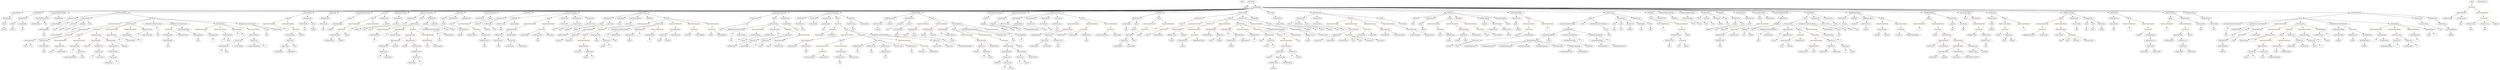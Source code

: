 strict digraph {
	graph [bb="0,0,27036,900"];
	node [label="\N"];
	Enter	[height=0.5,
		pos="13506,882",
		width=0.83628];
	ModifierInvocation_confirmed	[color=black,
		height=0.5,
		label=confirmed,
		pos="5635.6,666",
		width=1.3491];
	MemberAccess_Unnamed_28	[color=black,
		height=0.5,
		label=MemberAccess,
		pos="5489.6,594",
		width=1.9174];
	ModifierInvocation_confirmed -> MemberAccess_Unnamed_28	[pos="e,5521.7,610.38 5606.7,651.17 5585.4,640.93 5556,626.82 5531.9,615.3"];
	Identifier_transactionId_13	[color=black,
		height=0.5,
		label=transactionId,
		pos="5635.6,594",
		width=1.6402];
	ModifierInvocation_confirmed -> Identifier_transactionId_13	[pos="e,5635.6,612.1 5635.6,647.7 5635.6,640.41 5635.6,631.73 5635.6,623.54"];
	ModifierInvocation_notConfirmed	[color=black,
		height=0.5,
		label=notConfirmed,
		pos="11111,666",
		width=1.7372];
	MemberAccess_Unnamed_24	[color=black,
		height=0.5,
		label=MemberAccess,
		pos="10983,594",
		width=1.9174];
	ModifierInvocation_notConfirmed -> MemberAccess_Unnamed_24	[pos="e,11011,610.81 11082,649.64 11065,639.84 11041,627 11021,616.23"];
	Identifier_transactionId_10	[color=black,
		height=0.5,
		label=transactionId,
		pos="11129,594",
		width=1.6402];
	ModifierInvocation_notConfirmed -> Identifier_transactionId_10	[pos="e,11124,612.1 11115,647.7 11117,640.32 11119,631.52 11121,623.25"];
	UnaryOperation_Unnamed_7	[color=black,
		height=0.5,
		label=UnaryOperation,
		pos="19803,450",
		width=1.9452];
	Identifier_i_14	[color=black,
		height=0.5,
		label=i,
		pos="19947,378",
		width=0.75];
	UnaryOperation_Unnamed_7 -> Identifier_i_14	[pos="e,19925,389.35 19834,433.64 19858,421.98 19891,406.03 19915,394.37"];
	Identifier_msg_9	[color=black,
		height=0.5,
		label=msg,
		pos="11399,522",
		width=0.75];
	Block_Unnamed_3	[color=black,
		height=0.5,
		label=Block,
		pos="23443,666",
		width=0.90558];
	ExpressionStatement_Unnamed_7	[color=orange,
		height=0.5,
		label=ExpressionStatement,
		pos="23403,594",
		width=2.458];
	Block_Unnamed_3 -> ExpressionStatement_Unnamed_7	[pos="e,23412,611.96 23433,648.41 23429,640.51 23423,630.85 23418,621.94"];
	ExpressionStatement_Unnamed_6	[color=orange,
		height=0.5,
		label=ExpressionStatement,
		pos="23598,594",
		width=2.458];
	Block_Unnamed_3 -> ExpressionStatement_Unnamed_6	[pos="e,23562,610.86 23467,653.91 23490,643.62 23524,628.05 23552,615.5"];
	NumberLiteral_Unnamed_3	[color=black,
		height=0.5,
		label=NumberLiteral,
		pos="3608.6,378",
		width=1.765];
	Identifier_i_25	[color=black,
		height=0.5,
		label=i,
		pos="25066,378",
		width=0.75];
	Identifier_msg_13	[color=black,
		height=0.5,
		label=msg,
		pos="5501.6,522",
		width=0.75];
	MemberAccess_Unnamed_28 -> Identifier_msg_13	[pos="e,5498.7,540.1 5492.6,575.7 5493.8,568.32 5495.3,559.52 5496.7,551.25"];
	ElementaryTypeName_bool_8	[color=black,
		height=0.5,
		label=bool,
		pos="748.59,522",
		width=0.76697];
	Block_Unnamed_25	[color=black,
		height=0.5,
		label=Block,
		pos="9145.6,378",
		width=0.90558];
	ExpressionStatement_Unnamed_52	[color=orange,
		height=0.5,
		label=ExpressionStatement,
		pos="8950.6,306",
		width=2.458];
	Block_Unnamed_25 -> ExpressionStatement_Unnamed_52	[pos="e,8993,322.24 9118.9,367.41 9089.4,356.81 9041,339.47 9003.7,326.08"];
	ExpressionStatement_Unnamed_53	[color=orange,
		height=0.5,
		label=ExpressionStatement,
		pos="9145.6,306",
		width=2.458];
	Block_Unnamed_25 -> ExpressionStatement_Unnamed_53	[pos="e,9145.6,324.1 9145.6,359.7 9145.6,352.41 9145.6,343.73 9145.6,335.54"];
	BinaryOperation_Unnamed_7	[color=brown,
		height=0.5,
		label=BinaryOperation,
		pos="20954,234",
		width=1.9867];
	Identifier_ownerCount_1	[color=black,
		height=0.5,
		label=ownerCount,
		pos="20843,162",
		width=1.5709];
	BinaryOperation_Unnamed_7 -> Identifier_ownerCount_1	[pos="e,20867,178.43 20928,216.76 20913,207.11 20893,194.75 20876,184.31"];
	Identifier__required	[color=black,
		height=0.5,
		label=_required,
		pos="20964,162",
		width=1.2798];
	BinaryOperation_Unnamed_7 -> Identifier__required	[pos="e,20961,180.1 20956,215.7 20957,208.32 20958,199.52 20960,191.25"];
	VariableDeclaration_data	[color=black,
		height=0.5,
		label=data,
		pos="18411,666",
		width=0.75];
	ElementaryTypeName_bytes	[color=black,
		height=0.5,
		label=bytes,
		pos="18470,594",
		width=0.85014];
	VariableDeclaration_data -> ElementaryTypeName_bytes	[pos="e,18456,610.64 18423,649.81 18431,640.85 18441,629.32 18449,619.14"];
	EventDefinition_OwnerAddition	[color=black,
		height=0.5,
		label=OwnerAddition,
		pos="183.59,738",
		width=1.8897];
	ParameterList_Unnamed_6	[color=black,
		height=0.5,
		label=ParameterList,
		pos="76.587,666",
		width=1.7095];
	EventDefinition_OwnerAddition -> ParameterList_Unnamed_6	[pos="e,100.9,682.91 158.77,720.76 144.35,711.33 125.99,699.32 110.28,689.04"];
	BinaryOperation_Unnamed_12	[color=brown,
		height=0.5,
		label=BinaryOperation,
		pos="10975,306",
		width=1.9867];
	UnaryOperation_Unnamed_4	[color=black,
		height=0.5,
		label=UnaryOperation,
		pos="10901,234",
		width=1.9452];
	BinaryOperation_Unnamed_12 -> UnaryOperation_Unnamed_4	[pos="e,10918,251.71 10957,288.41 10948,279.76 10937,269 10926,259.42"];
	BinaryOperation_Unnamed_13	[color=brown,
		height=0.5,
		label=BinaryOperation,
		pos="11061,234",
		width=1.9867];
	BinaryOperation_Unnamed_12 -> BinaryOperation_Unnamed_13	[pos="e,11040,251.71 10995,288.41 11006,279.58 11019,268.57 11031,258.84"];
	ModifierInvocation_ownerExists_4	[color=black,
		height=0.5,
		label=ownerExists,
		pos="8729.6,666",
		width=1.5571];
	MemberAccess_Unnamed_36	[color=black,
		height=0.5,
		label=MemberAccess,
		pos="8719.6,594",
		width=1.9174];
	ModifierInvocation_ownerExists_4 -> MemberAccess_Unnamed_36	[pos="e,8722,612.1 8727.1,647.7 8726.1,640.32 8724.8,631.52 8723.6,623.25"];
	ForStatement_Unnamed_4	[color=black,
		height=0.5,
		label=ForStatement,
		pos="8435.6,594",
		width=1.6818];
	VariableDeclarationStatement_Unnamed_7	[color=black,
		height=0.5,
		label=VariableDeclarationStatement,
		pos="8043.6,522",
		width=3.3174];
	ForStatement_Unnamed_4 -> VariableDeclarationStatement_Unnamed_7	[pos="e,8118.5,536.38 8384.7,583.92 8320.2,572.39 8207.8,552.32 8129.7,538.39"];
	ExpressionStatement_Unnamed_60	[color=orange,
		height=0.5,
		label=ExpressionStatement,
		pos="8269.6,522",
		width=2.458];
	ForStatement_Unnamed_4 -> ExpressionStatement_Unnamed_60	[pos="e,8307,538.78 8401.6,578.67 8377.3,568.43 8344.3,554.51 8317.4,543.15"];
	BinaryOperation_Unnamed_44	[color=brown,
		height=0.5,
		label=BinaryOperation,
		pos="8447.6,522",
		width=1.9867];
	ForStatement_Unnamed_4 -> BinaryOperation_Unnamed_44	[pos="e,8444.7,540.1 8438.6,575.7 8439.8,568.32 8441.3,559.52 8442.7,551.25"];
	IfStatement_Unnamed_8	[color=orange,
		height=0.5,
		label=IfStatement,
		pos="8590.6,522",
		width=1.4739];
	ForStatement_Unnamed_4 -> IfStatement_Unnamed_8	[pos="e,8559.6,537.01 8467.7,578.5 8491.3,567.84 8523.5,553.28 8549.1,541.75"];
	ParameterList_Unnamed_41	[color=black,
		height=0.5,
		label=ParameterList,
		pos="5236.6,666",
		width=1.7095];
	Identifier_msg_14	[color=black,
		height=0.5,
		label=msg,
		pos="8760.6,522",
		width=0.75];
	ParameterList_Unnamed_11	[color=black,
		height=0.5,
		label=ParameterList,
		pos="21550,666",
		width=1.7095];
	Parameter_owner_1	[color=black,
		height=0.5,
		label=owner,
		pos="21550,594",
		width=0.93331];
	ParameterList_Unnamed_11 -> Parameter_owner_1	[pos="e,21550,612.1 21550,647.7 21550,640.41 21550,631.73 21550,623.54"];
	Block_Unnamed_27	[color=black,
		height=0.5,
		label=Block,
		pos="19557,666",
		width=0.90558];
	ForStatement_Unnamed_3	[color=black,
		height=0.5,
		label=ForStatement,
		pos="19372,594",
		width=1.6818];
	Block_Unnamed_27 -> ForStatement_Unnamed_3	[pos="e,19408,608.74 19530,654.97 19501,643.97 19454,626.11 19418,612.74"];
	VariableDeclarationStatement_Unnamed_5	[color=black,
		height=0.5,
		label=VariableDeclarationStatement,
		pos="19570,594",
		width=3.3174];
	Block_Unnamed_27 -> VariableDeclarationStatement_Unnamed_5	[pos="e,19566,612.1 19560,647.7 19561,640.32 19563,631.52 19564,623.25"];
	Identifier___4	[color=black,
		height=0.5,
		label=_,
		pos="12598,522",
		width=0.75];
	VariableDeclaration_i_4	[color=black,
		height=0.5,
		label=i,
		pos="7977.6,450",
		width=0.75];
	ElementaryTypeName_uint_38	[color=black,
		height=0.5,
		label=uint,
		pos="7940.6,378",
		width=0.75];
	VariableDeclaration_i_4 -> ElementaryTypeName_uint_38	[pos="e,7949.1,395.15 7969,432.76 7964.7,424.55 7959.3,414.37 7954.4,405.09"];
	Identifier_i_30	[color=black,
		height=0.5,
		label=i,
		pos="26161,378",
		width=0.75];
	MemberAccess_Unnamed_18	[color=black,
		height=0.5,
		label=MemberAccess,
		pos="12918,378",
		width=1.9174];
	Identifier_owners_10	[color=black,
		height=0.5,
		label=owners,
		pos="12918,306",
		width=1.0442];
	MemberAccess_Unnamed_18 -> Identifier_owners_10	[pos="e,12918,324.1 12918,359.7 12918,352.41 12918,343.73 12918,335.54"];
	ElementaryTypeName_bytes_2	[color=black,
		height=0.5,
		label=bytes,
		pos="17463,522",
		width=0.85014];
	IndexAccess_Unnamed_7	[color=black,
		height=0.5,
		label=IndexAccess,
		pos="23276,306",
		width=1.6402];
	Identifier_transactions_1	[color=black,
		height=0.5,
		label=transactions,
		pos="23210,234",
		width=1.5293];
	IndexAccess_Unnamed_7 -> Identifier_transactions_1	[pos="e,23225,251.47 23260,288.41 23252,279.87 23242,269.28 23233,259.79"];
	Identifier_transactionId_3	[color=black,
		height=0.5,
		label=transactionId,
		pos="23342,234",
		width=1.6402];
	IndexAccess_Unnamed_7 -> Identifier_transactionId_3	[pos="e,23326,251.47 23291,288.41 23299,279.87 23309,269.28 23318,259.79"];
	Block_Unnamed_13	[color=black,
		height=0.5,
		label=Block,
		pos="19072,666",
		width=0.90558];
	ExpressionStatement_Unnamed_25	[color=orange,
		height=0.5,
		label=ExpressionStatement,
		pos="19100,594",
		width=2.458];
	Block_Unnamed_13 -> ExpressionStatement_Unnamed_25	[pos="e,19093,612.28 19078,648.05 19081,640.52 19085,631.44 19088,622.94"];
	MemberAccess_Unnamed_27	[color=black,
		height=0.5,
		label=MemberAccess,
		pos="6444.6,594",
		width=1.9174];
	Identifier_msg_12	[color=black,
		height=0.5,
		label=msg,
		pos="6114.6,522",
		width=0.75];
	MemberAccess_Unnamed_27 -> Identifier_msg_12	[pos="e,6135.1,533.89 6393.5,581.48 6384.5,579.57 6375.3,577.67 6366.6,576 6271,557.63 6243.5,569.06 6150.6,540 6149,539.5 6147.4,538.94 \
6145.7,538.33"];
	ParameterList_Unnamed_40	[color=black,
		height=0.5,
		label=ParameterList,
		pos="4493.6,666",
		width=1.7095];
	Parameter_count_1	[color=black,
		height=0.5,
		label=count,
		pos="4431.6,594",
		width=0.87786];
	ParameterList_Unnamed_40 -> Parameter_count_1	[pos="e,4445.2,610.36 4478.6,648.05 4470.8,639.26 4461.1,628.36 4452.6,618.74"];
	FunctionCall_Unnamed_26	[color=orange,
		height=0.5,
		label=FunctionCall,
		pos="9082.6,522",
		width=1.6125];
	Identifier_transactionId_15	[color=black,
		height=0.5,
		label=transactionId,
		pos="8945.6,450",
		width=1.6402];
	FunctionCall_Unnamed_26 -> Identifier_transactionId_15	[pos="e,8975.1,466.07 9053.5,506.15 9033.6,495.97 9006.9,482.33 8985,471.16"];
	Identifier_isConfirmed	[color=black,
		height=0.5,
		label=isConfirmed,
		pos="9079.6,450",
		width=1.5709];
	FunctionCall_Unnamed_26 -> Identifier_isConfirmed	[pos="e,9080.3,468.1 9081.8,503.7 9081.5,496.41 9081.2,487.73 9080.8,479.54"];
	ElementaryTypeName_uint_19	[color=black,
		height=0.5,
		label=uint,
		pos="9682.6,522",
		width=0.75];
	Block_Unnamed_20	[color=black,
		height=0.5,
		label=Block,
		pos="22275,666",
		width=0.90558];
	ExpressionStatement_Unnamed_44	[color=orange,
		height=0.5,
		label=ExpressionStatement,
		pos="22080,594",
		width=2.458];
	Block_Unnamed_20 -> ExpressionStatement_Unnamed_44	[pos="e,22122,610.24 22248,655.41 22218,644.81 22170,627.47 22133,614.08"];
	ExpressionStatement_Unnamed_43	[color=orange,
		height=0.5,
		label=ExpressionStatement,
		pos="22275,594",
		width=2.458];
	Block_Unnamed_20 -> ExpressionStatement_Unnamed_43	[pos="e,22275,612.1 22275,647.7 22275,640.41 22275,631.73 22275,623.54"];
	Identifier_count_2	[color=black,
		height=0.5,
		label=count,
		pos="8364.6,306",
		width=0.87786];
	IndexAccess_Unnamed_13	[color=black,
		height=0.5,
		label=IndexAccess,
		pos="16002,450",
		width=1.6402];
	Identifier_isOwner_4	[color=black,
		height=0.5,
		label=isOwner,
		pos="15931,378",
		width=1.1551];
	IndexAccess_Unnamed_13 -> Identifier_isOwner_4	[pos="e,15947,394.99 15985,432.41 15976,423.57 15965,412.53 15955,402.79"];
	Identifier_owner_4	[color=black,
		height=0.5,
		label=owner,
		pos="16024,378",
		width=0.93331];
	IndexAccess_Unnamed_13 -> Identifier_owner_4	[pos="e,16018,396.1 16007,431.7 16009,424.24 16012,415.32 16015,406.97"];
	BinaryOperation_Unnamed_20	[color=brown,
		height=0.5,
		label=BinaryOperation,
		pos="13373,522",
		width=1.9867];
	Identifier_i_5	[color=black,
		height=0.5,
		label=i,
		pos="13426,450",
		width=0.75];
	BinaryOperation_Unnamed_20 -> Identifier_i_5	[pos="e,13414,466.36 13385,504.05 13392,495.44 13400,484.81 13407,475.33"];
	BinaryOperation_Unnamed_21	[color=brown,
		height=0.5,
		label=BinaryOperation,
		pos="13543,450",
		width=1.9867];
	BinaryOperation_Unnamed_20 -> BinaryOperation_Unnamed_21	[pos="e,13506,465.94 13409,506.15 13434,495.7 13468,481.61 13496,470.29"];
	VariableDeclaration_i_2	[color=black,
		height=0.5,
		label=i,
		pos="6576.6,450",
		width=0.75];
	ElementaryTypeName_uint_22	[color=black,
		height=0.5,
		label=uint,
		pos="6683.6,378",
		width=0.75];
	VariableDeclaration_i_2 -> ElementaryTypeName_uint_22	[pos="e,6664.8,391.29 6595.2,436.81 6611.8,425.98 6636.2,410 6655.2,397.59"];
	ModifierInvocation_transactionExists	[color=black,
		height=0.5,
		label=transactionExists,
		pos="11265,666",
		width=2.0422];
	Identifier_transactionId_9	[color=black,
		height=0.5,
		label=transactionId,
		pos="11265,594",
		width=1.6402];
	ModifierInvocation_transactionExists -> Identifier_transactionId_9	[pos="e,11265,612.1 11265,647.7 11265,640.41 11265,631.73 11265,623.54"];
	Identifier_i_33	[color=black,
		height=0.5,
		label=i,
		pos="1329.6,378",
		width=0.75];
	FunctionCall_Unnamed_13	[color=orange,
		height=0.5,
		label=FunctionCall,
		pos="18785,522",
		width=1.6125];
	MemberAccess_Unnamed_10	[color=black,
		height=0.5,
		label=MemberAccess,
		pos="18612,450",
		width=1.9174];
	FunctionCall_Unnamed_13 -> MemberAccess_Unnamed_10	[pos="e,18648,465.65 18750,507.17 18724,496.49 18687,481.59 18658,469.83"];
	NumberLiteral_Unnamed_10	[color=black,
		height=0.5,
		label=NumberLiteral,
		pos="18763,450",
		width=1.765];
	FunctionCall_Unnamed_13 -> NumberLiteral_Unnamed_10	[pos="e,18768,468.1 18779,503.7 18777,496.24 18774,487.32 18771,478.97"];
	BooleanLiteral_Unnamed_5	[color=black,
		height=0.5,
		label=BooleanLiteral,
		pos="11292,450",
		width=1.7788];
	InLineAssemblyStatement_Unnamed	[color=black,
		height=0.5,
		label=InLineAssemblyStatement,
		pos="16976,594",
		width=2.9847];
	AssemblyBlock_Unnamed	[color=black,
		height=0.5,
		label=AssemblyBlock,
		pos="17090,522",
		width=1.9313];
	InLineAssemblyStatement_Unnamed -> AssemblyBlock_Unnamed	[pos="e,17064,538.91 17003,576.23 17018,566.77 17038,554.83 17054,544.66"];
	AssemblyExpression_Unnamed_10	[color=black,
		height=0.5,
		label=AssemblyExpression,
		pos="16115,306",
		width=2.4719];
	ElementaryTypeName_uint_34	[color=black,
		height=0.5,
		label=uint,
		pos="14573,522",
		width=0.75];
	Parameter_to	[color=black,
		height=0.5,
		label=to,
		pos="722.59,594",
		width=0.75];
	ElementaryTypeName_uint_45	[color=black,
		height=0.5,
		label=uint,
		pos="602.59,522",
		width=0.75];
	Parameter_to -> ElementaryTypeName_uint_45	[pos="e,622.43,534.58 702.77,581.44 683.58,570.24 654.23,553.12 632.25,540.3"];
	MemberAccess_Unnamed_41	[color=black,
		height=0.5,
		label=MemberAccess,
		pos="4127.6,306",
		width=1.9174];
	IndexAccess_Unnamed_35	[color=black,
		height=0.5,
		label=IndexAccess,
		pos="4127.6,234",
		width=1.6402];
	MemberAccess_Unnamed_41 -> IndexAccess_Unnamed_35	[pos="e,4127.6,252.1 4127.6,287.7 4127.6,280.41 4127.6,271.73 4127.6,263.54"];
	Identifier_i_18	[color=black,
		height=0.5,
		label=i,
		pos="8194.6,306",
		width=0.75];
	PragmaDirective_solidity	[color=black,
		height=0.5,
		label=solidity,
		pos="13546,810",
		width=1.0442];
	Parameter_transactionId_1	[color=black,
		height=0.5,
		label=transactionId,
		pos="12279,594",
		width=1.6402];
	ElementaryTypeName_uint_14	[color=black,
		height=0.5,
		label=uint,
		pos="12279,522",
		width=0.75];
	Parameter_transactionId_1 -> ElementaryTypeName_uint_14	[pos="e,12279,540.1 12279,575.7 12279,568.41 12279,559.73 12279,551.54"];
	Parameter_transactionId	[color=black,
		height=0.5,
		label=transactionId,
		pos="23764,594",
		width=1.6402];
	ElementaryTypeName_uint_13	[color=black,
		height=0.5,
		label=uint,
		pos="23764,522",
		width=0.75];
	Parameter_transactionId -> ElementaryTypeName_uint_13	[pos="e,23764,540.1 23764,575.7 23764,568.41 23764,559.73 23764,551.54"];
	Identifier_msg_16	[color=black,
		height=0.5,
		label=msg,
		pos="5227.6,306",
		width=0.75];
	Identifier__transactionIds	[color=black,
		height=0.5,
		label=_transactionIds,
		pos="612.59,450",
		width=1.8897];
	IndexAccess_Unnamed_24	[color=black,
		height=0.5,
		label=IndexAccess,
		pos="5383.6,450",
		width=1.6402];
	MemberAccess_Unnamed_25	[color=black,
		height=0.5,
		label=MemberAccess,
		pos="5383.6,378",
		width=1.9174];
	IndexAccess_Unnamed_24 -> MemberAccess_Unnamed_25	[pos="e,5383.6,396.1 5383.6,431.7 5383.6,424.41 5383.6,415.73 5383.6,407.54"];
	IndexAccess_Unnamed_25	[color=black,
		height=0.5,
		label=IndexAccess,
		pos="5529.6,378",
		width=1.6402];
	IndexAccess_Unnamed_24 -> IndexAccess_Unnamed_25	[pos="e,5498.8,393.78 5414.2,434.33 5435.8,423.95 5465.1,409.94 5488.7,398.61"];
	ElementaryTypeName_address_26	[color=black,
		height=0.5,
		label=address,
		pos="25553,306",
		width=1.0996];
	ExpressionStatement_Unnamed_4	[color=orange,
		height=0.5,
		label=ExpressionStatement,
		pos="21690,594",
		width=2.458];
	FunctionCall_Unnamed_3	[color=orange,
		height=0.5,
		label=FunctionCall,
		pos="21690,522",
		width=1.6125];
	ExpressionStatement_Unnamed_4 -> FunctionCall_Unnamed_3	[pos="e,21690,540.1 21690,575.7 21690,568.41 21690,559.73 21690,551.54"];
	Identifier_owner_13	[color=black,
		height=0.5,
		label=owner,
		pos="6468.6,378",
		width=0.93331];
	ElementaryTypeName_address_25	[color=black,
		height=0.5,
		label=address,
		pos="25275,378",
		width=1.0996];
	BinaryOperation_Unnamed_14	[color=brown,
		height=0.5,
		label=BinaryOperation,
		pos="10680,378",
		width=1.9867];
	IndexAccess_Unnamed_11	[color=black,
		height=0.5,
		label=IndexAccess,
		pos="10680,306",
		width=1.6402];
	BinaryOperation_Unnamed_14 -> IndexAccess_Unnamed_11	[pos="e,10680,324.1 10680,359.7 10680,352.41 10680,343.73 10680,335.54"];
	BooleanLiteral_Unnamed	[color=black,
		height=0.5,
		label=BooleanLiteral,
		pos="10821,306",
		width=1.7788];
	BinaryOperation_Unnamed_14 -> BooleanLiteral_Unnamed	[pos="e,10790,322.25 10711,361.46 10731,351.38 10758,338.14 10780,327.23"];
	EventDefinition_Confirmation	[color=black,
		height=0.5,
		label=Confirmation,
		pos="428.59,738",
		width=1.6541];
	ParameterList_Unnamed	[color=black,
		height=0.5,
		label=ParameterList,
		pos="246.59,666",
		width=1.7095];
	EventDefinition_Confirmation -> ParameterList_Unnamed	[pos="e,282.96,680.99 393.06,723.34 364.65,712.41 324.58,697 293.53,685.05"];
	NewExpression_Unnamed_2	[color=black,
		height=0.5,
		label=NewExpression,
		pos="1847.6,450",
		width=1.9174];
	ArrayTypeName_Unnamed_9	[color=black,
		height=0.5,
		label=ArrayTypeName,
		pos="1847.6,378",
		width=2.0145];
	NewExpression_Unnamed_2 -> ArrayTypeName_Unnamed_9	[pos="e,1847.6,396.1 1847.6,431.7 1847.6,424.41 1847.6,415.73 1847.6,407.54"];
	Parameter_None_2	[color=black,
		height=0.5,
		label=None,
		pos="4952.6,594",
		width=0.85014];
	ArrayTypeName_Unnamed_2	[color=black,
		height=0.5,
		label=ArrayTypeName,
		pos="5079.6,522",
		width=2.0145];
	Parameter_None_2 -> ArrayTypeName_Unnamed_2	[pos="e,5050.9,538.81 4974.4,580.97 4992.7,570.91 5019.1,556.33 5040.9,544.3"];
	FunctionCall_Unnamed_36	[color=orange,
		height=0.5,
		label=FunctionCall,
		pos="756.59,450",
		width=1.6125];
	BinaryOperation_Unnamed_67	[color=brown,
		height=0.5,
		label=BinaryOperation,
		pos="343.59,378",
		width=1.9867];
	FunctionCall_Unnamed_36 -> BinaryOperation_Unnamed_67	[pos="e,396.2,390.62 713.86,437.39 705.83,435.43 697.48,433.53 689.59,432 572.91,409.35 541.71,416.22 424.59,396 418.98,395.03 413.17,\
393.96 407.35,392.83"];
	NewExpression_Unnamed_3	[color=black,
		height=0.5,
		label=NewExpression,
		pos="502.59,378",
		width=1.9174];
	FunctionCall_Unnamed_36 -> NewExpression_Unnamed_3	[pos="e,548.68,391.7 714.07,437.28 671.71,425.61 606.4,407.61 559.57,394.7"];
	StateVariableDeclaration_Unnamed	[color=black,
		height=0.5,
		label=StateVariableDeclaration,
		pos="657.59,738",
		width=2.8184];
	VariableDeclaration_MAX_OWNER_COUNT	[color=black,
		height=0.5,
		label=MAX_OWNER_COUNT,
		pos="467.59,666",
		width=3.0125];
	StateVariableDeclaration_Unnamed -> VariableDeclaration_MAX_OWNER_COUNT	[pos="e,510.74,682.9 614.95,721.29 587.27,711.09 550.98,697.72 521.33,686.8"];
	NumberLiteral_Unnamed_1	[color=black,
		height=0.5,
		label=NumberLiteral,
		pos="657.59,666",
		width=1.765];
	StateVariableDeclaration_Unnamed -> NumberLiteral_Unnamed_1	[pos="e,657.59,684.1 657.59,719.7 657.59,712.41 657.59,703.73 657.59,695.54"];
	FunctionDefinition_getTransactionIds	[color=black,
		height=0.5,
		label=getTransactionIds,
		pos="1350.6,738",
		width=2.1531];
	ParameterList_Unnamed_47	[color=black,
		height=0.5,
		label=ParameterList,
		pos="800.59,666",
		width=1.7095];
	FunctionDefinition_getTransactionIds -> ParameterList_Unnamed_47	[pos="e,845.22,678.74 1277.4,731.85 1182.9,724.54 1013.6,709.16 870.59,684 865.95,683.18 861.15,682.24 856.35,681.22"];
	ParameterList_Unnamed_46	[color=black,
		height=0.5,
		label=ParameterList,
		pos="941.59,666",
		width=1.7095];
	FunctionDefinition_getTransactionIds -> ParameterList_Unnamed_46	[pos="e,993.62,675.91 1289.8,726.6 1213.2,713.49 1082.3,691.09 1004.7,677.8"];
	Block_Unnamed_36	[color=black,
		height=0.5,
		label=Block,
		pos="1683.6,666",
		width=0.90558];
	FunctionDefinition_getTransactionIds -> Block_Unnamed_36	[pos="e,1653.7,673.29 1406.7,725.2 1473.4,711.18 1583.2,688.1 1642.5,675.63"];
	ModifierInvocation_notNull	[color=black,
		height=0.5,
		label=notNull,
		pos="15373,666",
		width=1.0442];
	Identifier_owner_8	[color=black,
		height=0.5,
		label=owner,
		pos="15325,594",
		width=0.93331];
	ModifierInvocation_notNull -> Identifier_owner_8	[pos="e,15336,610.99 15361,648.41 15355,640.01 15348,629.63 15342,620.26"];
	Identifier_transactionId_11	[color=black,
		height=0.5,
		label=transactionId,
		pos="5508.6,306",
		width=1.6402];
	BooleanLiteral_Unnamed_2	[color=black,
		height=0.5,
		label=BooleanLiteral,
		pos="13181,450",
		width=1.7788];
	Parameter_value	[color=black,
		height=0.5,
		label=value,
		pos="22548,594",
		width=0.82242];
	ElementaryTypeName_uint_24	[color=black,
		height=0.5,
		label=uint,
		pos="22547,522",
		width=0.75];
	Parameter_value -> ElementaryTypeName_uint_24	[pos="e,22547,540.1 22547,575.7 22547,568.41 22547,559.73 22547,551.54"];
	Parameter__required_1	[color=black,
		height=0.5,
		label=_required,
		pos="9806.6,594",
		width=1.2798];
	Parameter__required_1 -> ElementaryTypeName_uint_19	[pos="e,9702.6,534.32 9781.2,578.67 9761.3,567.44 9733.6,551.8 9712.6,539.96"];
	ArrayTypeName_Unnamed_3	[color=black,
		height=0.5,
		label=ArrayTypeName,
		pos="26515,522",
		width=2.0145];
	ElementaryTypeName_address_24	[color=black,
		height=0.5,
		label=address,
		pos="26515,450",
		width=1.0996];
	ArrayTypeName_Unnamed_3 -> ElementaryTypeName_address_24	[pos="e,26515,468.1 26515,503.7 26515,496.41 26515,487.73 26515,479.54"];
	ExpressionStatement_Unnamed_65	[color=orange,
		height=0.5,
		label=ExpressionStatement,
		pos="24564,522",
		width=2.458];
	BinaryOperation_Unnamed_51	[color=brown,
		height=0.5,
		label=BinaryOperation,
		pos="24507,450",
		width=1.9867];
	ExpressionStatement_Unnamed_65 -> BinaryOperation_Unnamed_51	[pos="e,24520,467.79 24550,504.05 24543,495.8 24535,485.7 24527,476.54"];
	FunctionCall_Unnamed_11	[color=orange,
		height=0.5,
		label=FunctionCall,
		pos="21410,522",
		width=1.6125];
	NumberLiteral_Unnamed_7	[color=black,
		height=0.5,
		label=NumberLiteral,
		pos="21386,450",
		width=1.765];
	FunctionCall_Unnamed_11 -> NumberLiteral_Unnamed_7	[pos="e,21391,468.1 21404,503.7 21401,496.24 21398,487.32 21395,478.97"];
	MemberAccess_Unnamed_6	[color=black,
		height=0.5,
		label=MemberAccess,
		pos="21537,450",
		width=1.9174];
	FunctionCall_Unnamed_11 -> MemberAccess_Unnamed_6	[pos="e,21508,466.64 21437,505.81 21455,495.95 21479,482.96 21498,472.1"];
	FunctionCall_Unnamed_32	[color=orange,
		height=0.5,
		label=FunctionCall,
		pos="5228.6,522",
		width=1.6125];
	NumberLiteral_Unnamed_25	[color=black,
		height=0.5,
		label=NumberLiteral,
		pos="5086.6,450",
		width=1.765];
	FunctionCall_Unnamed_32 -> NumberLiteral_Unnamed_25	[pos="e,5117.1,466.07 5198.5,506.15 5177.7,495.92 5149.9,482.2 5127.2,471.01"];
	MemberAccess_Unnamed_42	[color=black,
		height=0.5,
		label=MemberAccess,
		pos="5237.6,450",
		width=1.9174];
	FunctionCall_Unnamed_32 -> MemberAccess_Unnamed_42	[pos="e,5235.4,468.1 5230.8,503.7 5231.8,496.32 5232.9,487.52 5234,479.25"];
	ElementaryTypeName_address	[color=black,
		height=0.5,
		label=address,
		pos="136.59,522",
		width=1.0996];
	ModifierDefinition_notConfirmed	[color=black,
		height=0.5,
		label=notConfirmed,
		pos="3379.6,738",
		width=1.7372];
	Block_Unnamed_5	[color=black,
		height=0.5,
		label=Block,
		pos="3173.6,666",
		width=0.90558];
	ModifierDefinition_notConfirmed -> Block_Unnamed_5	[pos="e,3200.8,676.26 3340.4,723.67 3303.3,711.09 3248.2,692.35 3211.6,679.9"];
	ParameterList_Unnamed_14	[color=black,
		height=0.5,
		label=ParameterList,
		pos="3379.6,666",
		width=1.7095];
	ModifierDefinition_notConfirmed -> ParameterList_Unnamed_14	[pos="e,3379.6,684.1 3379.6,719.7 3379.6,712.41 3379.6,703.73 3379.6,695.54"];
	ExpressionStatement_Unnamed_14	[color=orange,
		height=0.5,
		label=ExpressionStatement,
		pos="3890.6,594",
		width=2.458];
	FunctionCall_Unnamed_8	[color=orange,
		height=0.5,
		label=FunctionCall,
		pos="3734.6,522",
		width=1.6125];
	ExpressionStatement_Unnamed_14 -> FunctionCall_Unnamed_8	[pos="e,3766.7,537.39 3855.2,577.12 3832,566.72 3801.6,553.07 3777.1,542.08"];
	NumberLiteral_Unnamed_4	[color=black,
		height=0.5,
		label=NumberLiteral,
		pos="21272,234",
		width=1.765];
	Identifier_isOwner_7	[color=black,
		height=0.5,
		label=isOwner,
		pos="6061.6,378",
		width=1.1551];
	ExpressionStatement_Unnamed_79	[color=orange,
		height=0.5,
		label=ExpressionStatement,
		pos="2233.6,522",
		width=2.458];
	UnaryOperation_Unnamed_15	[color=black,
		height=0.5,
		label=UnaryOperation,
		pos="2334.6,450",
		width=1.9452];
	ExpressionStatement_Unnamed_79 -> UnaryOperation_Unnamed_15	[pos="e,2310.9,467.39 2257.8,504.23 2271,495.08 2287.5,483.61 2301.9,473.66"];
	Identifier_required_1	[color=black,
		height=0.5,
		label=required,
		pos="16088,594",
		width=1.1412];
	ElementaryTypeName_address_19	[color=black,
		height=0.5,
		label=address,
		pos="6296.6,522",
		width=1.0996];
	UnaryOperation_Unnamed_14	[color=black,
		height=0.5,
		label=UnaryOperation,
		pos="1257.6,306",
		width=1.9452];
	MemberAccess_Unnamed_46	[color=black,
		height=0.5,
		label=MemberAccess,
		pos="1257.6,234",
		width=1.9174];
	UnaryOperation_Unnamed_14 -> MemberAccess_Unnamed_46	[pos="e,1257.6,252.1 1257.6,287.7 1257.6,280.41 1257.6,271.73 1257.6,263.54"];
	Identifier_owners_4	[color=black,
		height=0.5,
		label=owners,
		pos="13838,306",
		width=1.0442];
	ParameterList_Unnamed_24	[color=black,
		height=0.5,
		label=ParameterList,
		pos="6638.6,666",
		width=1.7095];
	Parameter_owner_6	[color=black,
		height=0.5,
		label=owner,
		pos="6565.6,594",
		width=0.93331];
	ParameterList_Unnamed_24 -> Parameter_owner_6	[pos="e,6581.3,610.04 6621.3,648.41 6611.8,639.31 6599.9,627.9 6589.5,617.96"];
	Parameter_newOwner	[color=black,
		height=0.5,
		label=newOwner,
		pos="6667.6,594",
		width=1.4046];
	ParameterList_Unnamed_24 -> Parameter_newOwner	[pos="e,6660.5,612.1 6645.8,647.7 6648.9,640.15 6652.6,631.12 6656.1,622.68"];
	BinaryOperation_Unnamed_35	[color=brown,
		height=0.5,
		label=BinaryOperation,
		pos="5618.6,522",
		width=1.9867];
	BinaryOperation_Unnamed_35 -> IndexAccess_Unnamed_24	[pos="e,5424.9,463.31 5573.6,507.59 5534.2,495.88 5477.2,478.88 5435.9,466.57"];
	BooleanLiteral_Unnamed_6	[color=black,
		height=0.5,
		label=BooleanLiteral,
		pos="5524.6,450",
		width=1.7788];
	BinaryOperation_Unnamed_35 -> BooleanLiteral_Unnamed_6	[pos="e,5546.4,467.23 5596.3,504.41 5584,495.28 5568.6,483.81 5555.3,473.84"];
	ExpressionStatement_Unnamed_45	[color=orange,
		height=0.5,
		label=ExpressionStatement,
		pos="11723,594",
		width=2.458];
	BinaryOperation_Unnamed_34	[color=brown,
		height=0.5,
		label=BinaryOperation,
		pos="11663,522",
		width=1.9867];
	ExpressionStatement_Unnamed_45 -> BinaryOperation_Unnamed_34	[pos="e,11677,539.79 11708,576.05 11701,567.71 11692,557.49 11684,548.25"];
	Identifier_confirmationsTemp_1	[color=black,
		height=0.5,
		label=confirmationsTemp,
		pos="25799,306",
		width=2.3194];
	NumberLiteral_Unnamed_22	[color=black,
		height=0.5,
		label=NumberLiteral,
		pos="8477.6,306",
		width=1.765];
	Identifier_count_7	[color=black,
		height=0.5,
		label=count,
		pos="26254,450",
		width=0.87786];
	ElementaryTypeName_uint_47	[color=black,
		height=0.5,
		label=uint,
		pos="2173.6,378",
		width=0.75];
	BinaryOperation_Unnamed_26	[color=brown,
		height=0.5,
		label=BinaryOperation,
		pos="12856,522",
		width=1.9867];
	MemberAccess_Unnamed_17	[color=black,
		height=0.5,
		label=MemberAccess,
		pos="12796,450",
		width=1.9174];
	BinaryOperation_Unnamed_26 -> MemberAccess_Unnamed_17	[pos="e,12810,467.79 12841,504.05 12834,495.71 12825,485.49 12817,476.25"];
	Identifier_required_2	[color=black,
		height=0.5,
		label=required,
		pos="12924,450",
		width=1.1412];
	BinaryOperation_Unnamed_26 -> Identifier_required_2	[pos="e,12908,466.83 12872,504.05 12881,495.29 12891,484.45 12900,474.86"];
	AssemblyExpression_Unnamed_1	[color=black,
		height=0.5,
		label=AssemblyExpression,
		pos="17502,378",
		width=2.4719];
	DecimalNumber_Unnamed	[color=black,
		height=0.5,
		label=DecimalNumber,
		pos="17562,306",
		width=1.959];
	AssemblyExpression_Unnamed_1 -> DecimalNumber_Unnamed	[pos="e,17547,323.79 17516,360.05 17523,351.71 17532,341.49 17540,332.25"];
	AssemblyExpression_Unnamed_2	[color=black,
		height=0.5,
		label=AssemblyExpression,
		pos="17740,306",
		width=2.4719];
	AssemblyExpression_Unnamed_1 -> AssemblyExpression_Unnamed_2	[pos="e,17691,321.4 17551,362.58 17588,351.57 17640,336.34 17680,324.61"];
	IndexAccess_Unnamed_32	[color=black,
		height=0.5,
		label=IndexAccess,
		pos="8210.6,378",
		width=1.6402];
	Identifier_confirmations_5	[color=black,
		height=0.5,
		label=confirmations,
		pos="7951.6,306",
		width=1.7095];
	IndexAccess_Unnamed_32 -> Identifier_confirmations_5	[pos="e,7995.6,318.9 8167.5,365.36 8123.4,353.42 8054.5,334.81 8006.4,321.83"];
	Identifier_transactionId_25	[color=black,
		height=0.5,
		label=transactionId,
		pos="8090.6,306",
		width=1.6402];
	IndexAccess_Unnamed_32 -> Identifier_transactionId_25	[pos="e,8117.1,322.49 8184,361.46 8167.2,351.68 8145.3,338.91 8126.9,328.2"];
	NumberLiteral_Unnamed_19	[color=black,
		height=0.5,
		label=NumberLiteral,
		pos="19537,234",
		width=1.765];
	VariableDeclaration_confirmationsTemp	[color=black,
		height=0.5,
		label=confirmationsTemp,
		pos="25275,522",
		width=2.3194];
	ArrayTypeName_Unnamed_4	[color=black,
		height=0.5,
		label=ArrayTypeName,
		pos="25275,450",
		width=2.0145];
	VariableDeclaration_confirmationsTemp -> ArrayTypeName_Unnamed_4	[pos="e,25275,468.1 25275,503.7 25275,496.41 25275,487.73 25275,479.54"];
	VariableDeclaration_i_5	[color=black,
		height=0.5,
		label=i,
		pos="4735.6,450",
		width=0.75];
	ElementaryTypeName_uint_40	[color=black,
		height=0.5,
		label=uint,
		pos="4735.6,378",
		width=0.75];
	VariableDeclaration_i_5 -> ElementaryTypeName_uint_40	[pos="e,4735.6,396.1 4735.6,431.7 4735.6,424.41 4735.6,415.73 4735.6,407.54"];
	IfStatement_Unnamed_7	[color=orange,
		height=0.5,
		label=IfStatement,
		pos="19514,450",
		width=1.4739];
	BinaryOperation_Unnamed_40	[color=brown,
		height=0.5,
		label=BinaryOperation,
		pos="19352,378",
		width=1.9867];
	IfStatement_Unnamed_7 -> BinaryOperation_Unnamed_40	[pos="e,19387,394.14 19482,435.17 19457,424.72 19424,410.25 19397,398.61"];
	BooleanLiteral_Unnamed_9	[color=black,
		height=0.5,
		label=BooleanLiteral,
		pos="19506,378",
		width=1.7788];
	IfStatement_Unnamed_7 -> BooleanLiteral_Unnamed_9	[pos="e,19508,396.1 19512,431.7 19511,424.41 19510,415.73 19509,407.54"];
	VariableDeclarationStatement_Unnamed_11	[color=black,
		height=0.5,
		label=VariableDeclarationStatement,
		pos="24096,594",
		width=3.3174];
	VariableDeclaration_i_6	[color=black,
		height=0.5,
		label=i,
		pos="24034,522",
		width=0.75];
	VariableDeclarationStatement_Unnamed_11 -> VariableDeclaration_i_6	[pos="e,24047,537.74 24080,575.7 24072,566.77 24063,555.76 24054,546.11"];
	IndexAccess_Unnamed_46	[color=black,
		height=0.5,
		label=IndexAccess,
		pos="2658.6,378",
		width=1.6402];
	BinaryOperation_Unnamed_71	[color=brown,
		height=0.5,
		label=BinaryOperation,
		pos="2500.6,306",
		width=1.9867];
	IndexAccess_Unnamed_46 -> BinaryOperation_Unnamed_71	[pos="e,2534.8,322.16 2626.2,362.67 2602.8,352.29 2570.9,338.15 2545.1,326.72"];
	Identifier__transactionIds_1	[color=black,
		height=0.5,
		label=_transactionIds,
		pos="2658.6,306",
		width=1.8897];
	IndexAccess_Unnamed_46 -> Identifier__transactionIds_1	[pos="e,2658.6,324.1 2658.6,359.7 2658.6,352.41 2658.6,343.73 2658.6,335.54"];
	Identifier_transactions_6	[color=black,
		height=0.5,
		label=transactions,
		pos="1207.6,90",
		width=1.5293];
	Block_Unnamed_2	[color=black,
		height=0.5,
		label=Block,
		pos="21690,666",
		width=0.90558];
	Block_Unnamed_2 -> ExpressionStatement_Unnamed_4	[pos="e,21690,612.1 21690,647.7 21690,640.41 21690,631.73 21690,623.54"];
	ExpressionStatement_Unnamed_5	[color=orange,
		height=0.5,
		label=ExpressionStatement,
		pos="21885,594",
		width=2.458];
	Block_Unnamed_2 -> ExpressionStatement_Unnamed_5	[pos="e,21842,610.24 21716,655.41 21746,644.81 21794,627.47 21831,614.08"];
	Identifier_i_2	[color=black,
		height=0.5,
		label=i,
		pos="10864,18",
		width=0.75];
	BinaryOperation_Unnamed_66	[color=brown,
		height=0.5,
		label=BinaryOperation,
		pos="938.59,522",
		width=1.9867];
	BinaryOperation_Unnamed_66 -> Identifier__transactionIds	[pos="e,663.52,462.3 885.13,509.74 834.69,499.09 756.97,482.61 689.59,468 684.71,466.94 679.67,465.84 674.6,464.73"];
	BinaryOperation_Unnamed_66 -> FunctionCall_Unnamed_36	[pos="e,791.91,464.59 900.43,506.33 871.93,495.36 832.85,480.33 802.61,468.7"];
	Identifier_transactionId_24	[color=black,
		height=0.5,
		label=transactionId,
		pos="14885,450",
		width=1.6402];
	Identifier_isOwner	[color=black,
		height=0.5,
		label=isOwner,
		pos="15881,306",
		width=1.1551];
	Identifier_msg_5	[color=black,
		height=0.5,
		label=msg,
		pos="18612,306",
		width=0.75];
	EventDefinition_Submission	[color=black,
		height=0.5,
		label=Submission,
		pos="3654.6,738",
		width=1.5016];
	ParameterList_Unnamed_2	[color=black,
		height=0.5,
		label=ParameterList,
		pos="3577.6,666",
		width=1.7095];
	EventDefinition_Submission -> ParameterList_Unnamed_2	[pos="e,3595.9,683.63 3636.7,720.76 3627.1,711.97 3614.9,700.93 3604.1,691.14"];
	Identifier_transactionId_14	[color=black,
		height=0.5,
		label=transactionId,
		pos="6162.6,594",
		width=1.6402];
	ElementaryTypeName_uint_29	[color=black,
		height=0.5,
		label=uint,
		pos="17539,522",
		width=0.75];
	Identifier_owner_14	[color=black,
		height=0.5,
		label=owner,
		pos="7178.6,378",
		width=0.93331];
	Identifier_i_38	[color=black,
		height=0.5,
		label=i,
		pos="816.59,234",
		width=0.75];
	Identifier_owners_22	[color=black,
		height=0.5,
		label=owners,
		pos="24996,306",
		width=1.0442];
	Identifier_value	[color=black,
		height=0.5,
		label=value,
		pos="22272,378",
		width=0.82242];
	VariableDeclaration_transactionId_3	[color=black,
		height=0.5,
		label=transactionId,
		pos="13910,594",
		width=1.6402];
	ElementaryTypeName_uint_3	[color=black,
		height=0.5,
		label=uint,
		pos="14324,522",
		width=0.75];
	VariableDeclaration_transactionId_3 -> ElementaryTypeName_uint_3	[pos="e,14303,534.08 13953,581.36 13961,579.38 13969,577.48 13978,576 14114,551.13 14154,578.12 14288,540 14289,539.54 14291,539.01 14292,\
538.43"];
	StateVariableDeclaration_Unnamed_4	[color=black,
		height=0.5,
		label=StateVariableDeclaration,
		pos="3901.6,738",
		width=2.8184];
	VariableDeclaration_owners	[color=black,
		height=0.5,
		label=owners,
		pos="3800.6,666",
		width=1.0442];
	StateVariableDeclaration_Unnamed_4 -> VariableDeclaration_owners	[pos="e,3821.4,681.42 3877.1,720.05 3863.2,710.36 3845.5,698.13 3830.7,687.85"];
	Identifier_owner_1	[color=black,
		height=0.5,
		label=owner,
		pos="21740,378",
		width=0.93331];
	Identifier_confirmTransaction	[color=black,
		height=0.5,
		label=confirmTransaction,
		pos="21958,450",
		width=2.3194];
	VariableDeclaration_transactionId_2	[color=black,
		height=0.5,
		label=transactionId,
		pos="3561.6,594",
		width=1.6402];
	ElementaryTypeName_uint_2	[color=black,
		height=0.5,
		label=uint,
		pos="3533.6,522",
		width=0.75];
	VariableDeclaration_transactionId_2 -> ElementaryTypeName_uint_2	[pos="e,3540.2,539.62 3554.7,575.7 3551.6,568.04 3547.9,558.85 3544.5,550.3"];
	Identifier_i_26	[color=black,
		height=0.5,
		label=i,
		pos="25079,306",
		width=0.75];
	ElementaryTypeName_bytes_1	[color=black,
		height=0.5,
		label=bytes,
		pos="22623,522",
		width=0.85014];
	ExpressionStatement_Unnamed_1	[color=orange,
		height=0.5,
		label=ExpressionStatement,
		pos="17994,594",
		width=2.458];
	Identifier__	[color=black,
		height=0.5,
		label=_,
		pos="17994,522",
		width=0.75];
	ExpressionStatement_Unnamed_1 -> Identifier__	[pos="e,17994,540.1 17994,575.7 17994,568.41 17994,559.73 17994,551.54"];
	ElementaryTypeName_address_1	[color=black,
		height=0.5,
		label=address,
		pos="5344.6,522",
		width=1.0996];
	ParameterList_Unnamed_13	[color=black,
		height=0.5,
		label=ParameterList,
		pos="12390,666",
		width=1.7095];
	ParameterList_Unnamed_13 -> Parameter_transactionId_1	[pos="e,12303,610.58 12364,649.12 12349,639.47 12329,627.04 12313,616.52"];
	Parameter_owner_2	[color=black,
		height=0.5,
		label=owner,
		pos="12390,594",
		width=0.93331];
	ParameterList_Unnamed_13 -> Parameter_owner_2	[pos="e,12390,612.1 12390,647.7 12390,640.41 12390,631.73 12390,623.54"];
	BinaryOperation_Unnamed_2	[color=brown,
		height=0.5,
		label=BinaryOperation,
		pos="3671.6,450",
		width=1.9867];
	BinaryOperation_Unnamed_2 -> NumberLiteral_Unnamed_3	[pos="e,3623.7,395.79 3656.3,432.05 3648.8,423.71 3639.6,413.49 3631.3,404.25"];
	Identifier__address	[color=black,
		height=0.5,
		label=_address,
		pos="3734.6,378",
		width=1.2382];
	BinaryOperation_Unnamed_2 -> Identifier__address	[pos="e,3719.9,395.31 3686.8,432.05 3694.5,423.59 3703.8,413.19 3712.2,403.84"];
	Identifier_isOwner_1	[color=black,
		height=0.5,
		label=isOwner,
		pos="21833,378",
		width=1.1551];
	Identifier_i_41	[color=black,
		height=0.5,
		label=i,
		pos="2334.6,378",
		width=0.75];
	ModifierInvocation_notExecuted_1	[color=black,
		height=0.5,
		label=notExecuted,
		pos="8867.6,666",
		width=1.5848];
	Identifier_transactionId_20	[color=black,
		height=0.5,
		label=transactionId,
		pos="8865.6,594",
		width=1.6402];
	ModifierInvocation_notExecuted_1 -> Identifier_transactionId_20	[pos="e,8866.1,612.1 8867.1,647.7 8866.9,640.41 8866.6,631.73 8866.4,623.54"];
	Identifier_owner_15	[color=black,
		height=0.5,
		label=owner,
		pos="7743.6,450",
		width=0.93331];
	Identifier_i_8	[color=black,
		height=0.5,
		label=i,
		pos="14125,162",
		width=0.75];
	ModifierDefinition_notNull	[color=black,
		height=0.5,
		label=notNull,
		pos="4211.6,738",
		width=1.0442];
	Block_Unnamed_7	[color=black,
		height=0.5,
		label=Block,
		pos="4085.6,666",
		width=0.90558];
	ModifierDefinition_notNull -> Block_Unnamed_7	[pos="e,4107.8,679.34 4187.6,723.67 4167.7,712.64 4139.4,696.88 4117.6,684.78"];
	ParameterList_Unnamed_16	[color=black,
		height=0.5,
		label=ParameterList,
		pos="4211.6,666",
		width=1.7095];
	ModifierDefinition_notNull -> ParameterList_Unnamed_16	[pos="e,4211.6,684.1 4211.6,719.7 4211.6,712.41 4211.6,703.73 4211.6,695.54"];
	ExpressionStatement_Unnamed_57	[color=orange,
		height=0.5,
		label=ExpressionStatement,
		pos="14481,594",
		width=2.458];
	BinaryOperation_Unnamed_42	[color=brown,
		height=0.5,
		label=BinaryOperation,
		pos="14762,522",
		width=1.9867];
	ExpressionStatement_Unnamed_57 -> BinaryOperation_Unnamed_42	[pos="e,14712,535.37 14535,579.42 14583,567.58 14651,550.43 14701,538.15"];
	ExpressionStatement_Unnamed_50	[color=orange,
		height=0.5,
		label=ExpressionStatement,
		pos="9242.6,450",
		width=2.458];
	BinaryOperation_Unnamed_36	[color=brown,
		height=0.5,
		label=BinaryOperation,
		pos="8774.6,378",
		width=1.9867];
	ExpressionStatement_Unnamed_50 -> BinaryOperation_Unnamed_36	[pos="e,8836.7,387.26 9177.9,437.38 9167.1,435.52 9156.1,433.66 9145.6,432 9042.4,415.6 8922.8,398.93 8847.9,388.78"];
	EventDefinition_RequirementChange	[color=black,
		height=0.5,
		label=RequirementChange,
		pos="4439.6,738",
		width=2.3748];
	ParameterList_Unnamed_8	[color=black,
		height=0.5,
		label=ParameterList,
		pos="4352.6,666",
		width=1.7095];
	EventDefinition_RequirementChange -> ParameterList_Unnamed_8	[pos="e,4372.8,683.23 4419,720.41 4407.8,711.45 4393.9,700.25 4381.7,690.42"];
	ParameterList_Unnamed_3	[color=black,
		height=0.5,
		label=ParameterList,
		pos="13883,666",
		width=1.7095];
	ParameterList_Unnamed_3 -> VariableDeclaration_transactionId_3	[pos="e,13903,612.1 13889,647.7 13892,640.15 13896,631.12 13899,622.68"];
	FunctionCall_Unnamed_27	[color=orange,
		height=0.5,
		label=FunctionCall,
		pos="9555.6,378",
		width=1.6125];
	MemberAccess_Unnamed_31	[color=black,
		height=0.5,
		label=MemberAccess,
		pos="9321.6,306",
		width=1.9174];
	FunctionCall_Unnamed_27 -> MemberAccess_Unnamed_31	[pos="e,9365.9,320.24 9514.8,364.81 9476.6,353.37 9419.2,336.19 9376.8,323.52"];
	MemberAccess_Unnamed_30	[color=black,
		height=0.5,
		label=MemberAccess,
		pos="9477.6,306",
		width=1.9174];
	FunctionCall_Unnamed_27 -> MemberAccess_Unnamed_30	[pos="e,9496.1,323.63 9537.5,360.76 9527.7,351.97 9515.4,340.93 9504.5,331.14"];
	MemberAccess_Unnamed_32	[color=black,
		height=0.5,
		label=MemberAccess,
		pos="9633.6,306",
		width=1.9174];
	FunctionCall_Unnamed_27 -> MemberAccess_Unnamed_32	[pos="e,9615.1,323.63 9573.7,360.76 9583.5,351.97 9595.8,340.93 9606.7,331.14"];
	Identifier_external_call	[color=black,
		height=0.5,
		label=external_call,
		pos="9777.6,306",
		width=1.5709];
	FunctionCall_Unnamed_27 -> Identifier_external_call	[pos="e,9738.6,319.29 9595.3,364.49 9632.3,352.8 9687.8,335.32 9727.8,322.71"];
	MemberAccess_Unnamed_34	[color=black,
		height=0.5,
		label=MemberAccess,
		pos="9921.6,306",
		width=1.9174];
	FunctionCall_Unnamed_27 -> MemberAccess_Unnamed_34	[pos="e,9870.4,318.4 9605.4,368.35 9662.9,358.24 9760.2,340.75 9843.6,324 9848.8,322.96 9854.1,321.86 9859.5,320.73"];
	BinaryOperation_Unnamed	[color=brown,
		height=0.5,
		label=BinaryOperation,
		pos="18126,450",
		width=1.9867];
	MemberAccess_Unnamed	[color=black,
		height=0.5,
		label=MemberAccess,
		pos="18053,378",
		width=1.9174];
	BinaryOperation_Unnamed -> MemberAccess_Unnamed	[pos="e,18070,395.71 18108,432.41 18099,423.76 18088,413 18078,403.42"];
	FunctionCall_Unnamed_1	[color=orange,
		height=0.5,
		label=FunctionCall,
		pos="18198,378",
		width=1.6125];
	BinaryOperation_Unnamed -> FunctionCall_Unnamed_1	[pos="e,18181,395.31 18143,432.05 18152,423.42 18163,412.76 18173,403.27"];
	Block_Unnamed_7 -> ExpressionStatement_Unnamed_14	[pos="e,3933,610.24 4058.9,655.41 4029.4,644.81 3981,627.47 3943.7,614.08"];
	ExpressionStatement_Unnamed_15	[color=orange,
		height=0.5,
		label=ExpressionStatement,
		pos="4085.6,594",
		width=2.458];
	Block_Unnamed_7 -> ExpressionStatement_Unnamed_15	[pos="e,4085.6,612.1 4085.6,647.7 4085.6,640.41 4085.6,631.73 4085.6,623.54"];
	BooleanLiteral_Unnamed_10	[color=black,
		height=0.5,
		label=BooleanLiteral,
		pos="14684,378",
		width=1.7788];
	Identifier_msg_2	[color=black,
		height=0.5,
		label=msg,
		pos="26714,522",
		width=0.75];
	Identifier_i_28	[color=black,
		height=0.5,
		label=i,
		pos="25671,378",
		width=0.75];
	Identifier_owner_10	[color=black,
		height=0.5,
		label=owner,
		pos="13785,378",
		width=0.93331];
	ExpressionStatement_Unnamed_77	[color=orange,
		height=0.5,
		label=ExpressionStatement,
		pos="1142.6,594",
		width=2.458];
	ExpressionStatement_Unnamed_77 -> BinaryOperation_Unnamed_66	[pos="e,979.84,537.16 1098.8,577.98 1067,567.07 1023.9,552.26 990.36,540.76"];
	Identifier_i_34	[color=black,
		height=0.5,
		label=i,
		pos="1495.6,450",
		width=0.75];
	ExpressionStatement_Unnamed_13	[color=orange,
		height=0.5,
		label=ExpressionStatement,
		pos="23013,594",
		width=2.458];
	Identifier___6	[color=black,
		height=0.5,
		label=_,
		pos="23013,522",
		width=0.75];
	ExpressionStatement_Unnamed_13 -> Identifier___6	[pos="e,23013,540.1 23013,575.7 23013,568.41 23013,559.73 23013,551.54"];
	Identifier___1	[color=black,
		height=0.5,
		label=_,
		pos="16762,522",
		width=0.75];
	ParameterList_Unnamed_25	[color=black,
		height=0.5,
		label=ParameterList,
		pos="19951,666",
		width=1.7095];
	Parameter__required_2	[color=black,
		height=0.5,
		label=_required,
		pos="19969,594",
		width=1.2798];
	ParameterList_Unnamed_25 -> Parameter__required_2	[pos="e,19964,612.1 19955,647.7 19957,640.32 19959,631.52 19961,623.25"];
	Identifier_i_1	[color=black,
		height=0.5,
		label=i,
		pos="11140,378",
		width=0.75];
	ExpressionStatement_Unnamed_55	[color=orange,
		height=0.5,
		label=ExpressionStatement,
		pos="19677,378",
		width=2.458];
	BinaryOperation_Unnamed_39	[color=brown,
		height=0.5,
		label=BinaryOperation,
		pos="19650,306",
		width=1.9867];
	ExpressionStatement_Unnamed_55 -> BinaryOperation_Unnamed_39	[pos="e,19656,324.1 19670,359.7 19667,352.15 19664,343.12 19660,334.68"];
	BinaryOperation_Unnamed_47	[color=brown,
		height=0.5,
		label=BinaryOperation,
		pos="4424.6,450",
		width=1.9867];
	BinaryOperation_Unnamed_49	[color=brown,
		height=0.5,
		label=BinaryOperation,
		pos="4258.6,378",
		width=1.9867];
	BinaryOperation_Unnamed_47 -> BinaryOperation_Unnamed_49	[pos="e,4294.1,393.99 4389,433.98 4364.4,423.6 4331.4,409.7 4304.7,398.47"];
	BinaryOperation_Unnamed_48	[color=brown,
		height=0.5,
		label=BinaryOperation,
		pos="4424.6,378",
		width=1.9867];
	BinaryOperation_Unnamed_47 -> BinaryOperation_Unnamed_48	[pos="e,4424.6,396.1 4424.6,431.7 4424.6,424.41 4424.6,415.73 4424.6,407.54"];
	UnaryOperation_Unnamed_15 -> Identifier_i_41	[pos="e,2334.6,396.1 2334.6,431.7 2334.6,424.41 2334.6,415.73 2334.6,407.54"];
	IndexAccess_Unnamed_3	[color=black,
		height=0.5,
		label=IndexAccess,
		pos="12319,450",
		width=1.6402];
	IndexAccess_Unnamed_4	[color=black,
		height=0.5,
		label=IndexAccess,
		pos="12263,378",
		width=1.6402];
	IndexAccess_Unnamed_3 -> IndexAccess_Unnamed_4	[pos="e,12276,395.79 12305,432.05 12298,423.8 12290,413.7 12283,404.54"];
	Identifier_owner_2	[color=black,
		height=0.5,
		label=owner,
		pos="12374,378",
		width=0.93331];
	IndexAccess_Unnamed_3 -> Identifier_owner_2	[pos="e,12361,394.83 12332,432.05 12339,423.56 12347,413.11 12354,403.73"];
	MemberAccess_Unnamed_4	[color=black,
		height=0.5,
		label=MemberAccess,
		pos="26714,594",
		width=1.9174];
	MemberAccess_Unnamed_4 -> Identifier_msg_2	[pos="e,26714,540.1 26714,575.7 26714,568.41 26714,559.73 26714,551.54"];
	Identifier_pending	[color=black,
		height=0.5,
		label=pending,
		pos="4360.6,306",
		width=1.1135];
	Block_Unnamed_22	[color=black,
		height=0.5,
		label=Block,
		pos="5996.6,666",
		width=0.90558];
	ExpressionStatement_Unnamed_48	[color=orange,
		height=0.5,
		label=ExpressionStatement,
		pos="5801.6,594",
		width=2.458];
	Block_Unnamed_22 -> ExpressionStatement_Unnamed_48	[pos="e,5844,610.24 5969.9,655.41 5940.4,644.81 5892,627.47 5854.7,614.08"];
	ExpressionStatement_Unnamed_49	[color=orange,
		height=0.5,
		label=ExpressionStatement,
		pos="5996.6,594",
		width=2.458];
	Block_Unnamed_22 -> ExpressionStatement_Unnamed_49	[pos="e,5996.6,612.1 5996.6,647.7 5996.6,640.41 5996.6,631.73 5996.6,623.54"];
	Parameter_data	[color=black,
		height=0.5,
		label=data,
		pos="22623,594",
		width=0.75];
	Parameter_data -> ElementaryTypeName_bytes_1	[pos="e,22623,540.1 22623,575.7 22623,568.41 22623,559.73 22623,551.54"];
	FunctionDefinition_getTransactionCount	[color=black,
		height=0.5,
		label=getTransactionCount,
		pos="4661.6,738",
		width=2.458];
	FunctionDefinition_getTransactionCount -> ParameterList_Unnamed_40	[pos="e,4528,681.35 4623.9,721.29 4598.6,710.77 4565.3,696.86 4538.6,685.76"];
	Block_Unnamed_31	[color=black,
		height=0.5,
		label=Block,
		pos="4605.6,666",
		width=0.90558];
	FunctionDefinition_getTransactionCount -> Block_Unnamed_31	[pos="e,4618.3,682.83 4648,720.05 4641.2,711.56 4632.9,701.11 4625.4,691.73"];
	ParameterList_Unnamed_39	[color=black,
		height=0.5,
		label=ParameterList,
		pos="4717.6,666",
		width=1.7095];
	FunctionDefinition_getTransactionCount -> ParameterList_Unnamed_39	[pos="e,4704.2,683.79 4675.1,720.05 4681.7,711.8 4689.8,701.7 4697.2,692.54"];
	IndexAccess_Unnamed_10	[color=black,
		height=0.5,
		label=IndexAccess,
		pos="11054,162",
		width=1.6402];
	Identifier_i_3	[color=black,
		height=0.5,
		label=i,
		pos="11040,90",
		width=0.75];
	IndexAccess_Unnamed_10 -> Identifier_i_3	[pos="e,11043,108.1 11050,143.7 11049,136.32 11047,127.52 11045,119.25"];
	Identifier__owners_2	[color=black,
		height=0.5,
		label=_owners,
		pos="11128,90",
		width=1.1828];
	IndexAccess_Unnamed_10 -> Identifier__owners_2	[pos="e,11111,106.99 11071,144.41 11080,135.57 11092,124.53 11102,114.79"];
	FunctionCall_Unnamed_29	[color=orange,
		height=0.5,
		label=FunctionCall,
		pos="8950.6,234",
		width=1.6125];
	ExpressionStatement_Unnamed_52 -> FunctionCall_Unnamed_29	[pos="e,8950.6,252.1 8950.6,287.7 8950.6,280.41 8950.6,271.73 8950.6,263.54"];
	IfStatement_Unnamed_3	[color=orange,
		height=0.5,
		label=IfStatement,
		pos="6568.6,522",
		width=1.4739];
	Block_Unnamed_18	[color=black,
		height=0.5,
		label=Block,
		pos="6337.6,450",
		width=0.90558];
	IfStatement_Unnamed_3 -> Block_Unnamed_18	[pos="e,6362.6,461.92 6528.4,509.93 6474.8,495.14 6385.8,470.49 6378.6,468 6376.8,467.38 6374.9,466.72 6373.1,466.03"];
	BinaryOperation_Unnamed_28	[color=brown,
		height=0.5,
		label=BinaryOperation,
		pos="6459.6,450",
		width=1.9867];
	IfStatement_Unnamed_3 -> BinaryOperation_Unnamed_28	[pos="e,6485,467.3 6544.7,505.64 6529.9,496.15 6510.7,483.82 6494.3,473.27"];
	Block_Unnamed_35	[color=black,
		height=0.5,
		label=Block,
		pos="24629,450",
		width=0.90558];
	ExpressionStatement_Unnamed_67	[color=orange,
		height=0.5,
		label=ExpressionStatement,
		pos="24465,378",
		width=2.458];
	Block_Unnamed_35 -> ExpressionStatement_Unnamed_67	[pos="e,24501,394.74 24603,438.22 24579,427.82 24542,411.84 24512,399.09"];
	ExpressionStatement_Unnamed_68	[color=orange,
		height=0.5,
		label=ExpressionStatement,
		pos="24660,378",
		width=2.458];
	Block_Unnamed_35 -> ExpressionStatement_Unnamed_68	[pos="e,24652,396.28 24636,432.05 24639,424.43 24644,415.23 24647,406.65"];
	FunctionCall_Unnamed_19	[color=orange,
		height=0.5,
		label=FunctionCall,
		pos="7557.6,522",
		width=1.6125];
	Identifier_newOwner_2	[color=black,
		height=0.5,
		label=newOwner,
		pos="7486.6,450",
		width=1.4046];
	FunctionCall_Unnamed_19 -> Identifier_newOwner_2	[pos="e,7503.3,467.47 7540.8,504.41 7532,495.78 7521.1,485.06 7511.4,475.5"];
	Identifier_OwnerAddition_1	[color=black,
		height=0.5,
		label=OwnerAddition,
		pos="7623.6,450",
		width=1.8897];
	FunctionCall_Unnamed_19 -> Identifier_OwnerAddition_1	[pos="e,7607.6,467.96 7573.2,504.41 7581.2,495.99 7591,485.58 7599.8,476.2"];
	Identifier_owners_6	[color=black,
		height=0.5,
		label=owners,
		pos="13872,162",
		width=1.0442];
	Identifier_msg_10	[color=black,
		height=0.5,
		label=msg,
		pos="5383.6,306",
		width=0.75];
	MemberAccess_Unnamed_25 -> Identifier_msg_10	[pos="e,5383.6,324.1 5383.6,359.7 5383.6,352.41 5383.6,343.73 5383.6,335.54"];
	IndexAccess_Unnamed_26	[color=black,
		height=0.5,
		label=IndexAccess,
		pos="10192,378",
		width=1.6402];
	Identifier_transactionId_16	[color=black,
		height=0.5,
		label=transactionId,
		pos="10202,306",
		width=1.6402];
	IndexAccess_Unnamed_26 -> Identifier_transactionId_16	[pos="e,10199,324.1 10194,359.7 10195,352.32 10196,343.52 10198,335.25"];
	Identifier_transactions_2	[color=black,
		height=0.5,
		label=transactions,
		pos="10334,306",
		width=1.5293];
	IndexAccess_Unnamed_26 -> Identifier_transactions_2	[pos="e,10304,321.58 10222,362.15 10243,351.78 10271,337.83 10294,326.55"];
	Identifier_count_4	[color=black,
		height=0.5,
		label=count,
		pos="24428,162",
		width=0.87786];
	ParameterList_Unnamed_33	[color=black,
		height=0.5,
		label=ParameterList,
		pos="19669,666",
		width=1.7095];
	Parameter_transactionId_8	[color=black,
		height=0.5,
		label=transactionId,
		pos="19766,594",
		width=1.6402];
	ParameterList_Unnamed_33 -> Parameter_transactionId_8	[pos="e,19744,610.91 19691,648.76 19704,639.51 19720,627.77 19734,617.63"];
	Identifier_i_36	[color=black,
		height=0.5,
		label=i,
		pos="1307.6,90",
		width=0.75];
	Identifier___3	[color=black,
		height=0.5,
		label=_,
		pos="23403,522",
		width=0.75];
	ExpressionStatement_Unnamed_7 -> Identifier___3	[pos="e,23403,540.1 23403,575.7 23403,568.41 23403,559.73 23403,551.54"];
	BinaryOperation_Unnamed_53	[color=brown,
		height=0.5,
		label=BinaryOperation,
		pos="24430,306",
		width=1.9867];
	IndexAccess_Unnamed_40	[color=black,
		height=0.5,
		label=IndexAccess,
		pos="24307,234",
		width=1.6402];
	BinaryOperation_Unnamed_53 -> IndexAccess_Unnamed_40	[pos="e,24334,250.34 24402,289.12 24384,279.31 24362,266.63 24343,256"];
	IndexAccess_Unnamed_39	[color=black,
		height=0.5,
		label=IndexAccess,
		pos="24443,234",
		width=1.6402];
	BinaryOperation_Unnamed_53 -> IndexAccess_Unnamed_39	[pos="e,24439,252.1 24433,287.7 24434,280.32 24436,271.52 24437,263.25"];
	Identifier_executed_1	[color=black,
		height=0.5,
		label=executed,
		pos="969.59,306",
		width=1.2105];
	IndexAccess_Unnamed_23	[color=black,
		height=0.5,
		label=IndexAccess,
		pos="11384,378",
		width=1.6402];
	Identifier_confirmations_2	[color=black,
		height=0.5,
		label=confirmations,
		pos="11266,306",
		width=1.7095];
	IndexAccess_Unnamed_23 -> Identifier_confirmations_2	[pos="e,11292,322.49 11357,361.46 11341,351.72 11320,339.03 11302,328.35"];
	Identifier_transactionId_6	[color=black,
		height=0.5,
		label=transactionId,
		pos="11405,306",
		width=1.6402];
	IndexAccess_Unnamed_23 -> Identifier_transactionId_6	[pos="e,11399,324.1 11389,359.7 11391,352.24 11394,343.32 11396,334.97"];
	ModifierInvocation_notExecuted	[color=black,
		height=0.5,
		label=notExecuted,
		pos="6161.6,666",
		width=1.5848];
	ModifierInvocation_notExecuted -> Identifier_transactionId_14	[pos="e,6162.3,612.1 6161.8,647.7 6161.9,640.41 6162.1,631.73 6162.2,623.54"];
	ElementaryTypeName_uint_37	[color=black,
		height=0.5,
		label=uint,
		pos="7879.6,522",
		width=0.75];
	BinaryOperation_Unnamed_16	[color=brown,
		height=0.5,
		label=BinaryOperation,
		pos="10130,522",
		width=1.9867];
	Identifier_required	[color=black,
		height=0.5,
		label=required,
		pos="10065,450",
		width=1.1412];
	BinaryOperation_Unnamed_16 -> Identifier_required	[pos="e,10079,466.83 10114,504.05 10106,495.38 10096,484.67 10087,475.15"];
	Identifier__required_2	[color=black,
		height=0.5,
		label=_required,
		pos="10170,450",
		width=1.2798];
	BinaryOperation_Unnamed_16 -> Identifier__required_2	[pos="e,10160,467.62 10139,503.7 10144,495.78 10149,486.23 10154,477.44"];
	ExpressionStatement_Unnamed_11	[color=orange,
		height=0.5,
		label=ExpressionStatement,
		pos="2978.6,594",
		width=2.458];
	Block_Unnamed_5 -> ExpressionStatement_Unnamed_11	[pos="e,3021,610.24 3146.9,655.41 3117.4,644.81 3069,627.47 3031.7,614.08"];
	ExpressionStatement_Unnamed_10	[color=orange,
		height=0.5,
		label=ExpressionStatement,
		pos="3173.6,594",
		width=2.458];
	Block_Unnamed_5 -> ExpressionStatement_Unnamed_10	[pos="e,3173.6,612.1 3173.6,647.7 3173.6,640.41 3173.6,631.73 3173.6,623.54"];
	MemberAccess_Unnamed_15	[color=black,
		height=0.5,
		label=MemberAccess,
		pos="13923,90",
		width=1.9174];
	Identifier_owners_7	[color=black,
		height=0.5,
		label=owners,
		pos="13923,18",
		width=1.0442];
	MemberAccess_Unnamed_15 -> Identifier_owners_7	[pos="e,13923,36.104 13923,71.697 13923,64.407 13923,55.726 13923,47.536"];
	BinaryOperation_Unnamed_30	[color=brown,
		height=0.5,
		label=BinaryOperation,
		pos="7353.6,522",
		width=1.9867];
	IndexAccess_Unnamed_20	[color=black,
		height=0.5,
		label=IndexAccess,
		pos="7212.6,450",
		width=1.6402];
	BinaryOperation_Unnamed_30 -> IndexAccess_Unnamed_20	[pos="e,7242.3,465.77 7322.3,505.46 7301.7,495.24 7274.6,481.77 7252.4,470.78"];
	BooleanLiteral_Unnamed_3	[color=black,
		height=0.5,
		label=BooleanLiteral,
		pos="7353.6,450",
		width=1.7788];
	BinaryOperation_Unnamed_30 -> BooleanLiteral_Unnamed_3	[pos="e,7353.6,468.1 7353.6,503.7 7353.6,496.41 7353.6,487.73 7353.6,479.54"];
	NumberLiteral_Unnamed_17	[color=black,
		height=0.5,
		label=NumberLiteral,
		pos="19798,522",
		width=1.765];
	ExpressionStatement_Unnamed_59	[color=orange,
		height=0.5,
		label=ExpressionStatement,
		pos="14676,594",
		width=2.458];
	FunctionCall_Unnamed_31	[color=orange,
		height=0.5,
		label=FunctionCall,
		pos="14910,522",
		width=1.6125];
	ExpressionStatement_Unnamed_59 -> FunctionCall_Unnamed_31	[pos="e,14869,535.15 14724,578.5 14763,566.78 14818,550.34 14858,538.4"];
	Identifier_owner_5	[color=black,
		height=0.5,
		label=owner,
		pos="15735,450",
		width=0.93331];
	ParameterList_Unnamed_38	[color=black,
		height=0.5,
		label=ParameterList,
		pos="8128.6,666",
		width=1.7095];
	Parameter_count	[color=black,
		height=0.5,
		label=count,
		pos="7983.6,594",
		width=0.87786];
	ParameterList_Unnamed_38 -> Parameter_count	[pos="e,8007.1,606.37 8097.8,650.15 8074.2,638.76 8041.7,623.04 8017.3,611.29"];
	ExpressionStatement_Unnamed_38	[color=orange,
		height=0.5,
		label=ExpressionStatement,
		pos="7028.6,594",
		width=2.458];
	BinaryOperation_Unnamed_31	[color=brown,
		height=0.5,
		label=BinaryOperation,
		pos="6425.6,522",
		width=1.9867];
	ExpressionStatement_Unnamed_38 -> BinaryOperation_Unnamed_31	[pos="e,6477.3,534.83 6965.3,581.08 6954.1,579.2 6942.5,577.42 6931.6,576 6743.6,551.61 6694.1,567.52 6506.6,540 6500.6,539.13 6494.5,\
538.08 6488.3,536.95"];
	Identifier_executeTransaction	[color=black,
		height=0.5,
		label=executeTransaction,
		pos="12023,450",
		width=2.2917];
	FunctionDefinition_getOwners	[color=black,
		height=0.5,
		label=getOwners,
		pos="5024.6,738",
		width=1.4046];
	Block_Unnamed_33	[color=black,
		height=0.5,
		label=Block,
		pos="4842.6,666",
		width=0.90558];
	FunctionDefinition_getOwners -> Block_Unnamed_33	[pos="e,4868.1,677.74 4990.3,724.47 4961.6,713.92 4919.8,698.32 4883.6,684 4881.9,683.32 4880.1,682.62 4878.3,681.9"];
	ParameterList_Unnamed_42	[color=black,
		height=0.5,
		label=ParameterList,
		pos="4954.6,666",
		width=1.7095];
	FunctionDefinition_getOwners -> ParameterList_Unnamed_42	[pos="e,4971.2,683.63 5008.4,720.76 4999.7,712.14 4989,701.36 4979.3,691.73"];
	ParameterList_Unnamed_43	[color=black,
		height=0.5,
		label=ParameterList,
		pos="5095.6,666",
		width=1.7095];
	FunctionDefinition_getOwners -> ParameterList_Unnamed_43	[pos="e,5078.7,683.63 5041.1,720.76 5049.9,712.06 5061,701.15 5070.8,691.43"];
	Identifier_i_19	[color=black,
		height=0.5,
		label=i,
		pos="4141.6,450",
		width=0.75];
	Identifier_transactions_3	[color=black,
		height=0.5,
		label=transactions,
		pos="14411,378",
		width=1.5293];
	FunctionDefinition_bug_unchk_send19	[color=black,
		height=0.5,
		label=bug_unchk_send19,
		pos="5348.6,738",
		width=2.3194];
	FunctionDefinition_bug_unchk_send19 -> ParameterList_Unnamed_41	[pos="e,5261.9,682.83 5322.3,720.59 5307.1,711.06 5287.7,698.95 5271.2,688.65"];
	Block_Unnamed_32	[color=black,
		height=0.5,
		label=Block,
		pos="5348.6,666",
		width=0.90558];
	FunctionDefinition_bug_unchk_send19 -> Block_Unnamed_32	[pos="e,5348.6,684.1 5348.6,719.7 5348.6,712.41 5348.6,703.73 5348.6,695.54"];
	ExpressionStatement_Unnamed_62	[color=orange,
		height=0.5,
		label=ExpressionStatement,
		pos="4212.6,522",
		width=2.458];
	UnaryOperation_Unnamed_9	[color=black,
		height=0.5,
		label=UnaryOperation,
		pos="4026.6,450",
		width=1.9452];
	ExpressionStatement_Unnamed_62 -> UnaryOperation_Unnamed_9	[pos="e,4065.1,465.49 4171.8,505.64 4143.5,494.99 4105.7,480.76 4075.7,469.49"];
	ArrayTypeName_Unnamed_6	[color=black,
		height=0.5,
		label=ArrayTypeName,
		pos="23991,306",
		width=2.0145];
	ElementaryTypeName_address_27	[color=black,
		height=0.5,
		label=address,
		pos="23991,234",
		width=1.0996];
	ArrayTypeName_Unnamed_6 -> ElementaryTypeName_address_27	[pos="e,23991,252.1 23991,287.7 23991,280.41 23991,271.73 23991,263.54"];
	Parameter_transactionId_2	[color=black,
		height=0.5,
		label=transactionId,
		pos="3339.6,594",
		width=1.6402];
	ParameterList_Unnamed_14 -> Parameter_transactionId_2	[pos="e,3349.2,611.79 3369.9,648.05 3365.4,640.14 3359.9,630.54 3354.8,621.69"];
	Parameter_owner_3	[color=black,
		height=0.5,
		label=owner,
		pos="3450.6,594",
		width=0.93331];
	ParameterList_Unnamed_14 -> Parameter_owner_3	[pos="e,3435.3,610.04 3396.4,648.41 3405.6,639.31 3417.2,627.9 3427.3,617.96"];
	ArrayTypeName_Unnamed_8	[color=black,
		height=0.5,
		label=ArrayTypeName,
		pos="2173.6,450",
		width=2.0145];
	ArrayTypeName_Unnamed_8 -> ElementaryTypeName_uint_47	[pos="e,2173.6,396.1 2173.6,431.7 2173.6,424.41 2173.6,415.73 2173.6,407.54"];
	EventDefinition_Revocation	[color=black,
		height=0.5,
		label=Revocation,
		pos="5789.6,738",
		width=1.4739];
	ParameterList_Unnamed_1	[color=black,
		height=0.5,
		label=ParameterList,
		pos="5460.6,666",
		width=1.7095];
	EventDefinition_Revocation -> ParameterList_Unnamed_1	[pos="e,5509.4,677.39 5745.6,727.63 5687.5,715.29 5585.3,693.53 5520.3,679.71"];
	ParameterList_Unnamed_15	[color=black,
		height=0.5,
		label=ParameterList,
		pos="22847,666",
		width=1.7095];
	Parameter_transactionId_3	[color=black,
		height=0.5,
		label=transactionId,
		pos="22847,594",
		width=1.6402];
	ParameterList_Unnamed_15 -> Parameter_transactionId_3	[pos="e,22847,612.1 22847,647.7 22847,640.41 22847,631.73 22847,623.54"];
	ElementaryTypeName_uint_20	[color=black,
		height=0.5,
		label=uint,
		pos="11046,378",
		width=0.75];
	Identifier_transactionId_21	[color=black,
		height=0.5,
		label=transactionId,
		pos="19759,234",
		width=1.6402];
	Identifier_i_40	[color=black,
		height=0.5,
		label=i,
		pos="2611.6,450",
		width=0.75];
	FunctionDefinition_revokeConfirmation	[color=black,
		height=0.5,
		label=revokeConfirmation,
		pos="6230.6,738",
		width=2.3471];
	FunctionDefinition_revokeConfirmation -> ModifierInvocation_confirmed	[pos="e,5681.4,672.4 6157.9,728.45 6038.1,714.36 5801.6,686.53 5692.8,673.73"];
	FunctionDefinition_revokeConfirmation -> Block_Unnamed_22	[pos="e,6024.7,675.41 6183,722.75 6139.5,709.74 6076,690.75 6035.5,678.63"];
	FunctionDefinition_revokeConfirmation -> ModifierInvocation_notExecuted	[pos="e,6177.7,683.31 6213.9,720.05 6205.4,711.42 6194.9,700.76 6185.5,691.27"];
	ParameterList_Unnamed_29	[color=black,
		height=0.5,
		label=ParameterList,
		pos="6298.6,666",
		width=1.7095];
	FunctionDefinition_revokeConfirmation -> ParameterList_Unnamed_29	[pos="e,6282.3,683.79 6247,720.05 6255.2,711.63 6265.3,701.28 6274.3,691.97"];
	ModifierInvocation_ownerExists_3	[color=black,
		height=0.5,
		label=ownerExists,
		pos="6439.6,666",
		width=1.5571];
	FunctionDefinition_revokeConfirmation -> ModifierInvocation_ownerExists_3	[pos="e,6401.9,679.63 6274.7,722.24 6308.8,710.79 6356.2,694.94 6391.4,683.15"];
	ModifierInvocation_ownerExists	[color=black,
		height=0.5,
		label=ownerExists,
		pos="13041,666",
		width=1.5571];
	Identifier_owner_12	[color=black,
		height=0.5,
		label=owner,
		pos="12865,594",
		width=0.93331];
	ModifierInvocation_ownerExists -> Identifier_owner_12	[pos="e,12891,605.55 13006,651.34 12976,639.34 12932,621.94 12901,609.66"];
	Block_Unnamed_8	[color=black,
		height=0.5,
		label=Block,
		pos="20876,666",
		width=0.90558];
	ExpressionStatement_Unnamed_17	[color=orange,
		height=0.5,
		label=ExpressionStatement,
		pos="20778,594",
		width=2.458];
	Block_Unnamed_8 -> ExpressionStatement_Unnamed_17	[pos="e,20801,611.76 20856,651.17 20843,641.8 20825,629.19 20810,618.29"];
	ExpressionStatement_Unnamed_16	[color=orange,
		height=0.5,
		label=ExpressionStatement,
		pos="20973,594",
		width=2.458];
	Block_Unnamed_8 -> ExpressionStatement_Unnamed_16	[pos="e,20949,611.76 20895,651.17 20908,641.8 20925,629.19 20940,618.29"];
	ExpressionStatement_Unnamed_22	[color=orange,
		height=0.5,
		label=ExpressionStatement,
		pos="10551,450",
		width=2.458];
	ExpressionStatement_Unnamed_22 -> BinaryOperation_Unnamed_14	[pos="e,10651,394.67 10581,432.76 10598,423.04 10621,410.58 10641,400.1"];
	ElementaryTypeName_uint_44	[color=black,
		height=0.5,
		label=uint,
		pos="821.59,522",
		width=0.75];
	ParameterList_Unnamed_27	[color=black,
		height=0.5,
		label=ParameterList,
		pos="22419,666",
		width=1.7095];
	Parameter_transactionId_4	[color=black,
		height=0.5,
		label=transactionId,
		pos="22441,594",
		width=1.6402];
	ParameterList_Unnamed_27 -> Parameter_transactionId_4	[pos="e,22435,612.1 22424,647.7 22426,640.24 22429,631.32 22432,622.97"];
	BinaryOperation_Unnamed_49 -> MemberAccess_Unnamed_41	[pos="e,4156.9,322.66 4229.2,361.29 4210.8,351.47 4186.9,338.71 4166.9,328.03"];
	Identifier_executed	[color=black,
		height=0.5,
		label=executed,
		pos="4258.6,306",
		width=1.2105];
	BinaryOperation_Unnamed_49 -> Identifier_executed	[pos="e,4258.6,324.1 4258.6,359.7 4258.6,352.41 4258.6,343.73 4258.6,335.54"];
	BinaryOperation_Unnamed_10	[color=brown,
		height=0.5,
		label=BinaryOperation,
		pos="26611,738",
		width=1.9867];
	NumberLiteral_Unnamed_6	[color=black,
		height=0.5,
		label=NumberLiteral,
		pos="26460,666",
		width=1.765];
	BinaryOperation_Unnamed_10 -> NumberLiteral_Unnamed_6	[pos="e,26492,681.97 26577,721.64 26555,711.37 26526,697.76 26502,686.69"];
	MemberAccess_Unnamed_3	[color=black,
		height=0.5,
		label=MemberAccess,
		pos="26611,666",
		width=1.9174];
	BinaryOperation_Unnamed_10 -> MemberAccess_Unnamed_3	[pos="e,26611,684.1 26611,719.7 26611,712.41 26611,703.73 26611,695.54"];
	ExpressionStatement_Unnamed_36	[color=orange,
		height=0.5,
		label=ExpressionStatement,
		pos="6328.6,378",
		width=2.458];
	Block_Unnamed_18 -> ExpressionStatement_Unnamed_36	[pos="e,6330.8,396.1 6335.4,431.7 6334.4,424.32 6333.3,415.52 6332.2,407.25"];
	ElementaryTypeName_address_23	[color=black,
		height=0.5,
		label=address,
		pos="4965.6,450",
		width=1.0996];
	ElementaryTypeName_uint_43	[color=black,
		height=0.5,
		label=uint,
		pos="24033,450",
		width=0.75];
	Identifier_owners	[color=black,
		height=0.5,
		label=owners,
		pos="9864.6,450",
		width=1.0442];
	ParameterList_Unnamed_30	[color=black,
		height=0.5,
		label=ParameterList,
		pos="9012.6,666",
		width=1.7095];
	Parameter_transactionId_7	[color=black,
		height=0.5,
		label=transactionId,
		pos="9001.6,594",
		width=1.6402];
	ParameterList_Unnamed_30 -> Parameter_transactionId_7	[pos="e,9004.3,612.1 9009.9,647.7 9008.7,640.32 9007.3,631.52 9006,623.25"];
	ArrayTypeName_Unnamed	[color=black,
		height=0.5,
		label=ArrayTypeName,
		pos="3711.6,594",
		width=2.0145];
	ElementaryTypeName_address_7	[color=black,
		height=0.5,
		label=address,
		pos="3618.6,522",
		width=1.0996];
	ArrayTypeName_Unnamed -> ElementaryTypeName_address_7	[pos="e,3638.6,538.04 3689.5,576.41 3677,566.95 3661.1,554.98 3647.5,544.77"];
	ForStatement_Unnamed_2	[color=black,
		height=0.5,
		label=ForStatement,
		pos="7195.6,594",
		width=1.6818];
	ForStatement_Unnamed_2 -> IfStatement_Unnamed_3	[pos="e,6607,534.79 7151.7,581.18 7143.1,579.19 7134.1,577.34 7125.6,576 6907.7,541.85 6848,577.34 6630.6,540 6626.5,539.3 6622.3,538.44 \
6618.1,537.49"];
	VariableDeclarationStatement_Unnamed_2	[color=black,
		height=0.5,
		label=VariableDeclarationStatement,
		pos="6758.6,522",
		width=3.3174];
	ForStatement_Unnamed_2 -> VariableDeclarationStatement_Unnamed_2	[pos="e,6845.8,534.62 7150.9,581.48 7142.5,579.51 7133.8,577.59 7125.6,576 7075.7,566.36 6947.7,548.45 6857,536.13"];
	BinaryOperation_Unnamed_27	[color=brown,
		height=0.5,
		label=BinaryOperation,
		pos="6967.6,522",
		width=1.9867];
	ForStatement_Unnamed_2 -> BinaryOperation_Unnamed_27	[pos="e,7011.8,536.57 7154.6,580.4 7117.7,569.08 7063.2,552.37 7022.6,539.89"];
	ExpressionStatement_Unnamed_35	[color=orange,
		height=0.5,
		label=ExpressionStatement,
		pos="7166.6,522",
		width=2.458];
	ForStatement_Unnamed_2 -> ExpressionStatement_Unnamed_35	[pos="e,7173.7,540.1 7188.4,575.7 7185.3,568.15 7181.6,559.12 7178.1,550.68"];
	Identifier__owners_5	[color=black,
		height=0.5,
		label=_owners,
		pos="9563.6,522",
		width=1.1828];
	BooleanLiteral_Unnamed_7	[color=black,
		height=0.5,
		label=BooleanLiteral,
		pos="8623.6,306",
		width=1.7788];
	MemberAccess_Unnamed_44	[color=black,
		height=0.5,
		label=MemberAccess,
		pos="25435,450",
		width=1.9174];
	Identifier_owners_20	[color=black,
		height=0.5,
		label=owners,
		pos="25425,378",
		width=1.0442];
	MemberAccess_Unnamed_44 -> Identifier_owners_20	[pos="e,25427,396.1 25432,431.7 25431,424.32 25430,415.52 25429,407.25"];
	BinaryOperation_Unnamed_29	[color=brown,
		height=0.5,
		label=BinaryOperation,
		pos="6328.6,306",
		width=1.9867];
	Identifier_newOwner	[color=black,
		height=0.5,
		label=newOwner,
		pos="6264.6,234",
		width=1.4046];
	BinaryOperation_Unnamed_29 -> Identifier_newOwner	[pos="e,6279.5,251.31 6313.1,288.05 6305.3,279.5 6295.6,268.97 6287,259.56"];
	IndexAccess_Unnamed_19	[color=black,
		height=0.5,
		label=IndexAccess,
		pos="6392.6,234",
		width=1.6402];
	BinaryOperation_Unnamed_29 -> IndexAccess_Unnamed_19	[pos="e,6377.2,251.79 6344.1,288.05 6351.7,279.71 6361.1,269.49 6369.5,260.25"];
	ExpressionStatement_Unnamed_37	[color=orange,
		height=0.5,
		label=ExpressionStatement,
		pos="7362.6,594",
		width=2.458];
	ExpressionStatement_Unnamed_37 -> BinaryOperation_Unnamed_30	[pos="e,7355.8,540.1 7360.4,575.7 7359.4,568.32 7358.3,559.52 7357.2,551.25"];
	Parameter_transactionId_11	[color=black,
		height=0.5,
		label=transactionId,
		pos="26181,594",
		width=1.6402];
	ElementaryTypeName_uint_41	[color=black,
		height=0.5,
		label=uint,
		pos="26397,522",
		width=0.75];
	Parameter_transactionId_11 -> ElementaryTypeName_uint_41	[pos="e,26376,533.62 26225,581.92 26262,572.29 26315,557.21 26361,540 26362,539.42 26364,538.79 26365,538.15"];
	Block_Unnamed_30	[color=black,
		height=0.5,
		label=Block,
		pos="8441.6,666",
		width=0.90558];
	Block_Unnamed_30 -> ForStatement_Unnamed_4	[pos="e,8437.1,612.1 8440.1,647.7 8439.5,640.41 8438.7,631.73 8438,623.54"];
	FunctionDefinition_replaceOwner	[color=black,
		height=0.5,
		label=replaceOwner,
		pos="7011.6,738",
		width=1.7234];
	FunctionDefinition_replaceOwner -> ParameterList_Unnamed_24	[pos="e,6684.3,678.39 6957.9,728.6 6897.4,718.89 6796.1,701.93 6709.6,684 6705,683.05 6700.2,682.01 6695.4,680.94"];
	ModifierInvocation_ownerExists_1	[color=black,
		height=0.5,
		label=ownerExists,
		pos="6774.6,666",
		width=1.5571];
	FunctionDefinition_replaceOwner -> ModifierInvocation_ownerExists_1	[pos="e,6814.6,678.82 6969.2,724.49 6929,712.61 6868.5,694.74 6825.7,682.08"];
	ModifierInvocation_ownerDoesNotExist_1	[color=black,
		height=0.5,
		label=ownerDoesNotExist,
		pos="6934.6,666",
		width=2.3748];
	FunctionDefinition_replaceOwner -> ModifierInvocation_ownerDoesNotExist_1	[pos="e,6953.2,683.96 6993.3,720.41 6983.9,711.82 6972.2,701.16 6961.7,691.63"];
	ModifierInvocation_onlyWallet_2	[color=black,
		height=0.5,
		label=onlyWallet,
		pos="7088.6,666",
		width=1.3907];
	FunctionDefinition_replaceOwner -> ModifierInvocation_onlyWallet_2	[pos="e,7070.7,683.23 7029.8,720.41 7039.6,711.54 7051.8,700.47 7062.5,690.71"];
	Block_Unnamed_17	[color=black,
		height=0.5,
		label=Block,
		pos="7278.6,666",
		width=0.90558];
	FunctionDefinition_replaceOwner -> Block_Unnamed_17	[pos="e,7249.5,674.62 7056.6,725.2 7107.5,711.86 7189.6,690.32 7238.5,677.52"];
	MemberAccess_Unnamed_2	[color=black,
		height=0.5,
		label=MemberAccess,
		pos="23276,378",
		width=1.9174];
	MemberAccess_Unnamed_2 -> IndexAccess_Unnamed_7	[pos="e,23276,324.1 23276,359.7 23276,352.41 23276,343.73 23276,335.54"];
	BinaryOperation_Unnamed_56	[color=brown,
		height=0.5,
		label=BinaryOperation,
		pos="25750,450",
		width=1.9867];
	BinaryOperation_Unnamed_56 -> Identifier_i_28	[pos="e,25686,392.88 25731,432.41 25720,422.81 25706,410.63 25695,400.32"];
	NumberLiteral_Unnamed_29	[color=black,
		height=0.5,
		label=NumberLiteral,
		pos="25780,378",
		width=1.765];
	BinaryOperation_Unnamed_56 -> NumberLiteral_Unnamed_29	[pos="e,25772,396.1 25757,431.7 25760,424.15 25764,415.12 25768,406.68"];
	BooleanLiteral_Unnamed_1	[color=black,
		height=0.5,
		label=BooleanLiteral,
		pos="16143,450",
		width=1.7788];
	ExpressionStatement_Unnamed_48 -> BinaryOperation_Unnamed_35	[pos="e,5656.8,537.61 5761.4,577.64 5733.7,567.03 5696.6,552.86 5667.2,541.61"];
	Identifier_i	[color=black,
		height=0.5,
		label=i,
		pos="10261,450",
		width=0.75];
	ExpressionStatement_Unnamed_70	[color=orange,
		height=0.5,
		label=ExpressionStatement,
		pos="25712,522",
		width=2.458];
	ExpressionStatement_Unnamed_70 -> BinaryOperation_Unnamed_56	[pos="e,25740,468.1 25721,503.7 25725,495.98 25730,486.71 25735,478.11"];
	Identifier__owners_1	[color=black,
		height=0.5,
		label=_owners,
		pos="10952,18",
		width=1.1828];
	ElementaryTypeName_uint_48	[color=black,
		height=0.5,
		label=uint,
		pos="1847.6,306",
		width=0.75];
	FunctionDefinition_getConfirmationCount	[color=black,
		height=0.5,
		label=getConfirmationCount,
		pos="8503.6,738",
		width=2.5966];
	FunctionDefinition_getConfirmationCount -> ParameterList_Unnamed_38	[pos="e,8179.3,676.47 8438.3,724.81 8368.5,711.78 8258.7,691.3 8190.4,678.53"];
	FunctionDefinition_getConfirmationCount -> Block_Unnamed_30	[pos="e,8455.2,682.36 8488.6,720.05 8480.8,711.26 8471.1,700.36 8462.6,690.74"];
	ParameterList_Unnamed_37	[color=black,
		height=0.5,
		label=ParameterList,
		pos="8566.6,666",
		width=1.7095];
	FunctionDefinition_getConfirmationCount -> ParameterList_Unnamed_37	[pos="e,8551.5,683.79 8518.8,720.05 8526.3,711.71 8535.5,701.49 8543.9,692.25"];
	FunctionDefinition_executeTransaction	[color=black,
		height=0.5,
		label=executeTransaction,
		pos="9070.6,738",
		width=2.2917];
	FunctionDefinition_executeTransaction -> ModifierInvocation_ownerExists_4	[pos="e,8773.3,677.6 9009.3,725.6 8954.7,715.28 8872.6,699.38 8801.6,684 8796,682.79 8790.2,681.49 8784.4,680.16"];
	FunctionDefinition_executeTransaction -> ModifierInvocation_notExecuted_1	[pos="e,8905,679.89 9028,722.33 8995.2,711 8949.8,695.34 8915.6,683.56"];
	FunctionDefinition_executeTransaction -> ParameterList_Unnamed_30	[pos="e,9026.5,683.79 9056.5,720.05 9049.7,711.8 9041.3,701.7 9033.7,692.54"];
	Block_Unnamed_23	[color=black,
		height=0.5,
		label=Block,
		pos="9127.6,666",
		width=0.90558];
	FunctionDefinition_executeTransaction -> Block_Unnamed_23	[pos="e,9114.7,682.83 9084.4,720.05 9091.3,711.56 9099.8,701.11 9107.4,691.73"];
	ModifierInvocation_confirmed_1	[color=black,
		height=0.5,
		label=confirmed,
		pos="9271.6,666",
		width=1.3491];
	FunctionDefinition_executeTransaction -> ModifierInvocation_confirmed_1	[pos="e,9237,679.03 9113.2,722.15 9146.5,710.57 9192.6,694.51 9226.5,682.7"];
	MemberAccess_Unnamed_23	[color=black,
		height=0.5,
		label=MemberAccess,
		pos="11547,594",
		width=1.9174];
	Identifier_msg_8	[color=black,
		height=0.5,
		label=msg,
		pos="11546,522",
		width=0.75];
	MemberAccess_Unnamed_23 -> Identifier_msg_8	[pos="e,11546,540.1 11546,575.7 11546,568.41 11546,559.73 11546,551.54"];
	ElementaryTypeName_bool_5	[color=black,
		height=0.5,
		label=bool,
		pos="20061,522",
		width=0.76697];
	Identifier_Execution	[color=black,
		height=0.5,
		label=Execution,
		pos="10041,234",
		width=1.3214];
	BinaryOperation_Unnamed_46	[color=brown,
		height=0.5,
		label=BinaryOperation,
		pos="4390.6,522",
		width=1.9867];
	BinaryOperation_Unnamed_46 -> Identifier_i_19	[pos="e,4162.6,461.78 4338.7,509.34 4285.7,497.18 4206.9,478.46 4177.6,468 4176,467.45 4174.5,466.85 4172.9,466.23"];
	Identifier_transactionCount_2	[color=black,
		height=0.5,
		label=transactionCount,
		pos="4260.6,450",
		width=2.056];
	BinaryOperation_Unnamed_46 -> Identifier_transactionCount_2	[pos="e,4290.1,466.9 4361.4,505.29 4343.3,495.54 4319.8,482.89 4300.1,472.25"];
	MemberAccess_Unnamed_11	[color=black,
		height=0.5,
		label=MemberAccess,
		pos="18612,378",
		width=1.9174];
	MemberAccess_Unnamed_10 -> MemberAccess_Unnamed_11	[pos="e,18612,396.1 18612,431.7 18612,424.41 18612,415.73 18612,407.54"];
	Parameter_transactionId_6	[color=black,
		height=0.5,
		label=transactionId,
		pos="6298.6,594",
		width=1.6402];
	ParameterList_Unnamed_29 -> Parameter_transactionId_6	[pos="e,6298.6,612.1 6298.6,647.7 6298.6,640.41 6298.6,631.73 6298.6,623.54"];
	MemberAccess_Unnamed_21	[color=black,
		height=0.5,
		label=MemberAccess,
		pos="11530,378",
		width=1.9174];
	Identifier_msg_6	[color=black,
		height=0.5,
		label=msg,
		pos="11530,306",
		width=0.75];
	MemberAccess_Unnamed_21 -> Identifier_msg_6	[pos="e,11530,324.1 11530,359.7 11530,352.41 11530,343.73 11530,335.54"];
	ParameterList_Unnamed_35	[color=black,
		height=0.5,
		label=ParameterList,
		pos="14142,666",
		width=1.7095];
	Parameter_data_2	[color=black,
		height=0.5,
		label=data,
		pos="14014,594",
		width=0.75];
	ParameterList_Unnamed_35 -> Parameter_data_2	[pos="e,14034,606.2 14113,649.64 14093,638.41 14065,623.21 14044,611.69"];
	Parameter_destination_2	[color=black,
		height=0.5,
		label=destination,
		pos="14110,594",
		width=1.4046];
	ParameterList_Unnamed_35 -> Parameter_destination_2	[pos="e,14117,612.1 14134,647.7 14130,640.07 14126,630.92 14122,622.4"];
	Parameter_value_2	[color=black,
		height=0.5,
		label=value,
		pos="14208,594",
		width=0.82242];
	ParameterList_Unnamed_35 -> Parameter_value_2	[pos="e,14193,610.04 14157,648.41 14166,639.41 14176,628.13 14186,618.26"];
	Identifier_i_39	[color=black,
		height=0.5,
		label=i,
		pos="2464.6,378",
		width=0.75];
	FunctionCall_Unnamed_4	[color=orange,
		height=0.5,
		label=FunctionCall,
		pos="23598,522",
		width=1.6125];
	ExpressionStatement_Unnamed_6 -> FunctionCall_Unnamed_4	[pos="e,23598,540.1 23598,575.7 23598,568.41 23598,559.73 23598,551.54"];
	Identifier_owners_23	[color=black,
		height=0.5,
		label=owners,
		pos="24239,162",
		width=1.0442];
	IndexAccess_Unnamed_40 -> Identifier_owners_23	[pos="e,24254,178.51 24290,216.41 24282,207.53 24271,196.44 24262,186.67"];
	Identifier_i_27	[color=black,
		height=0.5,
		label=i,
		pos="24322,162",
		width=0.75];
	IndexAccess_Unnamed_40 -> Identifier_i_27	[pos="e,24318,180.1 24310,215.7 24312,208.32 24314,199.52 24316,191.25"];
	FunctionCall_Unnamed_7	[color=orange,
		height=0.5,
		label=FunctionCall,
		pos="23208,522",
		width=1.6125];
	Identifier_require_6	[color=black,
		height=0.5,
		label=require,
		pos="23152,450",
		width=1.0026];
	FunctionCall_Unnamed_7 -> Identifier_require_6	[pos="e,23164,466.83 23194,504.05 23187,495.56 23179,485.11 23171,475.73"];
	UnaryOperation_Unnamed_2	[color=black,
		height=0.5,
		label=UnaryOperation,
		pos="23276,450",
		width=1.9452];
	FunctionCall_Unnamed_7 -> UnaryOperation_Unnamed_2	[pos="e,23259,467.96 23224,504.41 23232,495.99 23242,485.58 23251,476.2"];
	VariableDeclaration_i_6 -> ElementaryTypeName_uint_43	[pos="e,24033,468.1 24033,503.7 24033,496.41 24033,487.73 24033,479.54"];
	ElementaryTypeName_uint_16	[color=black,
		height=0.5,
		label=uint,
		pos="22847,522",
		width=0.75];
	Parameter_transactionId_3 -> ElementaryTypeName_uint_16	[pos="e,22847,540.1 22847,575.7 22847,568.41 22847,559.73 22847,551.54"];
	FunctionDefinition_MultiSigWallet	[color=black,
		height=0.5,
		label=MultiSigWallet,
		pos="9987.6,738",
		width=1.8065];
	ModifierInvocation_validRequirement	[color=black,
		height=0.5,
		label=validRequirement,
		pos="9696.6,666",
		width=2.0838];
	FunctionDefinition_MultiSigWallet -> ModifierInvocation_validRequirement	[pos="e,9748.1,679.4 9939.5,725.44 9890.3,713.59 9813.4,695.09 9759.3,682.09"];
	ParameterList_Unnamed_20	[color=black,
		height=0.5,
		label=ParameterList,
		pos="9913.6,666",
		width=1.7095];
	FunctionDefinition_MultiSigWallet -> ParameterList_Unnamed_20	[pos="e,9931.3,683.71 9970.1,720.41 9960.9,711.76 9949.5,701 9939.4,691.42"];
	Block_Unnamed_11	[color=black,
		height=0.5,
		label=Block,
		pos="10160,666",
		width=0.90558];
	FunctionDefinition_MultiSigWallet -> Block_Unnamed_11	[pos="e,10134,677.5 10023,722.5 10052,710.6 10094,693.83 10123,681.84"];
	IndexAccess_Unnamed_42	[color=black,
		height=0.5,
		label=IndexAccess,
		pos="25921,378",
		width=1.6402];
	IndexAccess_Unnamed_42 -> Identifier_confirmationsTemp_1	[pos="e,25827,323.3 25894,361.64 25877,352.06 25855,339.59 25837,328.97"];
	Identifier_i_32	[color=black,
		height=0.5,
		label=i,
		pos="25927,306",
		width=0.75];
	IndexAccess_Unnamed_42 -> Identifier_i_32	[pos="e,25925,324.1 25922,359.7 25923,352.41 25923,343.73 25924,335.54"];
	Identifier_transactionId_4	[color=black,
		height=0.5,
		label=transactionId,
		pos="22260,450",
		width=1.6402];
	ElementaryTypeName_uint_26	[color=black,
		height=0.5,
		label=uint,
		pos="11471,522",
		width=0.75];
	MemberAccess_Unnamed_39	[color=black,
		height=0.5,
		label=MemberAccess,
		pos="8395.6,450",
		width=1.9174];
	Identifier_owners_17	[color=black,
		height=0.5,
		label=owners,
		pos="8095.6,378",
		width=1.0442];
	MemberAccess_Unnamed_39 -> Identifier_owners_17	[pos="e,8124.2,390.09 8344,437.67 8335.2,435.76 8326.1,433.81 8317.6,432 8239.9,415.54 8219,417.56 8142.6,396 8140.1,395.28 8137.5,394.5 \
8134.8,393.67"];
	Identifier_msg_3	[color=black,
		height=0.5,
		label=msg,
		pos="26870,522",
		width=0.75];
	Identifier___5	[color=black,
		height=0.5,
		label=_,
		pos="3144.6,522",
		width=0.75];
	ExpressionStatement_Unnamed_11 -> Identifier___5	[pos="e,3123.4,533.26 3018.1,577.55 3044,567.26 3078.5,553.24 3108.6,540 3110.1,539.34 3111.6,538.66 3113.2,537.96"];
	Identifier_msg	[color=black,
		height=0.5,
		label=msg,
		pos="18053,306",
		width=0.75];
	VariableDeclaration_transactionCount	[color=black,
		height=0.5,
		label=transactionCount,
		pos="18292,666",
		width=2.056];
	ElementaryTypeName_uint_11	[color=black,
		height=0.5,
		label=uint,
		pos="18394,594",
		width=0.75];
	VariableDeclaration_transactionCount -> ElementaryTypeName_uint_11	[pos="e,18375,607.59 18316,648.59 18331,638.21 18350,624.77 18366,613.94"];
	StateVariableDeclaration_Unnamed_3	[color=black,
		height=0.5,
		label=StateVariableDeclaration,
		pos="10837,738",
		width=2.8184];
	VariableDeclaration_isOwner	[color=black,
		height=0.5,
		label=isOwner,
		pos="10775,666",
		width=1.1551];
	StateVariableDeclaration_Unnamed_3 -> VariableDeclaration_isOwner	[pos="e,10789,683.31 10822,720.05 10814,711.59 10805,701.19 10797,691.84"];
	AssemblyExpression_Unnamed_5	[color=black,
		height=0.5,
		label=AssemblyExpression,
		pos="17166,234",
		width=2.4719];
	Identifier_txn_2	[color=black,
		height=0.5,
		label=txn,
		pos="9321.6,234",
		width=0.75];
	MemberAccess_Unnamed_31 -> Identifier_txn_2	[pos="e,9321.6,252.1 9321.6,287.7 9321.6,280.41 9321.6,271.73 9321.6,263.54"];
	NumberLiteral_Unnamed_26	[color=black,
		height=0.5,
		label=NumberLiteral,
		pos="24149,522",
		width=1.765];
	IfStatement_Unnamed_10	[color=orange,
		height=0.5,
		label=IfStatement,
		pos="24725,522",
		width=1.4739];
	IfStatement_Unnamed_10 -> Block_Unnamed_35	[pos="e,24648,464.93 24703,505.12 24689,495.19 24672,482.3 24657,471.6"];
	IndexAccess_Unnamed_36	[color=black,
		height=0.5,
		label=IndexAccess,
		pos="24739,450",
		width=1.6402];
	IfStatement_Unnamed_10 -> IndexAccess_Unnamed_36	[pos="e,24735,468.1 24728,503.7 24730,496.32 24731,487.52 24733,479.25"];
	IndexAccess_Unnamed_37	[color=black,
		height=0.5,
		label=IndexAccess,
		pos="24826,378",
		width=1.6402];
	IndexAccess_Unnamed_36 -> IndexAccess_Unnamed_37	[pos="e,24806,395.15 24759,432.76 24770,423.66 24784,412.16 24797,402.13"];
	IndexAccess_Unnamed_38	[color=black,
		height=0.5,
		label=IndexAccess,
		pos="24962,378",
		width=1.6402];
	IndexAccess_Unnamed_36 -> IndexAccess_Unnamed_38	[pos="e,24921,391.61 24779,436.4 24816,424.82 24871,407.58 24911,395.02"];
	ElementaryTypeName_uint_8	[color=black,
		height=0.5,
		label=uint,
		pos="11113,522",
		width=0.75];
	Parameter__address	[color=black,
		height=0.5,
		label=_address,
		pos="4236.6,594",
		width=1.2382];
	ParameterList_Unnamed_16 -> Parameter__address	[pos="e,4230.5,612.1 4217.8,647.7 4220.5,640.15 4223.7,631.12 4226.7,622.68"];
	Identifier_owners_2	[color=black,
		height=0.5,
		label=owners,
		pos="16503,450",
		width=1.0442];
	Identifier_require_7	[color=black,
		height=0.5,
		label=require,
		pos="3797.6,450",
		width=1.0026];
	ExpressionStatement_Unnamed_19	[color=orange,
		height=0.5,
		label=ExpressionStatement,
		pos="21410,594",
		width=2.458];
	ExpressionStatement_Unnamed_19 -> FunctionCall_Unnamed_11	[pos="e,21410,540.1 21410,575.7 21410,568.41 21410,559.73 21410,551.54"];
	Mapping_Unnamed_3	[color=black,
		height=0.5,
		label=Mapping,
		pos="10747,594",
		width=1.2105];
	ElementaryTypeName_address_6	[color=black,
		height=0.5,
		label=address,
		pos="10955,522",
		width=1.0996];
	Mapping_Unnamed_3 -> ElementaryTypeName_address_6	[pos="e,10924,533.76 10780,582.05 10812,571.42 10862,554.76 10906,540 10908,539.19 10910,538.35 10913,537.5"];
	ElementaryTypeName_bool_1	[color=black,
		height=0.5,
		label=bool,
		pos="11040,522",
		width=0.76697];
	Mapping_Unnamed_3 -> ElementaryTypeName_bool_1	[pos="e,11019,534.04 10779,581.58 10786,579.56 10792,577.59 10799,576 10888,553.57 10915,568 11004,540 11005,539.5 11007,538.95 11008,\
538.36"];
	Identifier_owners_19	[color=black,
		height=0.5,
		label=owners,
		pos="4866.6,594",
		width=1.0442];
	Block_Unnamed_33 -> Identifier_owners_19	[pos="e,4860.8,611.79 4848.4,648.05 4851,640.4 4854.2,631.16 4857.1,622.56"];
	Identifier_i_6	[color=black,
		height=0.5,
		label=i,
		pos="13706,378",
		width=0.75];
	ExpressionStatement_Unnamed_27	[color=orange,
		height=0.5,
		label=ExpressionStatement,
		pos="15550,594",
		width=2.458];
	FunctionCall_Unnamed_14	[color=orange,
		height=0.5,
		label=FunctionCall,
		pos="15735,522",
		width=1.6125];
	ExpressionStatement_Unnamed_27 -> FunctionCall_Unnamed_14	[pos="e,15699,536.55 15590,577.64 15619,566.71 15658,551.99 15688,540.59"];
	FunctionCall_Unnamed_25	[color=orange,
		height=0.5,
		label=FunctionCall,
		pos="5935.6,522",
		width=1.6125];
	ExpressionStatement_Unnamed_49 -> FunctionCall_Unnamed_25	[pos="e,5950.2,539.79 5981.8,576.05 5974.6,567.71 5965.6,557.49 5957.6,548.25"];
	FunctionCall_Unnamed_20	[color=orange,
		height=0.5,
		label=FunctionCall,
		pos="20583,522",
		width=1.6125];
	Identifier__required_5	[color=black,
		height=0.5,
		label=_required,
		pos="20560,450",
		width=1.2798];
	FunctionCall_Unnamed_20 -> Identifier__required_5	[pos="e,20565,468.1 20577,503.7 20574,496.24 20572,487.32 20569,478.97"];
	Identifier_RequirementChange	[color=black,
		height=0.5,
		label=RequirementChange,
		pos="20710,450",
		width=2.3748];
	FunctionCall_Unnamed_20 -> Identifier_RequirementChange	[pos="e,20680,467.13 20610,505.81 20628,496.09 20651,483.32 20670,472.55"];
	Identifier_owner_6	[color=black,
		height=0.5,
		label=owner,
		pos="16259,450",
		width=0.93331];
	Identifier_owner	[color=black,
		height=0.5,
		label=owner,
		pos="15974,306",
		width=0.93331];
	ExpressionStatement_Unnamed_2	[color=orange,
		height=0.5,
		label=ExpressionStatement,
		pos="16567,594",
		width=2.458];
	FunctionCall_Unnamed_2	[color=orange,
		height=0.5,
		label=FunctionCall,
		pos="16613,522",
		width=1.6125];
	ExpressionStatement_Unnamed_2 -> FunctionCall_Unnamed_2	[pos="e,16601,540.1 16578,575.7 16583,567.81 16589,558.3 16595,549.55"];
	Identifier_transactionId_22	[color=black,
		height=0.5,
		label=transactionId,
		pos="15147,450",
		width=1.6402];
	ElementaryTypeName_address_14	[color=black,
		height=0.5,
		label=address,
		pos="3922.6,522",
		width=1.0996];
	ElementaryTypeName_uint_25	[color=black,
		height=0.5,
		label=uint,
		pos="22441,522",
		width=0.75];
	VariableDeclarationStatement_Unnamed_10	[color=black,
		height=0.5,
		label=VariableDeclarationStatement,
		pos="24353,594",
		width=3.3174];
	VariableDeclarationStatement_Unnamed_10 -> NumberLiteral_Unnamed_26	[pos="e,24188,536.55 24306,577.03 24274,566.04 24232,551.47 24199,540.22"];
	VariableDeclaration_count_1	[color=black,
		height=0.5,
		label=count,
		pos="24262,522",
		width=0.87786];
	VariableDeclarationStatement_Unnamed_10 -> VariableDeclaration_count_1	[pos="e,24280,536.97 24331,576.05 24318,566.32 24302,554.03 24289,543.72"];
	Identifier_transactionCount	[color=black,
		height=0.5,
		label=transactionCount,
		pos="15298,450",
		width=2.056];
	IndexAccess_Unnamed_39 -> Identifier_count_4	[pos="e,24431,180.1 24439,215.7 24437,208.32 24435,199.52 24434,191.25"];
	Identifier_confirmationsTemp	[color=black,
		height=0.5,
		label=confirmationsTemp,
		pos="24561,162",
		width=2.3194];
	IndexAccess_Unnamed_39 -> Identifier_confirmationsTemp	[pos="e,24533,179.22 24469,217.46 24485,207.88 24506,195.44 24524,184.87"];
	StateVariableDeclaration_Unnamed_1	[color=black,
		height=0.5,
		label=StateVariableDeclaration,
		pos="11160,738",
		width=2.8184];
	VariableDeclaration_transactions	[color=black,
		height=0.5,
		label=transactions,
		pos="10946,666",
		width=1.5293];
	StateVariableDeclaration_Unnamed_1 -> VariableDeclaration_transactions	[pos="e,10984,679.41 11113,721.64 11078,710.15 11030,694.49 10994,682.88"];
	Identifier_transactionIdsTemp	[color=black,
		height=0.5,
		label=transactionIdsTemp,
		pos="786.59,162",
		width=2.361];
	FunctionCall_Unnamed_22	[color=orange,
		height=0.5,
		label=FunctionCall,
		pos="22080,522",
		width=1.6125];
	ExpressionStatement_Unnamed_44 -> FunctionCall_Unnamed_22	[pos="e,22080,540.1 22080,575.7 22080,568.41 22080,559.73 22080,551.54"];
	ArrayTypeName_Unnamed_4 -> ElementaryTypeName_address_25	[pos="e,25275,396.1 25275,431.7 25275,424.41 25275,415.73 25275,407.54"];
	VariableDeclaration_isOwner -> Mapping_Unnamed_3	[pos="e,10753,611.79 10768,648.05 10765,640.32 10761,630.96 10757,622.27"];
	Identifier_owners_14	[color=black,
		height=0.5,
		label=owners,
		pos="20217,522",
		width=1.0442];
	ElementaryTypeName_address_10	[color=black,
		height=0.5,
		label=address,
		pos="16497,522",
		width=1.0996];
	Identifier_require_1	[color=black,
		height=0.5,
		label=require,
		pos="16595,450",
		width=1.0026];
	FunctionCall_Unnamed_2 -> Identifier_require_1	[pos="e,16599,468.1 16608,503.7 16606,496.32 16604,487.52 16602,479.25"];
	UnaryOperation_Unnamed	[color=black,
		height=0.5,
		label=UnaryOperation,
		pos="16719,450",
		width=1.9452];
	FunctionCall_Unnamed_2 -> UnaryOperation_Unnamed	[pos="e,16694,467.14 16636,505.29 16651,495.88 16669,483.76 16685,473.36"];
	Identifier_require_4	[color=black,
		height=0.5,
		label=require,
		pos="12432,450",
		width=1.0026];
	ExpressionStatement_Unnamed_23	[color=orange,
		height=0.5,
		label=ExpressionStatement,
		pos="10063,594",
		width=2.458];
	BinaryOperation_Unnamed_15	[color=brown,
		height=0.5,
		label=BinaryOperation,
		pos="9962.6,522",
		width=1.9867];
	ExpressionStatement_Unnamed_23 -> BinaryOperation_Unnamed_15	[pos="e,9986,539.39 10039,576.23 10026,567.16 10009,555.83 9995.4,545.95"];
	BinaryOperation_Unnamed_9	[color=brown,
		height=0.5,
		label=BinaryOperation,
		pos="20956,378",
		width=1.9867];
	Identifier_ownerCount_2	[color=black,
		height=0.5,
		label=ownerCount,
		pos="20820,306",
		width=1.5709];
	BinaryOperation_Unnamed_9 -> Identifier_ownerCount_2	[pos="e,20848,321.7 20925,361.29 20905,351.11 20879,337.75 20858,326.84"];
	NumberLiteral_Unnamed_5	[color=black,
		height=0.5,
		label=NumberLiteral,
		pos="20958,306",
		width=1.765];
	BinaryOperation_Unnamed_9 -> NumberLiteral_Unnamed_5	[pos="e,20957,324.1 20956,359.7 20956,352.41 20957,343.73 20957,335.54"];
	Identifier_transactionId_2	[color=black,
		height=0.5,
		label=transactionId,
		pos="3029.6,234",
		width=1.6402];
	Identifier_i_16	[color=black,
		height=0.5,
		label=i,
		pos="8509.6,450",
		width=0.75];
	ExpressionStatement_Unnamed_41	[color=orange,
		height=0.5,
		label=ExpressionStatement,
		pos="20388,594",
		width=2.458];
	BinaryOperation_Unnamed_32	[color=brown,
		height=0.5,
		label=BinaryOperation,
		pos="20388,522",
		width=1.9867];
	ExpressionStatement_Unnamed_41 -> BinaryOperation_Unnamed_32	[pos="e,20388,540.1 20388,575.7 20388,568.41 20388,559.73 20388,551.54"];
	ElementaryTypeName_uint_15	[color=black,
		height=0.5,
		label=uint,
		pos="3350.6,522",
		width=0.75];
	Parameter_transactionId_2 -> ElementaryTypeName_uint_15	[pos="e,3347.9,540.1 3342.3,575.7 3343.5,568.32 3344.8,559.52 3346.1,551.25"];
	ForStatement_Unnamed_8	[color=black,
		height=0.5,
		label=ForStatement,
		pos="1436.6,594",
		width=1.6818];
	IfStatement_Unnamed_11	[color=orange,
		height=0.5,
		label=IfStatement,
		pos="1081.6,522",
		width=1.4739];
	ForStatement_Unnamed_8 -> IfStatement_Unnamed_11	[pos="e,1121.5,534.3 1383.8,584.79 1325.1,575.35 1227.6,558.71 1144.6,540 1140.6,539.1 1136.5,538.12 1132.3,537.09"];
	ExpressionStatement_Unnamed_73	[color=orange,
		height=0.5,
		label=ExpressionStatement,
		pos="1241.6,522",
		width=2.458];
	ForStatement_Unnamed_8 -> ExpressionStatement_Unnamed_73	[pos="e,1283.8,538.16 1399,579.5 1369.2,568.82 1327.3,553.77 1294.2,541.89"];
	ExpressionStatement_Unnamed_74	[color=orange,
		height=0.5,
		label=ExpressionStatement,
		pos="1436.6,522",
		width=2.458];
	ForStatement_Unnamed_8 -> ExpressionStatement_Unnamed_74	[pos="e,1436.6,540.1 1436.6,575.7 1436.6,568.41 1436.6,559.73 1436.6,551.54"];
	BinaryOperation_Unnamed_60	[color=brown,
		height=0.5,
		label=BinaryOperation,
		pos="1614.6,522",
		width=1.9867];
	ForStatement_Unnamed_8 -> BinaryOperation_Unnamed_60	[pos="e,1577.2,537.7 1472.2,579 1499.3,568.34 1536.9,553.56 1566.6,541.86"];
	VariableDeclaration_owners -> ArrayTypeName_Unnamed	[pos="e,3732.6,611.54 3781.7,650.15 3770,640.96 3754.8,628.95 3741.4,618.48"];
	NumberLiteral_Unnamed_14	[color=black,
		height=0.5,
		label=NumberLiteral,
		pos="14074,90",
		width=1.765];
	FunctionDefinition_confirmTransaction	[color=black,
		height=0.5,
		label=confirmTransaction,
		pos="11486,738",
		width=2.3194];
	FunctionDefinition_confirmTransaction -> ModifierInvocation_notConfirmed	[pos="e,11157,678.48 11419,726.66 11358,716.74 11263,700.83 11182,684 11177,683.06 11172,682.05 11168,680.99"];
	FunctionDefinition_confirmTransaction -> ModifierInvocation_transactionExists	[pos="e,11308,680.89 11440,722.5 11405,711.38 11356,696 11319,684.25"];
	ParameterList_Unnamed_28	[color=black,
		height=0.5,
		label=ParameterList,
		pos="11418,666",
		width=1.7095];
	FunctionDefinition_confirmTransaction -> ParameterList_Unnamed_28	[pos="e,11434,683.79 11469,720.05 11461,711.63 11451,701.28 11442,691.97"];
	ModifierInvocation_ownerExists_2	[color=black,
		height=0.5,
		label=ownerExists,
		pos="11554,666",
		width=1.5571];
	FunctionDefinition_confirmTransaction -> ModifierInvocation_ownerExists_2	[pos="e,11538,683.31 11502,720.05 11510,711.5 11521,700.97 11530,691.56"];
	Block_Unnamed_21	[color=black,
		height=0.5,
		label=Block,
		pos="11821,666",
		width=0.90558];
	FunctionDefinition_confirmTransaction -> Block_Unnamed_21	[pos="e,11790,673.3 11544,724.81 11611,710.74 11720,687.97 11779,675.63"];
	ElementaryTypeName_uint_51	[color=black,
		height=0.5,
		label=uint,
		pos="502.59,234",
		width=0.75];
	NumberLiteral_Unnamed_2	[color=black,
		height=0.5,
		label=NumberLiteral,
		pos="23464,378",
		width=1.765];
	Identifier_txn_4	[color=black,
		height=0.5,
		label=txn,
		pos="9921.6,234",
		width=0.75];
	BinaryOperation_Unnamed_6	[color=brown,
		height=0.5,
		label=BinaryOperation,
		pos="21115,234",
		width=1.9867];
	Identifier_ownerCount	[color=black,
		height=0.5,
		label=ownerCount,
		pos="21095,162",
		width=1.5709];
	BinaryOperation_Unnamed_6 -> Identifier_ownerCount	[pos="e,21099,180.1 21110,215.7 21108,208.24 21105,199.32 21103,190.97"];
	Identifier_MAX_OWNER_COUNT	[color=black,
		height=0.5,
		label=MAX_OWNER_COUNT,
		pos="21278,162",
		width=3.0125];
	BinaryOperation_Unnamed_6 -> Identifier_MAX_OWNER_COUNT	[pos="e,21240,179.34 21150,217.98 21173,207.99 21204,194.73 21229,183.74"];
	Identifier_destination_2	[color=black,
		height=0.5,
		label=destination,
		pos="15223,594",
		width=1.4046];
	BinaryOperation_Unnamed_55	[color=brown,
		height=0.5,
		label=BinaryOperation,
		pos="24383,522",
		width=1.9867];
	FunctionCall_Unnamed_34	[color=orange,
		height=0.5,
		label=FunctionCall,
		pos="24208,450",
		width=1.6125];
	BinaryOperation_Unnamed_55 -> FunctionCall_Unnamed_34	[pos="e,24242,464.87 24345,506.15 24318,495.34 24282,480.62 24253,469.11"];
	Identifier__confirmations	[color=black,
		height=0.5,
		label=_confirmations,
		pos="24351,450",
		width=1.8481];
	BinaryOperation_Unnamed_55 -> Identifier__confirmations	[pos="e,24358,468.1 24375,503.7 24371,496.07 24367,486.92 24363,478.4"];
	ElementaryTypeName_uint_10	[color=black,
		height=0.5,
		label=uint,
		pos="18322,594",
		width=0.75];
	IndexAccess_Unnamed_8	[color=black,
		height=0.5,
		label=IndexAccess,
		pos="10901,162",
		width=1.6402];
	Identifier_isOwner_2	[color=black,
		height=0.5,
		label=isOwner,
		pos="10789,90",
		width=1.1551];
	IndexAccess_Unnamed_8 -> Identifier_isOwner_2	[pos="e,10811,105.23 10875,145.29 10859,135.25 10838,122.13 10821,111.3"];
	IndexAccess_Unnamed_9	[color=black,
		height=0.5,
		label=IndexAccess,
		pos="10908,90",
		width=1.6402];
	IndexAccess_Unnamed_8 -> IndexAccess_Unnamed_9	[pos="e,10906,108.1 10902,143.7 10903,136.41 10904,127.73 10905,119.54"];
	Identifier__owners_4	[color=black,
		height=0.5,
		label=_owners,
		pos="9962.6,450",
		width=1.1828];
	Identifier_transactionCount_1	[color=black,
		height=0.5,
		label=transactionCount,
		pos="15464,450",
		width=2.056];
	Identifier_txn_5	[color=black,
		height=0.5,
		label=txn,
		pos="9132.6,90",
		width=0.75];
	Identifier_count_5	[color=black,
		height=0.5,
		label=count,
		pos="24578,234",
		width=0.87786];
	ElementaryTypeName_bytes_3	[color=black,
		height=0.5,
		label=bytes,
		pos="14400,522",
		width=0.85014];
	Parameter_data_2 -> ElementaryTypeName_bytes_3	[pos="e,14376,534.22 14034,581.92 14039,579.64 14044,577.48 14050,576 14183,537.88 14226,575.49 14360,540 14362,539.47 14364,538.86 14366,\
538.2"];
	FunctionCall_Unnamed_15	[color=orange,
		height=0.5,
		label=FunctionCall,
		pos="16079,522",
		width=1.6125];
	FunctionCall_Unnamed_15 -> Identifier_owner_6	[pos="e,16232,461.46 16114,507.34 16142,496.68 16181,481.47 16216,468 16218,467.21 16220,466.4 16222,465.58"];
	Identifier_OwnerAddition	[color=black,
		height=0.5,
		label=OwnerAddition,
		pos="16379,450",
		width=1.8897];
	FunctionCall_Unnamed_15 -> Identifier_OwnerAddition	[pos="e,16328,462.22 16122,509.78 16130,507.82 16138,505.82 16146,504 16203,490.11 16269,475.17 16316,464.71"];
	ElementaryTypeName_address_11	[color=black,
		height=0.5,
		label=address,
		pos="21550,522",
		width=1.0996];
	ParameterList_Unnamed_7	[color=black,
		height=0.5,
		label=ParameterList,
		pos="18960,666",
		width=1.7095];
	VariableDeclaration_owner_1	[color=black,
		height=0.5,
		label=owner,
		pos="18960,594",
		width=0.93331];
	ParameterList_Unnamed_7 -> VariableDeclaration_owner_1	[pos="e,18960,612.1 18960,647.7 18960,640.41 18960,631.73 18960,623.54"];
	UnaryOperation_Unnamed_8	[color=black,
		height=0.5,
		label=UnaryOperation,
		pos="8238.6,450",
		width=1.9452];
	Identifier_i_17	[color=black,
		height=0.5,
		label=i,
		pos="8012.6,378",
		width=0.75];
	UnaryOperation_Unnamed_8 -> Identifier_i_17	[pos="e,8033.7,389.67 8187.8,437.33 8149.1,427.83 8094.8,413.22 8048.6,396 8047,395.43 8045.5,394.81 8043.9,394.17"];
	FunctionCall_Unnamed_12	[color=orange,
		height=0.5,
		label=FunctionCall,
		pos="10943,378",
		width=1.6125];
	FunctionCall_Unnamed_12 -> BinaryOperation_Unnamed_12	[pos="e,10967,324.1 10950,359.7 10954,352.07 10958,342.92 10962,334.4"];
	Identifier_require_9	[color=black,
		height=0.5,
		label=require,
		pos="11101,306",
		width=1.0026];
	FunctionCall_Unnamed_12 -> Identifier_require_9	[pos="e,11074,318.65 10975,362.67 11001,351.19 11037,335.09 11064,323.16"];
	Identifier_owner_9	[color=black,
		height=0.5,
		label=owner,
		pos="13224,378",
		width=0.93331];
	BinaryOperation_Unnamed_36 -> BooleanLiteral_Unnamed_7	[pos="e,8655.9,321.97 8741.4,361.64 8719.3,351.37 8689.9,337.76 8666.1,326.69"];
	MemberAccess_Unnamed_29	[color=black,
		height=0.5,
		label=MemberAccess,
		pos="8774.6,306",
		width=1.9174];
	BinaryOperation_Unnamed_36 -> MemberAccess_Unnamed_29	[pos="e,8774.6,324.1 8774.6,359.7 8774.6,352.41 8774.6,343.73 8774.6,335.54"];
	Identifier_isOwner_3	[color=black,
		height=0.5,
		label=isOwner,
		pos="10621,234",
		width=1.1551];
	Identifier_count_1	[color=black,
		height=0.5,
		label=count,
		pos="19307,306",
		width=0.87786];
	Identifier_transactionId_12	[color=black,
		height=0.5,
		label=transactionId,
		pos="5665.6,450",
		width=1.6402];
	FunctionCall_Unnamed_25 -> Identifier_transactionId_12	[pos="e,5709.3,462.33 5892.2,509.75 5845.5,497.64 5771.1,478.36 5720.4,465.21"];
	MemberAccess_Unnamed_26	[color=black,
		height=0.5,
		label=MemberAccess,
		pos="5811.6,450",
		width=1.9174];
	FunctionCall_Unnamed_25 -> MemberAccess_Unnamed_26	[pos="e,5839.6,466.81 5908.4,505.64 5891.1,495.88 5868.5,483.11 5849.5,472.38"];
	Identifier_Revocation	[color=black,
		height=0.5,
		label=Revocation,
		pos="5951.6,450",
		width=1.4739];
	FunctionCall_Unnamed_25 -> Identifier_Revocation	[pos="e,5947.7,468.1 5939.5,503.7 5941.2,496.32 5943.2,487.52 5945.1,479.25"];
	VariableDeclaration_i_3	[color=black,
		height=0.5,
		label=i,
		pos="19042,450",
		width=0.75];
	ElementaryTypeName_uint_33	[color=black,
		height=0.5,
		label=uint,
		pos="19042,378",
		width=0.75];
	VariableDeclaration_i_3 -> ElementaryTypeName_uint_33	[pos="e,19042,396.1 19042,431.7 19042,424.41 19042,415.73 19042,407.54"];
	ModifierDefinition_confirmed	[color=black,
		height=0.5,
		label=confirmed,
		pos="12627,738",
		width=1.3491];
	ModifierDefinition_confirmed -> ParameterList_Unnamed_13	[pos="e,12432,679.49 12589,725.99 12550,714.34 12487,695.88 12443,682.71"];
	Block_Unnamed_4	[color=black,
		height=0.5,
		label=Block,
		pos="12627,666",
		width=0.90558];
	ModifierDefinition_confirmed -> Block_Unnamed_4	[pos="e,12627,684.1 12627,719.7 12627,712.41 12627,703.73 12627,695.54"];
	Parameter_data_1	[color=black,
		height=0.5,
		label=data,
		pos="17464,594",
		width=0.75];
	Parameter_data_1 -> ElementaryTypeName_bytes_2	[pos="e,17463,540.1 17463,575.7 17463,568.41 17463,559.73 17463,551.54"];
	ArrayTypeName_Unnamed_9 -> ElementaryTypeName_uint_48	[pos="e,1847.6,324.1 1847.6,359.7 1847.6,352.41 1847.6,343.73 1847.6,335.54"];
	Identifier_confirmations	[color=black,
		height=0.5,
		label=confirmations,
		pos="12194,306",
		width=1.7095];
	IndexAccess_Unnamed_4 -> Identifier_confirmations	[pos="e,12210,323.47 12246,360.41 12238,351.78 12227,341.06 12218,331.5"];
	Identifier_transactionId_1	[color=black,
		height=0.5,
		label=transactionId,
		pos="12333,306",
		width=1.6402];
	IndexAccess_Unnamed_4 -> Identifier_transactionId_1	[pos="e,12316,323.47 12279,360.41 12288,351.78 12299,341.06 12308,331.5"];
	ParameterList_Unnamed_18	[color=black,
		height=0.5,
		label=ParameterList,
		pos="26835,882",
		width=1.7095];
	Parameter_transactionId_4 -> ElementaryTypeName_uint_25	[pos="e,22441,540.1 22441,575.7 22441,568.41 22441,559.73 22441,551.54"];
	Parameter_owner_5	[color=black,
		height=0.5,
		label=owner,
		pos="13799,594",
		width=0.93331];
	ElementaryTypeName_address_17	[color=black,
		height=0.5,
		label=address,
		pos="14239,522",
		width=1.0996];
	Parameter_owner_5 -> ElementaryTypeName_address_17	[pos="e,14209,534.55 13824,581.75 13829,579.53 13836,577.45 13842,576 13993,538.99 14038,574.27 14191,540 14193,539.41 14196,538.72 14199,\
537.96"];
	Block_Unnamed_26	[color=black,
		height=0.5,
		label=Block,
		pos="17216,666",
		width=0.90558];
	Block_Unnamed_26 -> InLineAssemblyStatement_Unnamed	[pos="e,17028,610.17 17187,656.7 17151,646.08 17087,627.39 17039,613.36"];
	Identifier_result_1	[color=black,
		height=0.5,
		label=result,
		pos="17132,594",
		width=0.85014];
	Block_Unnamed_26 -> Identifier_result_1	[pos="e,17149,609.25 17198,650.5 17186,640.67 17171,627.52 17157,616.48"];
	VariableDeclarationStatement_Unnamed_4	[color=black,
		height=0.5,
		label=VariableDeclarationStatement,
		pos="17300,594",
		width=3.3174];
	Block_Unnamed_26 -> VariableDeclarationStatement_Unnamed_4	[pos="e,17279,612.2 17233,650.5 17244,641.54 17258,629.81 17270,619.45"];
	Identifier_require_2	[color=black,
		height=0.5,
		label=require,
		pos="21674,450",
		width=1.0026];
	ElementaryTypeName_address_13	[color=black,
		height=0.5,
		label=address,
		pos="3448.6,522",
		width=1.0996];
	Parameter_owner_3 -> ElementaryTypeName_address_13	[pos="e,3449.1,540.1 3450.1,575.7 3449.9,568.41 3449.6,559.73 3449.4,551.54"];
	Identifier_transactionId_5	[color=black,
		height=0.5,
		label=transactionId,
		pos="22119,450",
		width=1.6402];
	Parameter__transactionIds	[color=black,
		height=0.5,
		label=_transactionIds,
		pos="609.59,594",
		width=1.8897];
	ParameterList_Unnamed_47 -> Parameter__transactionIds	[pos="e,648.41,609.23 763.31,651.34 733.56,640.43 691.62,625.06 659.06,613.13"];
	AssemblyExpression_Unnamed_8	[color=black,
		height=0.5,
		label=AssemblyExpression,
		pos="16311,306",
		width=2.4719];
	IndexAccess_Unnamed	[color=black,
		height=0.5,
		label=IndexAccess,
		pos="16135,378",
		width=1.6402];
	IndexAccess_Unnamed -> Identifier_isOwner	[pos="e,15912,318.15 16090,365.87 16040,353.13 15960,332.87 15931,324 15928,323.25 15925,322.45 15923,321.62"];
	IndexAccess_Unnamed -> Identifier_owner	[pos="e,15999,318.1 16102,362.67 16075,351.01 16037,334.6 16009,322.61"];
	VariableDeclarationStatement_Unnamed_6	[color=black,
		height=0.5,
		label=VariableDeclarationStatement,
		pos="19158,522",
		width=3.3174];
	VariableDeclarationStatement_Unnamed_6 -> VariableDeclaration_i_3	[pos="e,19061,462.75 19130,504.05 19112,493.32 19089,479.46 19071,468.59"];
	NumberLiteral_Unnamed_18	[color=black,
		height=0.5,
		label=NumberLiteral,
		pos="19151,450",
		width=1.765];
	VariableDeclarationStatement_Unnamed_6 -> NumberLiteral_Unnamed_18	[pos="e,19152,468.1 19156,503.7 19155,496.41 19154,487.73 19153,479.54"];
	ElementaryTypeName_address_12	[color=black,
		height=0.5,
		label=address,
		pos="12377,522",
		width=1.0996];
	Identifier_owners_8	[color=black,
		height=0.5,
		label=owners,
		pos="14300,378",
		width=1.0442];
	Identifier___2	[color=black,
		height=0.5,
		label=_,
		pos="21885,522",
		width=0.75];
	ExpressionStatement_Unnamed_5 -> Identifier___2	[pos="e,21885,540.1 21885,575.7 21885,568.41 21885,559.73 21885,551.54"];
	Identifier_owners_3	[color=black,
		height=0.5,
		label=owners,
		pos="13446,306",
		width=1.0442];
	MemberAccess_Unnamed_5	[color=black,
		height=0.5,
		label=MemberAccess,
		pos="26870,594",
		width=1.9174];
	MemberAccess_Unnamed_5 -> Identifier_msg_3	[pos="e,26870,540.1 26870,575.7 26870,568.41 26870,559.73 26870,551.54"];
	Identifier__required_4	[color=black,
		height=0.5,
		label=_required,
		pos="20305,450",
		width=1.2798];
	ExpressionStatement_Unnamed_69	[color=orange,
		height=0.5,
		label=ExpressionStatement,
		pos="24632,594",
		width=2.458];
	ExpressionStatement_Unnamed_69 -> BinaryOperation_Unnamed_55	[pos="e,24429,536.08 24581,578.83 24540,567.36 24483,551.18 24440,539.19"];
	Identifier_this	[color=black,
		height=0.5,
		label=this,
		pos="18161,306",
		width=0.75];
	FunctionCall_Unnamed_21	[color=orange,
		height=0.5,
		label=FunctionCall,
		pos="22395,450",
		width=1.6125];
	FunctionCall_Unnamed_21 -> Identifier_value	[pos="e,22293,391.08 22368,433.64 22348,422.74 22323,408.09 22303,396.7"];
	Identifier_data	[color=black,
		height=0.5,
		label=data,
		pos="22347,378",
		width=0.75];
	FunctionCall_Unnamed_21 -> Identifier_data	[pos="e,22357,394.83 22383,432.05 22377,423.73 22370,413.54 22364,404.32"];
	Identifier_destination	[color=black,
		height=0.5,
		label=destination,
		pos="22443,378",
		width=1.4046];
	FunctionCall_Unnamed_21 -> Identifier_destination	[pos="e,22431,395.79 22406,432.05 22412,423.97 22419,414.12 22425,405.11"];
	Identifier_addTransaction	[color=black,
		height=0.5,
		label=addTransaction,
		pos="22580,378",
		width=1.9036];
	FunctionCall_Unnamed_21 -> Identifier_addTransaction	[pos="e,22541,393.42 22430,435.5 22459,424.7 22499,409.43 22531,397.49"];
	Identifier_confirmations_4	[color=black,
		height=0.5,
		label=confirmations,
		pos="19898,234",
		width=1.7095];
	FunctionCall_Unnamed_18	[color=orange,
		height=0.5,
		label=FunctionCall,
		pos="7752.6,522",
		width=1.6125];
	FunctionCall_Unnamed_18 -> Identifier_owner_15	[pos="e,7745.8,468.1 7750.4,503.7 7749.4,496.32 7748.3,487.52 7747.2,479.25"];
	Identifier_OwnerRemoval_1	[color=black,
		height=0.5,
		label=OwnerRemoval,
		pos="7863.6,450",
		width=1.9036];
	FunctionCall_Unnamed_18 -> Identifier_OwnerRemoval_1	[pos="e,7838,467.14 7777.5,505.29 7792.6,495.79 7812,483.53 7828.6,473.06"];
	MemberAccess_Unnamed_9	[color=black,
		height=0.5,
		label=MemberAccess,
		pos="9563.6,594",
		width=1.9174];
	MemberAccess_Unnamed_9 -> Identifier__owners_5	[pos="e,9563.6,540.1 9563.6,575.7 9563.6,568.41 9563.6,559.73 9563.6,551.54"];
	Block_Unnamed_15	[color=black,
		height=0.5,
		label=Block,
		pos="13378,666",
		width=0.90558];
	ExpressionStatement_Unnamed_34	[color=orange,
		height=0.5,
		label=ExpressionStatement,
		pos="13005,594",
		width=2.458];
	Block_Unnamed_15 -> ExpressionStatement_Unnamed_34	[pos="e,13068,606.93 13347,659.27 13289,648.39 13161,624.44 13079,609.04"];
	IfStatement_Unnamed_2	[color=orange,
		height=0.5,
		label=IfStatement,
		pos="13165,594",
		width=1.4739];
	Block_Unnamed_15 -> IfStatement_Unnamed_2	[pos="e,13202,607.14 13350,655.99 13315,644.57 13255,624.68 13212,610.73"];
	ExpressionStatement_Unnamed_29	[color=orange,
		height=0.5,
		label=ExpressionStatement,
		pos="13325,594",
		width=2.458];
	Block_Unnamed_15 -> ExpressionStatement_Unnamed_29	[pos="e,13338,612.29 13366,649.12 13359,640.89 13352,630.62 13344,621.26"];
	ForStatement_Unnamed_1	[color=black,
		height=0.5,
		label=ForStatement,
		pos="13492,594",
		width=1.6818];
	Block_Unnamed_15 -> ForStatement_Unnamed_1	[pos="e,13466,610.62 13399,652 13415,642.08 13438,628.19 13456,616.61"];
	ExpressionStatement_Unnamed_32	[color=orange,
		height=0.5,
		label=ExpressionStatement,
		pos="13659,594",
		width=2.458];
	Block_Unnamed_15 -> ExpressionStatement_Unnamed_32	[pos="e,13604,608.49 13407,657.63 13419,654.64 13433,651.15 13446,648 13495,635.64 13551,621.7 13593,611.21"];
	BinaryOperation_Unnamed_25	[color=brown,
		height=0.5,
		label=BinaryOperation,
		pos="14110,522",
		width=1.9867];
	MemberAccess_Unnamed_16	[color=black,
		height=0.5,
		label=MemberAccess,
		pos="14323,450",
		width=1.9174];
	BinaryOperation_Unnamed_25 -> MemberAccess_Unnamed_16	[pos="e,14281,464.65 14152,507.09 14186,495.92 14234,480.19 14270,468.23"];
	NumberLiteral_Unnamed_15	[color=black,
		height=0.5,
		label=NumberLiteral,
		pos="14474,450",
		width=1.765];
	BinaryOperation_Unnamed_25 -> NumberLiteral_Unnamed_15	[pos="e,14427,462.39 14162,509.45 14171,507.57 14181,505.68 14190,504 14283,486.11 14307,486.8 14401,468 14405,467.02 14410,465.95 14416,\
464.85"];
	Block_Unnamed_10	[color=black,
		height=0.5,
		label=Block,
		pos="21267,666",
		width=0.90558];
	Block_Unnamed_10 -> ExpressionStatement_Unnamed_19	[pos="e,21377,611.09 21291,653.28 21311,643.17 21342,628.31 21366,616.12"];
	BooleanLiteral_Unnamed_4	[color=black,
		height=0.5,
		label=BooleanLiteral,
		pos="6086.6,450",
		width=1.7788];
	BinaryOperation_Unnamed_31 -> BooleanLiteral_Unnamed_4	[pos="e,6134.4,462.41 6372.7,509.62 6363.7,507.71 6354.4,505.78 6345.6,504 6263.1,487.25 6241.9,485.55 6159.6,468 6155,467.02 6150.3,465.99 \
6145.5,464.92"];
	IndexAccess_Unnamed_21	[color=black,
		height=0.5,
		label=IndexAccess,
		pos="6227.6,450",
		width=1.6402];
	BinaryOperation_Unnamed_31 -> IndexAccess_Unnamed_21	[pos="e,6265.2,464.31 6385.5,506.83 6353.8,495.62 6309.4,479.93 6275.8,468.03"];
	Identifier_confirmations_6	[color=black,
		height=0.5,
		label=confirmations,
		pos="24742,306",
		width=1.7095];
	Block_Unnamed_6	[color=black,
		height=0.5,
		label=Block,
		pos="23013,666",
		width=0.90558];
	Block_Unnamed_6 -> ExpressionStatement_Unnamed_13	[pos="e,23013,612.1 23013,647.7 23013,640.41 23013,631.73 23013,623.54"];
	ExpressionStatement_Unnamed_12	[color=orange,
		height=0.5,
		label=ExpressionStatement,
		pos="23208,594",
		width=2.458];
	Block_Unnamed_6 -> ExpressionStatement_Unnamed_12	[pos="e,23165,610.24 23039,655.41 23069,644.81 23117,627.47 23154,614.08"];
	Identifier_count_8	[color=black,
		height=0.5,
		label=count,
		pos="921.59,162",
		width=0.87786];
	ParameterList_Unnamed_43 -> Parameter_None_2	[pos="e,4975.7,606.31 5064.9,649.98 5041.7,638.63 5009.9,623.05 4986,611.37"];
	BinaryOperation_Unnamed_18	[color=brown,
		height=0.5,
		label=BinaryOperation,
		pos="16219,594",
		width=1.9867];
	NumberLiteral_Unnamed_11	[color=black,
		height=0.5,
		label=NumberLiteral,
		pos="16219,522",
		width=1.765];
	BinaryOperation_Unnamed_18 -> NumberLiteral_Unnamed_11	[pos="e,16219,540.1 16219,575.7 16219,568.41 16219,559.73 16219,551.54"];
	MemberAccess_Unnamed_13	[color=black,
		height=0.5,
		label=MemberAccess,
		pos="16370,522",
		width=1.9174];
	BinaryOperation_Unnamed_18 -> MemberAccess_Unnamed_13	[pos="e,16337,538.21 16252,577.64 16274,567.44 16303,553.94 16327,542.92"];
	Identifier_i_4	[color=black,
		height=0.5,
		label=i,
		pos="10672,162",
		width=0.75];
	VariableDeclaration_sender	[color=black,
		height=0.5,
		label=sender,
		pos="134.59,594",
		width=0.97489];
	VariableDeclaration_sender -> ElementaryTypeName_address	[pos="e,136.1,540.1 135.08,575.7 135.29,568.41 135.54,559.73 135.77,551.54"];
	FunctionDefinition_removeOwner	[color=black,
		height=0.5,
		label=removeOwner,
		pos="13517,738",
		width=1.7511];
	FunctionDefinition_removeOwner -> ModifierInvocation_ownerExists	[pos="e,13091,674.39 13462,728.9 13372,715.74 13196,689.79 13102,676.05"];
	FunctionDefinition_removeOwner -> Block_Unnamed_15	[pos="e,13401,678.91 13486,721.81 13464,710.65 13434,695.49 13411,683.94"];
	ParameterList_Unnamed_23	[color=black,
		height=0.5,
		label=ParameterList,
		pos="13517,666",
		width=1.7095];
	FunctionDefinition_removeOwner -> ParameterList_Unnamed_23	[pos="e,13517,684.1 13517,719.7 13517,712.41 13517,703.73 13517,695.54"];
	ModifierInvocation_onlyWallet_1	[color=black,
		height=0.5,
		label=onlyWallet,
		pos="13647,666",
		width=1.3907];
	FunctionDefinition_removeOwner -> ModifierInvocation_onlyWallet_1	[pos="e,13619,681.61 13545,721.64 13564,711.45 13589,697.97 13610,686.95"];
	MemberAccess_Unnamed_37	[color=black,
		height=0.5,
		label=MemberAccess,
		pos="9271.6,594",
		width=1.9174];
	Identifier_msg_15	[color=black,
		height=0.5,
		label=msg,
		pos="9320.6,522",
		width=0.75];
	MemberAccess_Unnamed_37 -> Identifier_msg_15	[pos="e,9309.5,538.83 9283.4,576.05 9289.3,567.65 9296.6,557.32 9303.1,548.02"];
	BinaryOperation_Unnamed_38	[color=brown,
		height=0.5,
		label=BinaryOperation,
		pos="19367,522",
		width=1.9867];
	Identifier_i_13	[color=black,
		height=0.5,
		label=i,
		pos="19260,450",
		width=0.75];
	BinaryOperation_Unnamed_38 -> Identifier_i_13	[pos="e,19278,463.21 19342,504.76 19326,494.16 19304,480.3 19288,469.31"];
	MemberAccess_Unnamed_38	[color=black,
		height=0.5,
		label=MemberAccess,
		pos="19374,450",
		width=1.9174];
	BinaryOperation_Unnamed_38 -> MemberAccess_Unnamed_38	[pos="e,19372,468.1 19368,503.7 19369,496.41 19370,487.73 19371,479.54"];
	Identifier_owners_15	[color=black,
		height=0.5,
		label=owners,
		pos="19225,378",
		width=1.0442];
	ElementaryTypeName_uint_27	[color=black,
		height=0.5,
		label=uint,
		pos="6042.6,522",
		width=0.75];
	AssemblyAssignment_Unnamed	[color=black,
		height=0.5,
		label=AssemblyAssignment,
		pos="16970,450",
		width=2.5273];
	AssemblyExpression_Unnamed_3	[color=black,
		height=0.5,
		label=AssemblyExpression,
		pos="16801,378",
		width=2.4719];
	AssemblyAssignment_Unnamed -> AssemblyExpression_Unnamed_3	[pos="e,16838,394.66 16932,433.29 16907,423.16 16875,409.89 16849,399.01"];
	Identifier_result	[color=black,
		height=0.5,
		label=result,
		pos="16970,378",
		width=0.85014];
	AssemblyAssignment_Unnamed -> Identifier_result	[pos="e,16970,396.1 16970,431.7 16970,424.41 16970,415.73 16970,407.54"];
	BinaryOperation_Unnamed_41	[color=brown,
		height=0.5,
		label=BinaryOperation,
		pos="15147,522",
		width=1.9867];
	BinaryOperation_Unnamed_41 -> Identifier_transactionId_22	[pos="e,15147,468.1 15147,503.7 15147,496.41 15147,487.73 15147,479.54"];
	BinaryOperation_Unnamed_41 -> Identifier_transactionCount	[pos="e,15264,466.45 15180,505.64 15202,495.51 15230,482.13 15254,471.15"];
	FunctionCall_Unnamed_10	[color=orange,
		height=0.5,
		label=FunctionCall,
		pos="26858,666",
		width=1.6125];
	FunctionCall_Unnamed_10 -> MemberAccess_Unnamed_4	[pos="e,26745,610.38 26827,650.33 26807,640.17 26778,626.53 26755,615.33"];
	FunctionCall_Unnamed_10 -> MemberAccess_Unnamed_5	[pos="e,26867,612.1 26861,647.7 26862,640.32 26863,631.52 26865,623.25"];
	Identifier_Deposit	[color=black,
		height=0.5,
		label=Deposit,
		pos="26997,594",
		width=1.0996];
	FunctionCall_Unnamed_10 -> Identifier_Deposit	[pos="e,26971,607.94 26887,650.15 26909,639.3 26938,624.51 26961,612.98"];
	ExpressionStatement_Unnamed_72	[color=orange,
		height=0.5,
		label=ExpressionStatement,
		pos="25907,522",
		width=2.458];
	BinaryOperation_Unnamed_58	[color=brown,
		height=0.5,
		label=BinaryOperation,
		pos="25921,450",
		width=1.9867];
	ExpressionStatement_Unnamed_72 -> BinaryOperation_Unnamed_58	[pos="e,25917,468.1 25910,503.7 25912,496.32 25913,487.52 25915,479.25"];
	FunctionCall_Unnamed_17	[color=orange,
		height=0.5,
		label=FunctionCall,
		pos="12701,522",
		width=1.6125];
	ExpressionStatement_Unnamed_34 -> FunctionCall_Unnamed_17	[pos="e,12746,533.48 12947,579.83 12893,567.3 12812,548.54 12757,536.05"];
	Parameter_executed_1	[color=black,
		height=0.5,
		label=executed,
		pos="811.59,594",
		width=1.2105];
	ElementaryTypeName_bool_9	[color=black,
		height=0.5,
		label=bool,
		pos="675.59,522",
		width=0.76697];
	Parameter_executed_1 -> ElementaryTypeName_bool_9	[pos="e,696.71,533.87 785.04,579.34 762.65,567.81 730.57,551.3 706.92,539.13"];
	BinaryOperation_Unnamed_59	[color=brown,
		height=0.5,
		label=BinaryOperation,
		pos="1220.6,450",
		width=1.9867];
	BinaryOperation_Unnamed_59 -> Identifier_i_33	[pos="e,1310.6,391.21 1245.9,432.76 1262.4,422.16 1284,408.3 1301.1,397.31"];
	NumberLiteral_Unnamed_31	[color=black,
		height=0.5,
		label=NumberLiteral,
		pos="1438.6,378",
		width=1.765];
	BinaryOperation_Unnamed_59 -> NumberLiteral_Unnamed_31	[pos="e,1397.7,392.12 1263.4,435.25 1298.8,423.87 1349.3,407.67 1387,395.58"];
	VariableDeclaration_required	[color=black,
		height=0.5,
		label=required,
		pos="4340.6,594",
		width=1.1412];
	ParameterList_Unnamed_8 -> VariableDeclaration_required	[pos="e,4343.5,612.1 4349.6,647.7 4348.4,640.32 4346.8,631.52 4345.4,623.25"];
	IndexAccess_Unnamed_43	[color=black,
		height=0.5,
		label=IndexAccess,
		pos="1257.6,162",
		width=1.6402];
	IndexAccess_Unnamed_43 -> Identifier_transactions_6	[pos="e,1219.6,107.79 1245.5,144.05 1239.7,135.97 1232.7,126.12 1226.2,117.11"];
	IndexAccess_Unnamed_43 -> Identifier_i_36	[pos="e,1296.3,106.83 1269.7,144.05 1275.7,135.65 1283.1,125.32 1289.7,116.02"];
	Parameter_transactionId_5	[color=black,
		height=0.5,
		label=transactionId,
		pos="11401,594",
		width=1.6402];
	Parameter_transactionId_5 -> ElementaryTypeName_uint_26	[pos="e,11456,537.57 11417,576.41 11426,567.19 11438,555.58 11448,545.54"];
	ParameterList_Unnamed_21	[color=black,
		height=0.5,
		label=ParameterList,
		pos="19184,666",
		width=1.7095];
	BinaryOperation_Unnamed_5	[color=brown,
		height=0.5,
		label=BinaryOperation,
		pos="21113,306",
		width=1.9867];
	BinaryOperation_Unnamed_5 -> BinaryOperation_Unnamed_7	[pos="e,20988,250.16 21078,289.81 21055,279.54 21024,265.87 20998,254.75"];
	BinaryOperation_Unnamed_5 -> BinaryOperation_Unnamed_6	[pos="e,21114,252.1 21113,287.7 21113,280.41 21114,271.73 21114,263.54"];
	Identifier_i_22	[color=black,
		height=0.5,
		label=i,
		pos="4077.6,162",
		width=0.75];
	IndexAccess_Unnamed_35 -> Identifier_i_22	[pos="e,4088.9,178.83 4115.5,216.05 4109.5,207.65 4102.1,197.32 4095.5,188.02"];
	Identifier_transactions_5	[color=black,
		height=0.5,
		label=transactions,
		pos="4177.6,162",
		width=1.5293];
	IndexAccess_Unnamed_35 -> Identifier_transactions_5	[pos="e,4165.6,179.79 4139.7,216.05 4145.5,207.97 4152.5,198.12 4158.9,189.11"];
	Identifier_i_35	[color=black,
		height=0.5,
		label=i,
		pos="1547.6,378",
		width=0.75];
	Parameter_count -> ElementaryTypeName_uint_37	[pos="e,7898,535.4 7964,579.83 7948,569.07 7925.2,553.73 7907.4,541.7"];
	Block_Unnamed_34	[color=black,
		height=0.5,
		label=Block,
		pos="24832,666",
		width=0.90558];
	Block_Unnamed_34 -> VariableDeclarationStatement_Unnamed_11	[pos="e,24182,606.87 24799,662.68 24709,656.07 24444,636.01 24225,612 24214,610.87 24203,609.59 24193,608.27"];
	Block_Unnamed_34 -> VariableDeclarationStatement_Unnamed_10	[pos="e,24436,607.24 24800,660.41 24730,650.11 24557,624.84 24448,608.89"];
	Block_Unnamed_34 -> ExpressionStatement_Unnamed_69	[pos="e,24675,610.04 24805,655.56 24774,644.88 24724,627.23 24685,613.73"];
	ForStatement_Unnamed_6	[color=black,
		height=0.5,
		label=ForStatement,
		pos="24832,594",
		width=1.6818];
	Block_Unnamed_34 -> ForStatement_Unnamed_6	[pos="e,24832,612.1 24832,647.7 24832,640.41 24832,631.73 24832,623.54"];
	VariableDeclarationStatement_Unnamed_9	[color=black,
		height=0.5,
		label=VariableDeclarationStatement,
		pos="25275,594",
		width=3.3174];
	Block_Unnamed_34 -> VariableDeclarationStatement_Unnamed_9	[pos="e,25194,607.69 24863,660.08 24928,649.71 25083,625.28 25183,609.48"];
	ForStatement_Unnamed_7	[color=black,
		height=0.5,
		label=ForStatement,
		pos="25907,594",
		width=1.6818];
	Block_Unnamed_34 -> ForStatement_Unnamed_7	[pos="e,25848,598.82 24864,662.89 25012,653.23 25627,613.19 25836,599.56"];
	ParameterList_Unnamed_17	[color=black,
		height=0.5,
		label=ParameterList,
		pos="21126,666",
		width=1.7095];
	Parameter__required	[color=black,
		height=0.5,
		label=_required,
		pos="21126,594",
		width=1.2798];
	ParameterList_Unnamed_17 -> Parameter__required	[pos="e,21126,612.1 21126,647.7 21126,640.41 21126,631.73 21126,623.54"];
	Parameter_ownerCount	[color=black,
		height=0.5,
		label=ownerCount,
		pos="21247,594",
		width=1.5709];
	ParameterList_Unnamed_17 -> Parameter_ownerCount	[pos="e,21220,610.25 21152,649.46 21169,639.61 21192,626.73 21210,615.98"];
	MemberAccess_Unnamed_33	[color=black,
		height=0.5,
		label=MemberAccess,
		pos="9633.6,234",
		width=1.9174];
	Identifier_txn_3	[color=black,
		height=0.5,
		label=txn,
		pos="9633.6,162",
		width=0.75];
	MemberAccess_Unnamed_33 -> Identifier_txn_3	[pos="e,9633.6,180.1 9633.6,215.7 9633.6,208.41 9633.6,199.73 9633.6,191.54"];
	ExpressionStatement_Unnamed_67 -> BinaryOperation_Unnamed_53	[pos="e,24438,324.1 24456,359.7 24452,352.07 24448,342.92 24443,334.4"];
	BinaryOperation_Unnamed_64	[color=brown,
		height=0.5,
		label=BinaryOperation,
		pos="836.59,306",
		width=1.9867];
	BinaryOperation_Unnamed_64 -> Identifier_i_38	[pos="e,821.47,252.1 831.64,287.7 829.51,280.24 826.96,271.32 824.58,262.97"];
	IndexAccess_Unnamed_45	[color=black,
		height=0.5,
		label=IndexAccess,
		pos="920.59,234",
		width=1.6402];
	BinaryOperation_Unnamed_64 -> IndexAccess_Unnamed_45	[pos="e,901.11,251.23 856.49,288.41 867.24,279.45 880.69,268.25 892.48,258.42"];
	MemberAccess_Unnamed_14	[color=black,
		height=0.5,
		label=MemberAccess,
		pos="13446,378",
		width=1.9174];
	MemberAccess_Unnamed_14 -> Identifier_owners_3	[pos="e,13446,324.1 13446,359.7 13446,352.41 13446,343.73 13446,335.54"];
	Identifier_count_9	[color=black,
		height=0.5,
		label=count,
		pos="589.59,234",
		width=0.87786];
	ElementaryTypeName_address_9	[color=black,
		height=0.5,
		label=address,
		pos="18246,306",
		width=1.0996];
	ElementaryTypeName_uint_6	[color=black,
		height=0.5,
		label=uint,
		pos="4007.6,522",
		width=0.75];
	VariableDeclaration_required -> ElementaryTypeName_uint_6	[pos="e,4028.1,533.97 4309.9,581.58 4303.6,579.51 4296.9,577.52 4290.6,576 4182.7,550.04 4149.8,572.04 4043.6,540 4042,539.51 4040.3,538.97 \
4038.7,538.37"];
	IndexAccess_Unnamed_25 -> Identifier_transactionId_11	[pos="e,5513.7,324.1 5524.4,359.7 5522.2,352.24 5519.5,343.32 5517,334.97"];
	Identifier_confirmations_3	[color=black,
		height=0.5,
		label=confirmations,
		pos="5647.6,306",
		width=1.7095];
	IndexAccess_Unnamed_25 -> Identifier_confirmations_3	[pos="e,5621.5,322.49 5555.8,361.46 5572.2,351.72 5593.6,339.03 5611.6,328.35"];
	ParameterList_Unnamed_22	[color=black,
		height=0.5,
		label=ParameterList,
		pos="15585,666",
		width=1.7095];
	Parameter_owner_4	[color=black,
		height=0.5,
		label=owner,
		pos="15410,594",
		width=0.93331];
	ParameterList_Unnamed_22 -> Parameter_owner_4	[pos="e,15436,605.61 15549,650.83 15519,638.92 15477,621.93 15447,609.83"];
	IndexAccess_Unnamed_15	[color=black,
		height=0.5,
		label=IndexAccess,
		pos="13896,378",
		width=1.6402];
	IndexAccess_Unnamed_15 -> Identifier_owners_4	[pos="e,13851,322.83 13882,360.05 13874,351.47 13866,340.89 13858,331.44"];
	Identifier_i_7	[color=black,
		height=0.5,
		label=i,
		pos="13921,306",
		width=0.75];
	IndexAccess_Unnamed_15 -> Identifier_i_7	[pos="e,13915,323.62 13902,359.7 13905,352.04 13908,342.85 13911,334.3"];
	ElementaryTypeName_address_21	[color=black,
		height=0.5,
		label=address,
		pos="17637,522",
		width=1.0996];
	MemberAccess_Unnamed -> Identifier_msg	[pos="e,18053,324.1 18053,359.7 18053,352.41 18053,343.73 18053,335.54"];
	Identifier_transactionId_23	[color=black,
		height=0.5,
		label=transactionId,
		pos="14543,378",
		width=1.6402];
	IndexAccess_Unnamed_47	[color=black,
		height=0.5,
		label=IndexAccess,
		pos="2829.6,378",
		width=1.6402];
	Identifier_transactionIdsTemp_1	[color=black,
		height=0.5,
		label=transactionIdsTemp,
		pos="2829.6,306",
		width=2.361];
	IndexAccess_Unnamed_47 -> Identifier_transactionIdsTemp_1	[pos="e,2829.6,324.1 2829.6,359.7 2829.6,352.41 2829.6,343.73 2829.6,335.54"];
	Identifier_i_43	[color=black,
		height=0.5,
		label=i,
		pos="2959.6,306",
		width=0.75];
	IndexAccess_Unnamed_47 -> Identifier_i_43	[pos="e,2939.1,318.04 2857.8,361.81 2878.8,350.48 2907.6,335.01 2929.1,323.4"];
	MemberAccess_Unnamed_16 -> Identifier_owners_8	[pos="e,14305,396.1 14317,431.7 14314,424.24 14312,415.32 14309,406.97"];
	FunctionCall_Unnamed_3 -> Identifier_require_2	[pos="e,21677,468.1 21686,503.7 21684,496.32 21682,487.52 21680,479.25"];
	IndexAccess_Unnamed_1	[color=black,
		height=0.5,
		label=IndexAccess,
		pos="21787,450",
		width=1.6402];
	FunctionCall_Unnamed_3 -> IndexAccess_Unnamed_1	[pos="e,21764,467.06 21712,505.12 21725,495.78 21741,483.84 21755,473.55"];
	IndexAccess_Unnamed_9 -> Identifier_i_2	[pos="e,10874,34.829 10897,72.055 10892,63.735 10885,53.54 10880,44.319"];
	IndexAccess_Unnamed_9 -> Identifier__owners_1	[pos="e,10941,35.789 10918,72.055 10923,64.059 10929,54.331 10935,45.4"];
	IndexAccess_Unnamed_37 -> Identifier_confirmations_6	[pos="e,24761,323.39 24806,360.76 24795,351.82 24782,340.55 24770,330.64"];
	Identifier_transactionId_26	[color=black,
		height=0.5,
		label=transactionId,
		pos="24881,306",
		width=1.6402];
	IndexAccess_Unnamed_37 -> Identifier_transactionId_26	[pos="e,24867,323.79 24839,360.05 24845,351.89 24853,341.91 24860,332.82"];
	Identifier_from	[color=black,
		height=0.5,
		label=from,
		pos="290.59,306",
		width=0.7947];
	BinaryOperation_Unnamed_67 -> Identifier_from	[pos="e,302.57,322.83 330.76,360.05 324.32,351.56 316.41,341.11 309.31,331.73"];
	Identifier_to	[color=black,
		height=0.5,
		label=to,
		pos="364.59,306",
		width=0.75];
	BinaryOperation_Unnamed_67 -> Identifier_to	[pos="e,359.46,324.1 348.78,359.7 351.02,352.24 353.69,343.32 356.2,334.97"];
	EventDefinition_Execution	[color=black,
		height=0.5,
		label=Execution,
		pos="13818,738",
		width=1.3214];
	EventDefinition_Execution -> ParameterList_Unnamed_3	[pos="e,13867,683.63 13833,720.76 13841,712.23 13850,701.58 13859,692.02"];
	FunctionDefinition_addTransaction	[color=black,
		height=0.5,
		label=addTransaction,
		pos="14315,738",
		width=1.9036];
	FunctionDefinition_addTransaction -> ParameterList_Unnamed_35	[pos="e,14177,681.18 14278,722.33 14252,711.59 14216,696.95 14187,685.43"];
	ParameterList_Unnamed_36	[color=black,
		height=0.5,
		label=ParameterList,
		pos="14315,666",
		width=1.7095];
	FunctionDefinition_addTransaction -> ParameterList_Unnamed_36	[pos="e,14315,684.1 14315,719.7 14315,712.41 14315,703.73 14315,695.54"];
	Block_Unnamed_29	[color=black,
		height=0.5,
		label=Block,
		pos="14676,666",
		width=0.90558];
	FunctionDefinition_addTransaction -> Block_Unnamed_29	[pos="e,14645,672.9 14369,726.52 14441,712.45 14569,687.76 14634,675.06"];
	ModifierInvocation_notNull_1	[color=black,
		height=0.5,
		label=notNull,
		pos="14993,666",
		width=1.0442];
	FunctionDefinition_addTransaction -> ModifierInvocation_notNull_1	[pos="e,14956,670.79 14377,730.51 14512,716.63 14825,684.35 14945,671.96"];
	MemberAccess_Unnamed_46 -> IndexAccess_Unnamed_43	[pos="e,1257.6,180.1 1257.6,215.7 1257.6,208.41 1257.6,199.73 1257.6,191.54"];
	ExpressionStatement_Unnamed_64	[color=orange,
		height=0.5,
		label=ExpressionStatement,
		pos="5089.6,594",
		width=2.458];
	Block_Unnamed_32 -> ExpressionStatement_Unnamed_64	[pos="e,5150.9,607.25 5323.7,653.95 5318.4,651.82 5312.9,649.72 5307.6,648 5259.8,632.4 5204.9,619.07 5162.1,609.67"];
	ElementaryTypeName_uint_18	[color=black,
		height=0.5,
		label=uint,
		pos="21126,522",
		width=0.75];
	Parameter__required -> ElementaryTypeName_uint_18	[pos="e,21126,540.1 21126,575.7 21126,568.41 21126,559.73 21126,551.54"];
	MemberAccess_Unnamed_1	[color=black,
		height=0.5,
		label=MemberAccess,
		pos="23615,378",
		width=1.9174];
	IndexAccess_Unnamed_2	[color=black,
		height=0.5,
		label=IndexAccess,
		pos="23615,306",
		width=1.6402];
	MemberAccess_Unnamed_1 -> IndexAccess_Unnamed_2	[pos="e,23615,324.1 23615,359.7 23615,352.41 23615,343.73 23615,335.54"];
	AssemblyLocalDefinition_Unnamed	[color=black,
		height=0.5,
		label=AssemblyLocalDefinition,
		pos="17204,450",
		width=2.9016];
	AssemblyExpression_Unnamed	[color=black,
		height=0.5,
		label=AssemblyExpression,
		pos="17204,378",
		width=2.4719];
	AssemblyLocalDefinition_Unnamed -> AssemblyExpression_Unnamed	[pos="e,17204,396.1 17204,431.7 17204,424.41 17204,415.73 17204,407.54"];
	Identifier_x	[color=black,
		height=0.5,
		label=x,
		pos="17338,378",
		width=0.75];
	AssemblyLocalDefinition_Unnamed -> Identifier_x	[pos="e,17317,389.81 17235,432.41 17257,421.14 17285,406.3 17307,395.12"];
	BinaryOperation_Unnamed_22	[color=brown,
		height=0.5,
		label=BinaryOperation,
		pos="13863,450",
		width=1.9867];
	BinaryOperation_Unnamed_22 -> Identifier_owner_10	[pos="e,13801,394.04 13844,432.41 13834,423.22 13821,411.67 13810,401.66"];
	BinaryOperation_Unnamed_22 -> IndexAccess_Unnamed_15	[pos="e,13888,396.1 13871,431.7 13874,424.07 13879,414.92 13883,406.4"];
	IndexAccess_Unnamed_44	[color=black,
		height=0.5,
		label=IndexAccess,
		pos="1100.6,234",
		width=1.6402];
	Identifier_i_37	[color=black,
		height=0.5,
		label=i,
		pos="1012.6,162",
		width=0.75];
	IndexAccess_Unnamed_44 -> Identifier_i_37	[pos="e,1029.3,176.33 1080.2,216.76 1067.6,206.79 1051.5,193.93 1038.1,183.28"];
	Identifier_transactions_7	[color=black,
		height=0.5,
		label=transactions,
		pos="1112.6,162",
		width=1.5293];
	IndexAccess_Unnamed_44 -> Identifier_transactions_7	[pos="e,1109.7,180.1 1103.6,215.7 1104.8,208.32 1106.3,199.52 1107.7,191.25"];
	Identifier_require	[color=black,
		height=0.5,
		label=require,
		pos="18252,450",
		width=1.0026];
	FunctionCall_Unnamed_35	[color=orange,
		height=0.5,
		label=FunctionCall,
		pos="1881.6,522",
		width=1.6125];
	FunctionCall_Unnamed_35 -> NewExpression_Unnamed_2	[pos="e,1855.9,468.1 1873.2,503.7 1869.5,496.07 1865,486.92 1860.9,478.4"];
	Identifier_transactionCount_3	[color=black,
		height=0.5,
		label=transactionCount,
		pos="2008.6,450",
		width=2.056];
	FunctionCall_Unnamed_35 -> Identifier_transactionCount_3	[pos="e,1979.8,466.89 1909.1,505.81 1926.9,496.02 1950.3,483.14 1969.9,472.33"];
	ElementaryTypeName_uint_1	[color=black,
		height=0.5,
		label=uint,
		pos="5429.6,522",
		width=0.75];
	ElementaryTypeName_uint_17	[color=black,
		height=0.5,
		label=uint,
		pos="21247,522",
		width=0.75];
	FunctionDefinition_addOwner	[color=black,
		height=0.5,
		label=addOwner,
		pos="15721,738",
		width=1.3769];
	FunctionDefinition_addOwner -> ModifierInvocation_notNull	[pos="e,15407,673.87 15678,728.42 15612,715.13 15485,689.7 15418,676.1"];
	FunctionDefinition_addOwner -> ParameterList_Unnamed_22	[pos="e,15614,682.04 15693,722.67 15673,712.44 15646,698.56 15624,687.22"];
	Block_Unnamed_14	[color=black,
		height=0.5,
		label=Block,
		pos="15721,666",
		width=0.90558];
	FunctionDefinition_addOwner -> Block_Unnamed_14	[pos="e,15721,684.1 15721,719.7 15721,712.41 15721,703.73 15721,695.54"];
	ModifierInvocation_onlyWallet	[color=black,
		height=0.5,
		label=onlyWallet,
		pos="15822,666",
		width=1.3907];
	FunctionDefinition_addOwner -> ModifierInvocation_onlyWallet	[pos="e,15799,682.49 15743,721.46 15757,711.86 15775,699.38 15790,688.8"];
	ModifierInvocation_validRequirement_1	[color=black,
		height=0.5,
		label=validRequirement,
		pos="16085,666",
		width=2.0838];
	FunctionDefinition_addOwner -> ModifierInvocation_validRequirement_1	[pos="e,16027,677.99 15764,728.7 15826,716.69 15942,694.37 16016,680.12"];
	ModifierInvocation_ownerDoesNotExist	[color=black,
		height=0.5,
		label=ownerDoesNotExist,
		pos="16264,666",
		width=2.3748];
	FunctionDefinition_addOwner -> ModifierInvocation_ownerDoesNotExist	[pos="e,16201,678.69 15768,732.31 15850,724.02 16023,705.6 16169,684 16176,682.97 16183,681.81 16190,680.61"];
	Identifier_owners_9	[color=black,
		height=0.5,
		label=owners,
		pos="12793,378",
		width=1.0442];
	MemberAccess_Unnamed_17 -> Identifier_owners_9	[pos="e,12793,396.1 12795,431.7 12795,424.41 12794,415.73 12794,407.54"];
	Identifier_msg_7	[color=black,
		height=0.5,
		label=msg,
		pos="11853,378",
		width=0.75];
	Identifier_transactionId_19	[color=black,
		height=0.5,
		label=transactionId,
		pos="9417.6,594",
		width=1.6402];
	ModifierDefinition_ownerDoesNotExist	[color=black,
		height=0.5,
		label=ownerDoesNotExist,
		pos="16429,738",
		width=2.3748];
	ParameterList_Unnamed_10	[color=black,
		height=0.5,
		label=ParameterList,
		pos="16429,666",
		width=1.7095];
	ModifierDefinition_ownerDoesNotExist -> ParameterList_Unnamed_10	[pos="e,16429,684.1 16429,719.7 16429,712.41 16429,703.73 16429,695.54"];
	Block_Unnamed_1	[color=black,
		height=0.5,
		label=Block,
		pos="16567,666",
		width=0.90558];
	ModifierDefinition_ownerDoesNotExist -> Block_Unnamed_1	[pos="e,16543,678.84 16460,720.94 16482,709.86 16511,695.15 16533,683.9"];
	MemberAccess_Unnamed_35	[color=black,
		height=0.5,
		label=MemberAccess,
		pos="9132.6,162",
		width=1.9174];
	MemberAccess_Unnamed_35 -> Identifier_txn_5	[pos="e,9132.6,108.1 9132.6,143.7 9132.6,136.41 9132.6,127.73 9132.6,119.54"];
	IndexAccess_Unnamed_6	[color=black,
		height=0.5,
		label=IndexAccess,
		pos="3099.6,306",
		width=1.6402];
	IndexAccess_Unnamed_6 -> Identifier_transactionId_2	[pos="e,3046.1,251.47 3083,288.41 3074.4,279.78 3063.6,269.06 3054.1,259.5"];
	Identifier_confirmations_1	[color=black,
		height=0.5,
		label=confirmations,
		pos="3168.6,234",
		width=1.7095];
	IndexAccess_Unnamed_6 -> Identifier_confirmations_1	[pos="e,3152.4,251.47 3115.9,288.41 3124.4,279.78 3135,269.06 3144.4,259.5"];
	Parameter_owner	[color=black,
		height=0.5,
		label=owner,
		pos="16427,594",
		width=0.93331];
	ParameterList_Unnamed_10 -> Parameter_owner	[pos="e,16427,612.1 16428,647.7 16428,640.41 16428,631.73 16427,623.54"];
	Identifier_owners_1	[color=black,
		height=0.5,
		label=owners,
		pos="15834,378",
		width=1.0442];
	Identifier_owner_16	[color=black,
		height=0.5,
		label=owner,
		pos="6769.6,594",
		width=0.93331];
	ModifierInvocation_ownerExists_1 -> Identifier_owner_16	[pos="e,6770.8,612.1 6773.4,647.7 6772.8,640.41 6772.2,631.73 6771.6,623.54"];
	Identifier_newOwner_3	[color=black,
		height=0.5,
		label=newOwner,
		pos="6871.6,594",
		width=1.4046];
	ModifierInvocation_ownerDoesNotExist_1 -> Identifier_newOwner_3	[pos="e,6886.3,611.31 6919.3,648.05 6911.7,639.59 6902.4,629.19 6893.9,619.84"];
	Parameter_None_1	[color=black,
		height=0.5,
		label=None,
		pos="19874,594",
		width=0.85014];
	Parameter_None_1 -> ElementaryTypeName_bool_5	[pos="e,20039,533.49 19898,582.42 19903,580.21 19908,577.96 19914,576 19962,557.92 19976,558.77 20024,540 20025,539.39 20027,538.74 20028,\
538.08"];
	FunctionCall_Unnamed_33	[color=orange,
		height=0.5,
		label=FunctionCall,
		pos="25435,522",
		width=1.6125];
	FunctionCall_Unnamed_33 -> MemberAccess_Unnamed_44	[pos="e,25435,468.1 25435,503.7 25435,496.41 25435,487.73 25435,479.54"];
	NewExpression_Unnamed	[color=black,
		height=0.5,
		label=NewExpression,
		pos="25591,450",
		width=1.9174];
	FunctionCall_Unnamed_33 -> NewExpression_Unnamed	[pos="e,25557,466.16 25467,506.67 25490,496.34 25521,482.28 25546,470.87"];
	VariableDeclarationStatement_Unnamed_14	[color=black,
		height=0.5,
		label=VariableDeclarationStatement,
		pos="1683.6,594",
		width=3.3174];
	VariableDeclaration_i_7	[color=black,
		height=0.5,
		label=i,
		pos="1732.6,522",
		width=0.75];
	VariableDeclarationStatement_Unnamed_14 -> VariableDeclaration_i_7	[pos="e,1721.6,538.67 1695.7,575.7 1701.5,567.37 1708.6,557.23 1715,548.08"];
	Mapping_Unnamed	[color=black,
		height=0.5,
		label=Mapping,
		pos="10852,594",
		width=1.2105];
	Mapping_Unnamed -> ElementaryTypeName_uint_8	[pos="e,11092,533.92 10885,581.85 10891,579.78 10898,577.73 10905,576 10980,556.05 11003,564.85 11077,540 11078,539.48 11080,538.91 11081,\
538.3"];
	UserDefinedTypeName_Unnamed	[color=black,
		height=0.5,
		label=UserDefinedTypeName,
		pos="11256,522",
		width=2.7214];
	Mapping_Unnamed -> UserDefinedTypeName_Unnamed	[pos="e,11184,534.54 10884,581.63 10891,579.55 10898,577.55 10905,576 11011,551.18 11040,556.6 11149,540 11156,538.82 11164,537.57 11172,\
536.32"];
	BinaryOperation_Unnamed_34 -> BooleanLiteral_Unnamed_5	[pos="e,11339,462.51 11609,509.52 11600,507.61 11591,505.7 11582,504 11486,485.96 11460,487.1 11365,468 11360,467.04 11355,466 11350,464.92"];
	IndexAccess_Unnamed_22	[color=black,
		height=0.5,
		label=IndexAccess,
		pos="11433,450",
		width=1.6402];
	BinaryOperation_Unnamed_34 -> IndexAccess_Unnamed_22	[pos="e,11473,463.4 11618,507.5 11580,495.85 11525,478.99 11484,466.73"];
	ElementaryTypeName_uint	[color=black,
		height=0.5,
		label=uint,
		pos="246.59,522",
		width=0.75];
	FunctionDefinition_external_call	[color=black,
		height=0.5,
		label=external_call,
		pos="17419,738",
		width=1.5709];
	FunctionDefinition_external_call -> Block_Unnamed_26	[pos="e,17243,676.4 17381,724.16 17345,711.64 17290,692.7 17254,680.09"];
	ParameterList_Unnamed_31	[color=black,
		height=0.5,
		label=ParameterList,
		pos="17539,666",
		width=1.7095];
	FunctionDefinition_external_call -> ParameterList_Unnamed_31	[pos="e,17512,682.57 17445,721.64 17462,711.86 17484,699.05 17502,688.3"];
	ParameterList_Unnamed_32	[color=black,
		height=0.5,
		label=ParameterList,
		pos="17729,666",
		width=1.7095];
	FunctionDefinition_external_call -> ParameterList_Unnamed_32	[pos="e,17681,677.77 17464,726.82 17518,714.53 17610,693.83 17670,680.29"];
	MemberAccess_Unnamed_36 -> Identifier_msg_14	[pos="e,8751,539.31 8729.5,576.05 8734.3,567.94 8740.1,558.04 8745.4,549.01"];
	ElementaryTypeName_uint_36	[color=black,
		height=0.5,
		label=uint,
		pos="8688.6,522",
		width=0.75];
	UserDefinedTypeName_Unnamed_1	[color=black,
		height=0.5,
		label=UserDefinedTypeName,
		pos="10505,306",
		width=2.7214];
	ParameterList_Unnamed_31 -> Parameter_data_1	[pos="e,17479,609.11 17521,648.41 17511,638.97 17498,627.03 17487,616.83"];
	Parameter_value_1	[color=black,
		height=0.5,
		label=value,
		pos="17539,594",
		width=0.82242];
	ParameterList_Unnamed_31 -> Parameter_value_1	[pos="e,17539,612.1 17539,647.7 17539,640.41 17539,631.73 17539,623.54"];
	Parameter_destination_1	[color=black,
		height=0.5,
		label=destination,
		pos="17637,594",
		width=1.4046];
	ParameterList_Unnamed_31 -> Parameter_destination_1	[pos="e,17615,610.58 17561,649.12 17574,639.65 17591,627.5 17606,617.11"];
	Parameter_dataLength	[color=black,
		height=0.5,
		label=dataLength,
		pos="17757,594",
		width=1.4323];
	ParameterList_Unnamed_31 -> Parameter_dataLength	[pos="e,17720,606.88 17579,652 17616,640.18 17670,622.73 17709,610.26"];
	BinaryOperation_Unnamed_1	[color=brown,
		height=0.5,
		label=BinaryOperation,
		pos="23559,450",
		width=1.9867];
	BinaryOperation_Unnamed_1 -> NumberLiteral_Unnamed_2	[pos="e,23486,395.15 23537,432.76 23524,423.58 23508,411.94 23495,401.84"];
	BinaryOperation_Unnamed_1 -> MemberAccess_Unnamed_1	[pos="e,23601,395.79 23572,432.05 23579,423.8 23587,413.7 23594,404.54"];
	ParameterList_Unnamed_23 -> Parameter_owner_5	[pos="e,13773,605.95 13563,653.77 13571,651.82 13580,649.82 13588,648 13662,631.11 13682,634.11 13756,612 13758,611.33 13760,610.59 13762,\
609.81"];
	VariableDeclaration_owner	[color=black,
		height=0.5,
		label=owner,
		pos="42.587,594",
		width=0.93331];
	ParameterList_Unnamed_6 -> VariableDeclaration_owner	[pos="e,50.661,611.62 68.182,647.7 64.38,639.87 59.798,630.44 55.569,621.73"];
	IndexAccess_Unnamed_41	[color=black,
		height=0.5,
		label=IndexAccess,
		pos="26057,378",
		width=1.6402];
	Identifier__confirmations_1	[color=black,
		height=0.5,
		label=_confirmations,
		pos="26051,306",
		width=1.8481];
	IndexAccess_Unnamed_41 -> Identifier__confirmations_1	[pos="e,26052,324.1 26055,359.7 26054,352.41 26054,343.73 26053,335.54"];
	Identifier_i_31	[color=black,
		height=0.5,
		label=i,
		pos="26163,306",
		width=0.75];
	IndexAccess_Unnamed_41 -> Identifier_i_31	[pos="e,26144,319.34 26081,361.12 26097,350.53 26118,336.57 26135,325.49"];
	ExpressionStatement_Unnamed_78	[color=orange,
		height=0.5,
		label=ExpressionStatement,
		pos="2428.6,522",
		width=2.458];
	BinaryOperation_Unnamed_68	[color=brown,
		height=0.5,
		label=BinaryOperation,
		pos="2494.6,450",
		width=1.9867];
	ExpressionStatement_Unnamed_78 -> BinaryOperation_Unnamed_68	[pos="e,2478.8,467.79 2444.6,504.05 2452.5,495.63 2462.3,485.28 2471,475.97"];
	ArrayTypeName_Unnamed_5	[color=black,
		height=0.5,
		label=ArrayTypeName,
		pos="25553,378",
		width=2.0145];
	ArrayTypeName_Unnamed_5 -> ElementaryTypeName_address_26	[pos="e,25553,324.1 25553,359.7 25553,352.41 25553,343.73 25553,335.54"];
	ExpressionStatement_Unnamed_40	[color=orange,
		height=0.5,
		label=ExpressionStatement,
		pos="7557.6,594",
		width=2.458];
	ExpressionStatement_Unnamed_40 -> FunctionCall_Unnamed_19	[pos="e,7557.6,540.1 7557.6,575.7 7557.6,568.41 7557.6,559.73 7557.6,551.54"];
	ForStatement_Unnamed_6 -> ExpressionStatement_Unnamed_65	[pos="e,24617,536.83 24787,581.36 24743,569.98 24677,552.52 24627,539.67"];
	ForStatement_Unnamed_6 -> IfStatement_Unnamed_10	[pos="e,24748,538.34 24807,577.12 24793,567.5 24774,555.1 24758,544.59"];
	ExpressionStatement_Unnamed_66	[color=orange,
		height=0.5,
		label=ExpressionStatement,
		pos="24885,522",
		width=2.458];
	ForStatement_Unnamed_6 -> ExpressionStatement_Unnamed_66	[pos="e,24872,540.28 24844,576.05 24851,568.01 24858,558.2 24865,549.23"];
	BinaryOperation_Unnamed_52	[color=brown,
		height=0.5,
		label=BinaryOperation,
		pos="25063,522",
		width=1.9867];
	ForStatement_Unnamed_6 -> BinaryOperation_Unnamed_52	[pos="e,25018,536.48 24873,580.49 24910,569.14 24966,552.32 25007,539.81"];
	VariableDeclaration_transactions -> Mapping_Unnamed	[pos="e,10872,610.34 10924,649.12 10912,639.68 10895,627.56 10881,617.19"];
	ForStatement_Unnamed_3 -> VariableDeclarationStatement_Unnamed_6	[pos="e,19206,538.88 19332,580 19299,569.42 19253,554.33 19217,542.33"];
	ForStatement_Unnamed_3 -> BinaryOperation_Unnamed_38	[pos="e,19368,540.1 19370,575.7 19370,568.41 19369,559.73 19369,551.54"];
	Block_Unnamed_28	[color=black,
		height=0.5,
		label=Block,
		pos="19489,522",
		width=0.90558];
	ForStatement_Unnamed_3 -> Block_Unnamed_28	[pos="e,19467,535.91 19398,577.46 19415,566.93 19439,552.94 19457,541.78"];
	ExpressionStatement_Unnamed_54	[color=orange,
		height=0.5,
		label=ExpressionStatement,
		pos="19628,522",
		width=2.458];
	ForStatement_Unnamed_3 -> ExpressionStatement_Unnamed_54	[pos="e,19576,536.98 19415,581.13 19456,569.82 19519,552.7 19566,539.96"];
	FunctionCall_Unnamed_5	[color=orange,
		height=0.5,
		label=FunctionCall,
		pos="12493,522",
		width=1.6125];
	FunctionCall_Unnamed_5 -> IndexAccess_Unnamed_3	[pos="e,12353,464.92 12458,507.17 12431,496.28 12393,481 12364,469.13"];
	FunctionCall_Unnamed_5 -> Identifier_require_4	[pos="e,12446,466.99 12478,504.41 12471,495.74 12461,484.97 12453,475.38"];
	ElementaryTypeName_uint_35	[color=black,
		height=0.5,
		label=uint,
		pos="14645,522",
		width=0.75];
	ExpressionStatement_Unnamed_39	[color=orange,
		height=0.5,
		label=ExpressionStatement,
		pos="7752.6,594",
		width=2.458];
	ExpressionStatement_Unnamed_39 -> FunctionCall_Unnamed_18	[pos="e,7752.6,540.1 7752.6,575.7 7752.6,568.41 7752.6,559.73 7752.6,551.54"];
	ElementaryTypeName_uint_28	[color=black,
		height=0.5,
		label=uint,
		pos="8979.6,522",
		width=0.75];
	ExpressionStatement_Unnamed_8	[color=orange,
		height=0.5,
		label=ExpressionStatement,
		pos="12530,594",
		width=2.458];
	ExpressionStatement_Unnamed_8 -> FunctionCall_Unnamed_5	[pos="e,12502,540.1 12520,575.7 12516,567.98 12511,558.71 12507,550.11"];
	ExpressionStatement_Unnamed_9	[color=orange,
		height=0.5,
		label=ExpressionStatement,
		pos="12725,594",
		width=2.458];
	ExpressionStatement_Unnamed_9 -> Identifier___4	[pos="e,12618,534.29 12695,576.59 12675,565.51 12648,550.93 12628,539.77"];
	ExpressionStatement_Unnamed_64 -> FunctionCall_Unnamed_32	[pos="e,5199.4,537.72 5121.8,576.76 5142,566.63 5168,553.51 5189.3,542.77"];
	IndexAccess_Unnamed_30	[color=black,
		height=0.5,
		label=IndexAccess,
		pos="14615,450",
		width=1.6402];
	IndexAccess_Unnamed_30 -> Identifier_transactions_3	[pos="e,14448,391.7 14577,436 14543,424.53 14494,407.77 14458,395.39"];
	IndexAccess_Unnamed_30 -> Identifier_transactionId_23	[pos="e,14560,395.47 14598,432.41 14589,423.69 14577,412.85 14567,403.21"];
	ElementaryTypeName_uint_21	[color=black,
		height=0.5,
		label=uint,
		pos="14195,378",
		width=0.75];
	Block_Unnamed_37	[color=black,
		height=0.5,
		label=Block,
		pos="873.59,450",
		width=0.90558];
	IfStatement_Unnamed_11 -> Block_Unnamed_37	[pos="e,900.97,460.22 1044.9,508.65 1007.4,496.04 949.52,476.55 911.58,463.79"];
	BinaryOperation_Unnamed_61	[color=brown,
		height=0.5,
		label=BinaryOperation,
		pos="1059.6,450",
		width=1.9867];
	IfStatement_Unnamed_11 -> BinaryOperation_Unnamed_61	[pos="e,1065,468.1 1076.1,503.7 1073.8,496.24 1071,487.32 1068.4,478.97"];
	Parameter_transactionId_7 -> ElementaryTypeName_uint_28	[pos="e,8985,540.1 8996.1,575.7 8993.8,568.24 8991,559.32 8988.4,550.97"];
	NumberLiteral_Unnamed_23	[color=black,
		height=0.5,
		label=NumberLiteral,
		pos="4844.6,450",
		width=1.765];
	ParameterList_Unnamed_44	[color=black,
		height=0.5,
		label=ParameterList,
		pos="25520,666",
		width=1.7095];
	ParameterList_Unnamed_44 -> Parameter_transactionId_11	[pos="e,26125,600.83 25577,658.94 25699,646.01 25984,615.78 26114,602.03"];
	BinaryOperation_Unnamed_65	[color=brown,
		height=0.5,
		label=BinaryOperation,
		pos="675.59,306",
		width=1.9867];
	BinaryOperation_Unnamed_65 -> Identifier_count_9	[pos="e,607.2,249.34 655.21,288.41 643.46,278.85 628.55,266.72 615.92,256.44"];
	NumberLiteral_Unnamed_32	[color=black,
		height=0.5,
		label=NumberLiteral,
		pos="702.59,234",
		width=1.765];
	BinaryOperation_Unnamed_65 -> NumberLiteral_Unnamed_32	[pos="e,695.99,252.1 682.26,287.7 685.17,280.15 688.66,271.12 691.91,262.68"];
	AssemblyExpression_Unnamed_3 -> AssemblyExpression_Unnamed_10	[pos="e,16179,318.87 16717,371.64 16603,363.81 16392,347.57 16213,324 16205,323.02 16197,321.89 16190,320.68"];
	AssemblyExpression_Unnamed_3 -> AssemblyExpression_Unnamed_8	[pos="e,16376,318.63 16726,367.76 16647,357.78 16519,341.02 16409,324 16402,322.91 16394,321.72 16387,320.5"];
	AssemblyExpression_Unnamed_7	[color=black,
		height=0.5,
		label=AssemblyExpression,
		pos="16507,306",
		width=2.4719];
	AssemblyExpression_Unnamed_3 -> AssemblyExpression_Unnamed_7	[pos="e,16562,320.28 16745,363.67 16696,352.06 16625,335.22 16573,322.91"];
	AssemblyExpression_Unnamed_9	[color=black,
		height=0.5,
		label=AssemblyExpression,
		pos="16703,306",
		width=2.4719];
	AssemblyExpression_Unnamed_3 -> AssemblyExpression_Unnamed_9	[pos="e,16726,323.71 16777,360.41 16765,351.41 16749,340.14 16735,330.27"];
	AssemblyExpression_Unnamed_6	[color=black,
		height=0.5,
		label=AssemblyExpression,
		pos="16899,306",
		width=2.4719];
	AssemblyExpression_Unnamed_3 -> AssemblyExpression_Unnamed_6	[pos="e,16875,323.71 16824,360.41 16836,351.41 16852,340.14 16866,330.27"];
	DecimalNumber_Unnamed_2	[color=black,
		height=0.5,
		label=DecimalNumber,
		pos="17077,306",
		width=1.959];
	AssemblyExpression_Unnamed_3 -> DecimalNumber_Unnamed_2	[pos="e,17028,319.34 16854,363.34 16901,351.49 16969,334.36 17017,322.11"];
	AssemblyExpression_Unnamed_4	[color=black,
		height=0.5,
		label=AssemblyExpression,
		pos="17255,306",
		width=2.4719];
	AssemblyExpression_Unnamed_3 -> AssemblyExpression_Unnamed_4	[pos="e,17189,318.56 16872,366.89 16944,356.58 17058,339.88 17157,324 17164,322.88 17171,321.69 17178,320.48"];
	Identifier_transactions_4	[color=black,
		height=0.5,
		label=transactions,
		pos="4438.6,90",
		width=1.5293];
	ExpressionStatement_Unnamed_24	[color=orange,
		height=0.5,
		label=ExpressionStatement,
		pos="10258,594",
		width=2.458];
	ExpressionStatement_Unnamed_24 -> BinaryOperation_Unnamed_16	[pos="e,10159,538.83 10228,576.59 10210,566.93 10187,554.61 10168,544.22"];
	MemberAccess_Unnamed_45	[color=black,
		height=0.5,
		label=MemberAccess,
		pos="25043,450",
		width=1.9174];
	Identifier_owners_21	[color=black,
		height=0.5,
		label=owners,
		pos="25149,378",
		width=1.0442];
	MemberAccess_Unnamed_45 -> Identifier_owners_21	[pos="e,25127,393.02 25067,432.76 25082,422.8 25102,409.95 25118,399.31"];
	Identifier_i_21	[color=black,
		height=0.5,
		label=i,
		pos="4538.6,90",
		width=0.75];
	Identifier_transactionId	[color=black,
		height=0.5,
		label=transactionId,
		pos="23549,234",
		width=1.6402];
	ModifierInvocation_validRequirement -> MemberAccess_Unnamed_9	[pos="e,9593.2,610.58 9666.4,649.12 9647.7,639.29 9623.6,626.57 9603.4,615.93"];
	Identifier__required_3	[color=black,
		height=0.5,
		label=_required,
		pos="9696.6,594",
		width=1.2798];
	ModifierInvocation_validRequirement -> Identifier__required_3	[pos="e,9696.6,612.1 9696.6,647.7 9696.6,640.41 9696.6,631.73 9696.6,623.54"];
	BinaryOperation_Unnamed_58 -> IndexAccess_Unnamed_42	[pos="e,25921,396.1 25921,431.7 25921,424.41 25921,415.73 25921,407.54"];
	BinaryOperation_Unnamed_58 -> IndexAccess_Unnamed_41	[pos="e,26028,393.94 25951,433.29 25971,423.18 25996,409.93 26018,399.06"];
	ParameterList_Unnamed_46 -> Parameter_to	[pos="e,743.67,605.64 895.43,653.81 858.02,644.22 804.22,629.26 758.59,612 757.05,611.42 755.49,610.8 753.92,610.15"];
	ParameterList_Unnamed_46 -> Parameter_executed_1	[pos="e,837.4,608.9 913.06,649.64 893.75,639.24 868.09,625.42 847.41,614.29"];
	Parameter_pending_1	[color=black,
		height=0.5,
		label=pending,
		pos="913.59,594",
		width=1.1135];
	ParameterList_Unnamed_46 -> Parameter_pending_1	[pos="e,920.43,612.1 934.67,647.7 931.65,640.15 928.03,631.12 924.66,622.68"];
	Parameter_from	[color=black,
		height=0.5,
		label=from,
		pos="1000.6,594",
		width=0.7947];
	ParameterList_Unnamed_46 -> Parameter_from	[pos="e,987.64,610.36 955.87,648.05 963.21,639.35 972.28,628.59 980.33,619.03"];
	UnaryOperation_Unnamed_10	[color=black,
		height=0.5,
		label=UnaryOperation,
		pos="4488.6,306",
		width=1.9452];
	MemberAccess_Unnamed_40	[color=black,
		height=0.5,
		label=MemberAccess,
		pos="4488.6,234",
		width=1.9174];
	UnaryOperation_Unnamed_10 -> MemberAccess_Unnamed_40	[pos="e,4488.6,252.1 4488.6,287.7 4488.6,280.41 4488.6,271.73 4488.6,263.54"];
	BinaryOperation_Unnamed_43	[color=brown,
		height=0.5,
		label=BinaryOperation,
		pos="15386,522",
		width=1.9867];
	BinaryOperation_Unnamed_43 -> Identifier_transactionCount_1	[pos="e,15445,467.71 15404,504.41 15414,495.67 15426,484.79 15437,475.13"];
	NumberLiteral_Unnamed_20	[color=black,
		height=0.5,
		label=NumberLiteral,
		pos="15620,450",
		width=1.765];
	BinaryOperation_Unnamed_43 -> NumberLiteral_Unnamed_20	[pos="e,15577,463.78 15430,507.59 15469,496.02 15525,479.3 15566,467.03"];
	ExpressionStatement_Unnamed_56	[color=orange,
		height=0.5,
		label=ExpressionStatement,
		pos="14871,594",
		width=2.458];
	ExpressionStatement_Unnamed_56 -> BinaryOperation_Unnamed_41	[pos="e,15097,535.45 14924,579.34 14971,567.53 15038,550.47 15087,538.22"];
	Identifier_txn_1	[color=black,
		height=0.5,
		label=txn,
		pos="9477.6,234",
		width=0.75];
	MemberAccess_Unnamed_30 -> Identifier_txn_1	[pos="e,9477.6,252.1 9477.6,287.7 9477.6,280.41 9477.6,271.73 9477.6,263.54"];
	ElementaryTypeName_uint_23	[color=black,
		height=0.5,
		label=uint,
		pos="20134,522",
		width=0.75];
	MemberAccess_Unnamed_19	[color=black,
		height=0.5,
		label=MemberAccess,
		pos="6836.6,450",
		width=1.9174];
	Identifier_owners_11	[color=black,
		height=0.5,
		label=owners,
		pos="6836.6,378",
		width=1.0442];
	MemberAccess_Unnamed_19 -> Identifier_owners_11	[pos="e,6836.6,396.1 6836.6,431.7 6836.6,424.41 6836.6,415.73 6836.6,407.54"];
	Parameter__address -> ElementaryTypeName_address_14	[pos="e,3952.4,534.22 4203.1,581.68 4196.3,579.62 4189.3,577.62 4182.6,576 4090.1,553.66 4063.7,563.67 3971.6,540 3968.8,539.29 3966,538.5 \
3963.2,537.66"];
	ElementaryTypeName_address_22	[color=black,
		height=0.5,
		label=address,
		pos="14488,522",
		width=1.0996];
	VariableDeclarationStatement_Unnamed_7 -> VariableDeclaration_i_4	[pos="e,7991.5,465.74 8027.3,503.7 8018.9,494.77 8008.5,483.76 7999.4,474.11"];
	NumberLiteral_Unnamed_21	[color=black,
		height=0.5,
		label=NumberLiteral,
		pos="8086.6,450",
		width=1.765];
	VariableDeclarationStatement_Unnamed_7 -> NumberLiteral_Unnamed_21	[pos="e,8076.1,468.1 8054.2,503.7 8059,495.9 8064.8,486.51 8070.1,477.83"];
	Identifier__required_1	[color=black,
		height=0.5,
		label=_required,
		pos="21400,234",
		width=1.2798];
	IndexAccess_Unnamed_11 -> Identifier_isOwner_3	[pos="e,10634,251.31 10665,288.05 10658,279.59 10649,269.19 10642,259.84"];
	IndexAccess_Unnamed_12	[color=black,
		height=0.5,
		label=IndexAccess,
		pos="10740,234",
		width=1.6402];
	IndexAccess_Unnamed_11 -> IndexAccess_Unnamed_12	[pos="e,10725,251.47 10694,288.41 10701,279.95 10710,269.49 10718,260.08"];
	UnaryOperation_Unnamed_3	[color=black,
		height=0.5,
		label=UnaryOperation,
		pos="11140,450",
		width=1.9452];
	UnaryOperation_Unnamed_3 -> Identifier_i_1	[pos="e,11140,396.1 11140,431.7 11140,424.41 11140,415.73 11140,407.54"];
	Parameter_value_1 -> ElementaryTypeName_uint_29	[pos="e,17539,540.1 17539,575.7 17539,568.41 17539,559.73 17539,551.54"];
	IfStatement_Unnamed_5	[color=orange,
		height=0.5,
		label=IfStatement,
		pos="9402.6,450",
		width=1.4739];
	IfStatement_Unnamed_5 -> Block_Unnamed_25	[pos="e,9174.3,386.81 9362.1,437.99 9313.7,424.8 9233.2,402.85 9185.1,389.77"];
	IfStatement_Unnamed_5 -> FunctionCall_Unnamed_27	[pos="e,9524,393.45 9433.2,435 9456.2,424.46 9488.1,409.88 9513.5,398.24"];
	ExpressionStatement_Unnamed_51	[color=orange,
		height=0.5,
		label=ExpressionStatement,
		pos="9829.6,378",
		width=2.458];
	IfStatement_Unnamed_5 -> ExpressionStatement_Unnamed_51	[pos="e,9752.9,387.34 9441.8,437.47 9449.3,435.48 9457.2,433.55 9464.6,432 9558.5,412.39 9667.5,397.58 9741.7,388.67"];
	BinaryOperation_Unnamed_37	[color=brown,
		height=0.5,
		label=BinaryOperation,
		pos="9145.6,234",
		width=1.9867];
	BinaryOperation_Unnamed_37 -> MemberAccess_Unnamed_35	[pos="e,9135.8,180.1 9142.4,215.7 9141,208.32 9139.4,199.52 9137.8,191.25"];
	BooleanLiteral_Unnamed_8	[color=black,
		height=0.5,
		label=BooleanLiteral,
		pos="9283.6,162",
		width=1.7788];
	BinaryOperation_Unnamed_37 -> BooleanLiteral_Unnamed_8	[pos="e,9253.5,178.25 9176.2,217.46 9196,207.43 9222,194.26 9243.4,183.38"];
	Parameter_transactionId_9	[color=black,
		height=0.5,
		label=transactionId,
		pos="14315,594",
		width=1.6402];
	ParameterList_Unnamed_36 -> Parameter_transactionId_9	[pos="e,14315,612.1 14315,647.7 14315,640.41 14315,631.73 14315,623.54"];
	FunctionCall_Unnamed_31 -> Identifier_transactionId_24	[pos="e,14891,468.1 14903,503.7 14901,496.15 14897,487.12 14894,478.68"];
	Identifier_Submission	[color=black,
		height=0.5,
		label=Submission,
		pos="15016,450",
		width=1.5016];
	FunctionCall_Unnamed_31 -> Identifier_Submission	[pos="e,14992,466.66 14933,505.29 14948,495.74 14967,483.41 14982,472.91"];
	UnaryOperation_Unnamed_11	[color=black,
		height=0.5,
		label=UnaryOperation,
		pos="24886,450",
		width=1.9452];
	ExpressionStatement_Unnamed_66 -> UnaryOperation_Unnamed_11	[pos="e,24885,468.1 24885,503.7 24885,496.41 24885,487.73 24885,479.54"];
	ElementaryTypeName_uint_39	[color=black,
		height=0.5,
		label=uint,
		pos="4079.6,522",
		width=0.75];
	Parameter_count_1 -> ElementaryTypeName_uint_39	[pos="e,4100.1,534.02 4407.7,581.85 4402.2,579.63 4396.2,577.51 4390.6,576 4271.5,544.12 4233.9,574.74 4115.6,540 4114,539.53 4112.3,538.99 \
4110.7,538.4"];
	Identifier__required_6	[color=black,
		height=0.5,
		label=_required,
		pos="20079,594",
		width=1.2798];
	ExpressionStatement_Unnamed_58	[color=orange,
		height=0.5,
		label=ExpressionStatement,
		pos="15066,594",
		width=2.458];
	ExpressionStatement_Unnamed_58 -> BinaryOperation_Unnamed_43	[pos="e,15333,534.54 15124,580.16 15180,567.93 15264,549.57 15322,536.98"];
	Block_Unnamed_14 -> ExpressionStatement_Unnamed_27	[pos="e,15588,610.62 15695,654.52 15669,644.07 15630,627.76 15598,614.85"];
	ExpressionStatement_Unnamed_26	[color=orange,
		height=0.5,
		label=ExpressionStatement,
		pos="15745,594",
		width=2.458];
	Block_Unnamed_14 -> ExpressionStatement_Unnamed_26	[pos="e,15739,612.28 15726,648.05 15729,640.52 15732,631.44 15735,622.94"];
	ExpressionStatement_Unnamed_28	[color=orange,
		height=0.5,
		label=ExpressionStatement,
		pos="15940,594",
		width=2.458];
	Block_Unnamed_14 -> ExpressionStatement_Unnamed_28	[pos="e,15888,609.05 15746,654.37 15751,652.16 15757,649.93 15763,648 15800,634.76 15843,621.86 15877,612.11"];
	Block_Unnamed_29 -> ExpressionStatement_Unnamed_57	[pos="e,14523,610.24 14649,655.41 14619,644.81 14571,627.47 14534,614.08"];
	Block_Unnamed_29 -> ExpressionStatement_Unnamed_59	[pos="e,14676,612.1 14676,647.7 14676,640.41 14676,631.73 14676,623.54"];
	Block_Unnamed_29 -> ExpressionStatement_Unnamed_56	[pos="e,14828,610.24 14702,655.41 14732,644.81 14780,627.47 14817,614.08"];
	Block_Unnamed_29 -> ExpressionStatement_Unnamed_58	[pos="e,15001,606.61 14707,659.45 14767,648.56 14903,624.1 14990,608.64"];
	ExpressionStatement_Unnamed_60 -> UnaryOperation_Unnamed_8	[pos="e,8246.2,468.1 8261.9,503.7 8258.5,496.07 8254.5,486.92 8250.7,478.4"];
	ElementaryTypeName_address_16	[color=black,
		height=0.5,
		label=address,
		pos="15515,522",
		width=1.0996];
	Parameter_owner_4 -> ElementaryTypeName_address_16	[pos="e,15493,537.35 15430,579.34 15445,569.13 15467,555.01 15484,543.46"];
	ExpressionStatement_Unnamed_63	[color=orange,
		height=0.5,
		label=ExpressionStatement,
		pos="4602.6,450",
		width=2.458];
	BinaryOperation_Unnamed_50	[color=brown,
		height=0.5,
		label=BinaryOperation,
		pos="4608.6,378",
		width=1.9867];
	ExpressionStatement_Unnamed_63 -> BinaryOperation_Unnamed_50	[pos="e,4607.1,396.1 4604.1,431.7 4604.7,424.41 4605.4,415.73 4606.1,407.54"];
	ModifierDefinition_onlyWallet	[color=black,
		height=0.5,
		label=onlyWallet,
		pos="17901,738",
		width=1.3907];
	Block_Unnamed	[color=black,
		height=0.5,
		label=Block,
		pos="17908,666",
		width=0.90558];
	ModifierDefinition_onlyWallet -> Block_Unnamed	[pos="e,17906,684.1 17902,719.7 17903,712.41 17904,703.73 17905,695.54"];
	ParameterList_Unnamed_9	[color=black,
		height=0.5,
		label=ParameterList,
		pos="18020,666",
		width=1.7095];
	ModifierDefinition_onlyWallet -> ParameterList_Unnamed_9	[pos="e,17993,682.55 17926,722.15 17943,712.33 17965,699.3 17983,688.37"];
	ExpressionStatement_Unnamed_46	[color=orange,
		height=0.5,
		label=ExpressionStatement,
		pos="11918,594",
		width=2.458];
	FunctionCall_Unnamed_23	[color=orange,
		height=0.5,
		label=FunctionCall,
		pos="11832,522",
		width=1.6125];
	ExpressionStatement_Unnamed_46 -> FunctionCall_Unnamed_23	[pos="e,11852,539.31 11897,576.05 11886,567.16 11872,556.11 11860,546.41"];
	Parameter_owner_2 -> ElementaryTypeName_address_12	[pos="e,12380,540.1 12386,575.7 12385,568.32 12383,559.52 12382,551.25"];
	Parameter_destination_1 -> ElementaryTypeName_address_21	[pos="e,17637,540.1 17637,575.7 17637,568.41 17637,559.73 17637,551.54"];
	ArrayTypeName_Unnamed_7	[color=black,
		height=0.5,
		label=ArrayTypeName,
		pos="484.59,522",
		width=2.0145];
	Parameter__transactionIds -> ArrayTypeName_Unnamed_7	[pos="e,512.98,538.9 581.53,577.29 564.21,567.59 541.74,555.01 522.8,544.4"];
	StateVariableDeclaration_Unnamed_5	[color=black,
		height=0.5,
		label=StateVariableDeclaration,
		pos="18071,738",
		width=2.8184];
	VariableDeclaration_required_1	[color=black,
		height=0.5,
		label=required,
		pos="18153,666",
		width=1.1412];
	StateVariableDeclaration_Unnamed_5 -> VariableDeclaration_required_1	[pos="e,18134,682.59 18090,720.05 18101,710.96 18114,699.63 18126,689.78"];
	ElementaryTypeName_uint_5	[color=black,
		height=0.5,
		label=uint,
		pos="18584,522",
		width=0.75];
	UnaryOperation_Unnamed_6	[color=black,
		height=0.5,
		label=UnaryOperation,
		pos="7065.6,450",
		width=1.9452];
	Identifier_i_10	[color=black,
		height=0.5,
		label=i,
		pos="7065.6,378",
		width=0.75];
	UnaryOperation_Unnamed_6 -> Identifier_i_10	[pos="e,7065.6,396.1 7065.6,431.7 7065.6,424.41 7065.6,415.73 7065.6,407.54"];
	StateVariableDeclaration_Unnamed_6	[color=black,
		height=0.5,
		label=StateVariableDeclaration,
		pos="18292,738",
		width=2.8184];
	StateVariableDeclaration_Unnamed_6 -> VariableDeclaration_transactionCount	[pos="e,18292,684.1 18292,719.7 18292,712.41 18292,703.73 18292,695.54"];
	BinaryOperation_Unnamed_70	[color=brown,
		height=0.5,
		label=BinaryOperation,
		pos="2800.6,450",
		width=1.9867];
	BinaryOperation_Unnamed_70 -> IndexAccess_Unnamed_46	[pos="e,2688.6,393.77 2769.1,433.46 2748.3,423.24 2721,409.77 2698.7,398.78"];
	BinaryOperation_Unnamed_70 -> IndexAccess_Unnamed_47	[pos="e,2822.5,396.1 2807.8,431.7 2810.9,424.15 2814.6,415.12 2818.1,406.68"];
	VariableDeclaration_sender_2	[color=black,
		height=0.5,
		label=sender,
		pos="18796,594",
		width=0.97489];
	ElementaryTypeName_address_2	[color=black,
		height=0.5,
		label=address,
		pos="18499,522",
		width=1.0996];
	VariableDeclaration_sender_2 -> ElementaryTypeName_address_2	[pos="e,18528,534.19 18769,581.91 18764,579.73 18757,577.63 18752,576 18663,551.29 18637,563.16 18548,540 18545,539.29 18542,538.49 18539,\
537.64"];
	StructDefinition_Transaction	[color=black,
		height=0.5,
		label=Transaction,
		pos="18500,738",
		width=1.5155];
	StructDefinition_Transaction -> VariableDeclaration_data	[pos="e,18428,680.47 18479,721.12 18467,711.15 18450,698.21 18437,687.48"];
	VariableDeclaration_executed	[color=black,
		height=0.5,
		label=executed,
		pos="18500,666",
		width=1.2105];
	StructDefinition_Transaction -> VariableDeclaration_executed	[pos="e,18500,684.1 18500,719.7 18500,712.41 18500,703.73 18500,695.54"];
	VariableDeclaration_destination	[color=black,
		height=0.5,
		label=destination,
		pos="18612,666",
		width=1.4046];
	StructDefinition_Transaction -> VariableDeclaration_destination	[pos="e,18587,682.09 18524,721.64 18540,711.81 18560,698.94 18578,688.15"];
	VariableDeclaration_value_1	[color=black,
		height=0.5,
		label=value,
		pos="18710,666",
		width=0.82242];
	StructDefinition_Transaction -> VariableDeclaration_value_1	[pos="e,18687,677.7 18541,725.85 18576,715.96 18628,700.56 18672,684 18673,683.41 18675,682.79 18676,682.15"];
	VariableDeclarationStatement_Unnamed_9 -> VariableDeclaration_confirmationsTemp	[pos="e,25275,540.1 25275,575.7 25275,568.41 25275,559.73 25275,551.54"];
	VariableDeclarationStatement_Unnamed_9 -> FunctionCall_Unnamed_33	[pos="e,25402,537.29 25312,576.59 25336,566.16 25367,552.62 25392,541.77"];
	VariableDeclaration_i_1	[color=black,
		height=0.5,
		label=i,
		pos="14063,450",
		width=0.75];
	VariableDeclaration_i_1 -> ElementaryTypeName_uint_21	[pos="e,14174,389.86 14083,438.06 14105,426.56 14139,408.32 14164,395.16"];
	AssemblyLocalDefinition_Unnamed_1	[color=black,
		height=0.5,
		label=AssemblyLocalDefinition,
		pos="17482,450",
		width=2.9016];
	AssemblyLocalDefinition_Unnamed_1 -> AssemblyExpression_Unnamed_1	[pos="e,17497,396.1 17487,431.7 17489,424.24 17491,415.32 17494,406.97"];
	Identifier_d	[color=black,
		height=0.5,
		label=d,
		pos="17636,378",
		width=0.75];
	AssemblyLocalDefinition_Unnamed_1 -> Identifier_d	[pos="e,17614,389.32 17518,432.71 17542,422.31 17572,408.5 17600,396 17601,395.4 17602,394.78 17604,394.16"];
	NewExpression_Unnamed_1	[color=black,
		height=0.5,
		label=NewExpression,
		pos="23991,378",
		width=1.9174];
	NewExpression_Unnamed_1 -> ArrayTypeName_Unnamed_6	[pos="e,23991,324.1 23991,359.7 23991,352.41 23991,343.73 23991,335.54"];
	MemberAccess_Unnamed_32 -> MemberAccess_Unnamed_33	[pos="e,9633.6,252.1 9633.6,287.7 9633.6,280.41 9633.6,271.73 9633.6,263.54"];
	Parameter_transactionId_9 -> ElementaryTypeName_uint_35	[pos="e,14624,533.92 14359,581.57 14367,579.59 14375,577.64 14384,576 14483,555.87 14512,569.92 14609,540 14610,539.5 14612,538.95 14613,\
538.34"];
	Identifier_i_42	[color=black,
		height=0.5,
		label=i,
		pos="2463.6,234",
		width=0.75];
	ElementaryTypeName_uint_4	[color=black,
		height=0.5,
		label=uint,
		pos="23900,522",
		width=0.75];
	EventDefinition_Deposit	[color=black,
		height=0.5,
		label=Deposit,
		pos="18653,738",
		width=1.0996];
	ParameterList_Unnamed_5	[color=black,
		height=0.5,
		label=ParameterList,
		pos="18819,666",
		width=1.7095];
	EventDefinition_Deposit -> ParameterList_Unnamed_5	[pos="e,18785,681.36 18681,725.13 18706,714.36 18744,698.3 18774,685.79"];
	ElementaryTypeName_address_8	[color=black,
		height=0.5,
		label=address,
		pos="18631,594",
		width=1.0996];
	UnaryOperation_Unnamed_5	[color=black,
		height=0.5,
		label=UnaryOperation,
		pos="13703,450",
		width=1.9452];
	UnaryOperation_Unnamed_5 -> Identifier_i_6	[pos="e,13705,396.1 13703,431.7 13704,424.41 13704,415.73 13704,407.54"];
	Identifier_isOwner_6	[color=black,
		height=0.5,
		label=isOwner,
		pos="7271.6,378",
		width=1.1551];
	FunctionCall_Unnamed_9	[color=orange,
		height=0.5,
		label=FunctionCall,
		pos="20973,522",
		width=1.6125];
	Identifier_require_8	[color=black,
		height=0.5,
		label=require,
		pos="20910,450",
		width=1.0026];
	FunctionCall_Unnamed_9 -> Identifier_require_8	[pos="e,20924,466.99 20958,504.41 20950,495.74 20940,484.97 20932,475.38"];
	BinaryOperation_Unnamed_3	[color=brown,
		height=0.5,
		label=BinaryOperation,
		pos="21036,450",
		width=1.9867];
	FunctionCall_Unnamed_9 -> BinaryOperation_Unnamed_3	[pos="e,21020,467.96 20988,504.41 20995,496.08 21004,485.8 21013,476.49"];
	Identifier_pending_1	[color=black,
		height=0.5,
		label=pending,
		pos="1385.6,306",
		width=1.1135];
	BinaryOperation_Unnamed_17	[color=brown,
		height=0.5,
		label=BinaryOperation,
		pos="15931,522",
		width=1.9867];
	BinaryOperation_Unnamed_17 -> IndexAccess_Unnamed_13	[pos="e,15985,467.31 15948,504.05 15957,495.42 15967,484.76 15977,475.27"];
	BinaryOperation_Unnamed_17 -> BooleanLiteral_Unnamed_1	[pos="e,16102,464.29 15973,507.09 16007,495.81 16055,479.89 16091,467.88"];
	EventDefinition_OwnerRemoval	[color=black,
		height=0.5,
		label=OwnerRemoval,
		pos="18861,738",
		width=1.9036];
	EventDefinition_OwnerRemoval -> ParameterList_Unnamed_7	[pos="e,18937,683.07 18884,720.59 18897,711.31 18914,699.57 18928,689.44"];
	IfStatement_Unnamed_4	[color=orange,
		height=0.5,
		label=IfStatement,
		pos="9131.6,594",
		width=1.4739];
	IfStatement_Unnamed_4 -> FunctionCall_Unnamed_26	[pos="e,9094.3,539.79 9119.7,576.05 9114.1,567.97 9107.2,558.12 9100.9,549.11"];
	Block_Unnamed_24	[color=black,
		height=0.5,
		label=Block,
		pos="9242.6,522",
		width=0.90558];
	IfStatement_Unnamed_4 -> Block_Unnamed_24	[pos="e,9221.6,536.21 9155.9,577.64 9172.5,567.18 9194.6,553.26 9212.3,542.09"];
	Block_Unnamed_23 -> IfStatement_Unnamed_4	[pos="e,9130.6,612.1 9128.6,647.7 9129,640.41 9129.5,631.73 9130,623.54"];
	Identifier_count	[color=black,
		height=0.5,
		label=count,
		pos="19650,234",
		width=0.87786];
	Identifier_count_3	[color=black,
		height=0.5,
		label=count,
		pos="4608.6,306",
		width=0.87786];
	ExpressionStatement_Unnamed_31	[color=orange,
		height=0.5,
		label=ExpressionStatement,
		pos="14062,378",
		width=2.458];
	BinaryOperation_Unnamed_23	[color=brown,
		height=0.5,
		label=BinaryOperation,
		pos="14062,306",
		width=1.9867];
	ExpressionStatement_Unnamed_31 -> BinaryOperation_Unnamed_23	[pos="e,14062,324.1 14062,359.7 14062,352.41 14062,343.73 14062,335.54"];
	Identifier_msg_11	[color=black,
		height=0.5,
		label=msg,
		pos="5811.6,378",
		width=0.75];
	BinaryOperation_Unnamed_40 -> Identifier_count_1	[pos="e,19317,323.31 19341,360.05 19335,351.85 19329,341.83 19323,332.71"];
	Identifier_required_4	[color=black,
		height=0.5,
		label=required,
		pos="19398,306",
		width=1.1412];
	BinaryOperation_Unnamed_40 -> Identifier_required_4	[pos="e,19387,323.79 19363,360.05 19368,352.06 19374,342.33 19380,333.4"];
	ArrayTypeName_Unnamed_10	[color=black,
		height=0.5,
		label=ArrayTypeName,
		pos="502.59,306",
		width=2.0145];
	ArrayTypeName_Unnamed_10 -> ElementaryTypeName_uint_51	[pos="e,502.59,252.1 502.59,287.7 502.59,280.41 502.59,271.73 502.59,263.54"];
	Block_Unnamed_28 -> IfStatement_Unnamed_7	[pos="e,19507,468.28 19495,504.05 19497,496.52 19501,487.44 19504,478.94"];
	IfStatement_Unnamed_6	[color=orange,
		height=0.5,
		label=IfStatement,
		pos="19662,450",
		width=1.4739];
	Block_Unnamed_28 -> IfStatement_Unnamed_6	[pos="e,19628,464.43 19514,510.52 19542,499.49 19585,481.92 19618,468.72"];
	Parameter_pending_1 -> ElementaryTypeName_bool_8	[pos="e,770.44,533.21 884.48,581.32 858.45,570.78 819.31,554.72 785.59,540 784.05,539.33 782.48,538.63 780.89,537.93"];
	VariableDeclarationStatement_Unnamed_2 -> VariableDeclaration_i_2	[pos="e,6597.8,461.4 6711.1,505.03 6682.4,495.04 6645.1,481.53 6612.6,468 6611.1,467.37 6609.5,466.71 6608,466.03"];
	NumberLiteral_Unnamed_16	[color=black,
		height=0.5,
		label=NumberLiteral,
		pos="6685.6,450",
		width=1.765];
	VariableDeclarationStatement_Unnamed_2 -> NumberLiteral_Unnamed_16	[pos="e,6703.1,467.79 6740.9,504.05 6732,495.54 6721.1,485.07 6711.3,475.68"];
	Identifier_owner_3	[color=black,
		height=0.5,
		label=owner,
		pos="3210.6,306",
		width=0.93331];
	ExpressionStatement_Unnamed	[color=orange,
		height=0.5,
		label=ExpressionStatement,
		pos="18189,594",
		width=2.458];
	FunctionCall_Unnamed	[color=orange,
		height=0.5,
		label=FunctionCall,
		pos="18189,522",
		width=1.6125];
	ExpressionStatement_Unnamed -> FunctionCall_Unnamed	[pos="e,18189,540.1 18189,575.7 18189,568.41 18189,559.73 18189,551.54"];
	NumberLiteral_Unnamed_8	[color=black,
		height=0.5,
		label=NumberLiteral,
		pos="10916,450",
		width=1.765];
	IndexAccess_Unnamed_28	[color=black,
		height=0.5,
		label=IndexAccess,
		pos="19843,306",
		width=1.6402];
	IndexAccess_Unnamed_28 -> Identifier_transactionId_21	[pos="e,19778,251.39 19823,288.76 19812,279.82 19799,268.55 19787,258.64"];
	IndexAccess_Unnamed_28 -> Identifier_confirmations_4	[pos="e,19884,251.79 19856,288.05 19862,279.89 19870,269.91 19877,260.82"];
	VariableDeclaration_sender_1	[color=black,
		height=0.5,
		label=sender,
		pos="5231.6,594",
		width=0.97489];
	VariableDeclaration_sender_1 -> ElementaryTypeName_address_1	[pos="e,5321.7,537.18 5253.4,579.5 5270,569.2 5293.2,554.83 5312,543.17"];
	Identifier___8	[color=black,
		height=0.5,
		label=_,
		pos="20778,522",
		width=0.75];
	FunctionDefinition_bug_unchk_send30	[color=black,
		height=0.5,
		label=bug_unchk_send30,
		pos="19072,738",
		width=2.3194];
	FunctionDefinition_bug_unchk_send30 -> Block_Unnamed_13	[pos="e,19072,684.1 19072,719.7 19072,712.41 19072,703.73 19072,695.54"];
	FunctionDefinition_bug_unchk_send30 -> ParameterList_Unnamed_21	[pos="e,19158,682.83 19098,720.59 19113,711.06 19132,698.95 19149,688.65"];
	Identifier_i_15	[color=black,
		height=0.5,
		label=i,
		pos="20005,234",
		width=0.75];
	Parameter_destination_2 -> ElementaryTypeName_address_22	[pos="e,14458,534.5 14147,581.36 14154,579.38 14161,577.48 14169,576 14288,551.11 14321,568.44 14440,540 14442,539.38 14445,538.67 14447,\
537.91"];
	ElementaryTypeName_uint_46	[color=black,
		height=0.5,
		label=uint,
		pos="484.59,450",
		width=0.75];
	NumberLiteral_Unnamed_24	[color=black,
		height=0.5,
		label=NumberLiteral,
		pos="4721.6,306",
		width=1.765];
	IfStatement_Unnamed_6 -> ExpressionStatement_Unnamed_55	[pos="e,19673,396.1 19665,431.7 19667,424.32 19669,415.52 19671,407.25"];
	IndexAccess_Unnamed_27	[color=black,
		height=0.5,
		label=IndexAccess,
		pos="19843,378",
		width=1.6402];
	IfStatement_Unnamed_6 -> IndexAccess_Unnamed_27	[pos="e,19807,392.71 19696,435.83 19724,424.82 19765,408.99 19796,396.84"];
	ExpressionStatement_Unnamed_21	[color=orange,
		height=0.5,
		label=ExpressionStatement,
		pos="10746,450",
		width=2.458];
	ExpressionStatement_Unnamed_21 -> FunctionCall_Unnamed_12	[pos="e,10906,392.16 10788,433.81 10820,422.65 10862,407.48 10895,395.92"];
	BinaryOperation_Unnamed_69	[color=brown,
		height=0.5,
		label=BinaryOperation,
		pos="2606.6,522",
		width=1.9867];
	BinaryOperation_Unnamed_69 -> Identifier_i_40	[pos="e,2610.4,468.1 2607.8,503.7 2608.3,496.41 2609,487.73 2609.5,479.54"];
	Identifier_to_1	[color=black,
		height=0.5,
		label=to,
		pos="2683.6,450",
		width=0.75];
	BinaryOperation_Unnamed_69 -> Identifier_to_1	[pos="e,2668.1,465.11 2624.8,504.41 2635.2,494.97 2648.4,483.03 2659.6,472.83"];
	BinaryOperation_Unnamed_27 -> MemberAccess_Unnamed_19	[pos="e,6865.9,466.66 6938.2,505.29 6919.8,495.47 6895.9,482.71 6875.9,472.03"];
	Identifier_i_9	[color=black,
		height=0.5,
		label=i,
		pos="6950.6,450",
		width=0.75];
	BinaryOperation_Unnamed_27 -> Identifier_i_9	[pos="e,6954.7,468.1 6963.4,503.7 6961.6,496.32 6959.5,487.52 6957.4,479.25"];
	Parameter__owners	[color=black,
		height=0.5,
		label=_owners,
		pos="9913.6,594",
		width=1.1828];
	ArrayTypeName_Unnamed_1	[color=black,
		height=0.5,
		label=ArrayTypeName,
		pos="9800.6,522",
		width=2.0145];
	Parameter__owners -> ArrayTypeName_Unnamed_1	[pos="e,9826.7,539.2 9890.2,578.5 9874.6,568.83 9853.8,555.95 9836.1,545.03"];
	IndexAccess_Unnamed_27 -> IndexAccess_Unnamed_28	[pos="e,19843,324.1 19843,359.7 19843,352.41 19843,343.73 19843,335.54"];
	IndexAccess_Unnamed_29	[color=black,
		height=0.5,
		label=IndexAccess,
		pos="20005,306",
		width=1.6402];
	IndexAccess_Unnamed_27 -> IndexAccess_Unnamed_29	[pos="e,19971,321.32 19876,362.67 19900,352 19934,337.35 19961,325.75"];
	ExpressionStatement_Unnamed_76	[color=orange,
		height=0.5,
		label=ExpressionStatement,
		pos="678.59,378",
		width=2.458];
	ExpressionStatement_Unnamed_76 -> BinaryOperation_Unnamed_65	[pos="e,676.32,324.1 677.85,359.7 677.53,352.41 677.16,343.73 676.81,335.54"];
	ElementaryTypeName_address_15	[color=black,
		height=0.5,
		label=address,
		pos="9769.6,450",
		width=1.0996];
	ArrayTypeName_Unnamed_1 -> ElementaryTypeName_address_15	[pos="e,9777.2,468.1 9792.9,503.7 9789.5,496.07 9785.5,486.92 9781.7,478.4"];
	ParameterList_Unnamed_2 -> VariableDeclaration_transactionId_2	[pos="e,3565.5,612.1 3573.6,647.7 3571.9,640.32 3569.9,631.52 3568,623.25"];
	IndexAccess_Unnamed_45 -> Identifier_transactionIdsTemp	[pos="e,817.62,179.21 891.84,217.98 873.16,208.22 848.51,195.35 827.76,184.51"];
	IndexAccess_Unnamed_45 -> Identifier_count_8	[pos="e,921.34,180.1 920.83,215.7 920.94,208.41 921.06,199.73 921.18,191.54"];
	Identifier_required_3	[color=black,
		height=0.5,
		label=required,
		pos="20410,450",
		width=1.1412];
	ElementaryTypeName_address_18	[color=black,
		height=0.5,
		label=address,
		pos="6199.6,522",
		width=1.0996];
	Parameter_owner_6 -> ElementaryTypeName_address_18	[pos="e,6229,534.51 6540.5,581.87 6534.7,579.65 6528.5,577.53 6522.6,576 6403.3,545.11 6367.5,568.73 6247.6,540 6245,539.38 6242.4,538.68 \
6239.7,537.91"];
	ExpressionStatement_Unnamed_35 -> UnaryOperation_Unnamed_6	[pos="e,7089.2,467.39 7142.4,504.23 7129.2,495.08 7112.6,483.61 7098.3,473.66"];
	ElementaryTypeName_bool_2	[color=black,
		height=0.5,
		label=bool,
		pos="18546,594",
		width=0.76697];
	VariableDeclaration_executed -> ElementaryTypeName_bool_2	[pos="e,18535,610.99 18510,648.41 18516,640.1 18523,629.85 18529,620.56"];
	ElementaryTypeName_bool_4	[color=black,
		height=0.5,
		label=bool,
		pos="17632,450",
		width=0.76697];
	Block_Unnamed_37 -> ExpressionStatement_Unnamed_76	[pos="e,721.04,394.24 846.88,439.41 817.36,428.81 769.04,411.47 731.73,398.08"];
	ExpressionStatement_Unnamed_75	[color=orange,
		height=0.5,
		label=ExpressionStatement,
		pos="873.59,378",
		width=2.458];
	Block_Unnamed_37 -> ExpressionStatement_Unnamed_75	[pos="e,873.59,396.1 873.59,431.7 873.59,424.41 873.59,415.73 873.59,407.54"];
	BinaryOperation_Unnamed_4	[color=brown,
		height=0.5,
		label=BinaryOperation,
		pos="21117,378",
		width=1.9867];
	BinaryOperation_Unnamed_4 -> BinaryOperation_Unnamed_5	[pos="e,21114,324.1 21116,359.7 21115,352.41 21115,343.73 21114,335.54"];
	BinaryOperation_Unnamed_8	[color=brown,
		height=0.5,
		label=BinaryOperation,
		pos="21274,306",
		width=1.9867];
	BinaryOperation_Unnamed_4 -> BinaryOperation_Unnamed_8	[pos="e,21240,322.16 21151,361.81 21174,351.54 21204,337.87 21229,326.75"];
	Mapping_Unnamed_1	[color=black,
		height=0.5,
		label=Mapping,
		pos="19250,594",
		width=1.2105];
	Mapping_Unnamed_2	[color=black,
		height=0.5,
		label=Mapping,
		pos="18905,522",
		width=1.2105];
	Mapping_Unnamed_1 -> Mapping_Unnamed_2	[pos="e,18937,534.35 19217,581.65 19210,579.57 19203,577.56 19197,576 19092,551.52 19062,564.48 18958,540 18954,539.27 18951,538.44 18948,\
537.55"];
	ElementaryTypeName_uint_9	[color=black,
		height=0.5,
		label=uint,
		pos="18994,522",
		width=0.75];
	Mapping_Unnamed_1 -> ElementaryTypeName_uint_9	[pos="e,19015,533.89 19217,581.89 19210,579.81 19203,577.75 19197,576 19123,556.38 19101,564.37 19030,540 19028,539.47 19026,538.9 19025,\
538.29"];
	Identifier_owners_13	[color=black,
		height=0.5,
		label=owners,
		pos="6350.6,162",
		width=1.0442];
	Parameter_None	[color=black,
		height=0.5,
		label=None,
		pos="17857,594",
		width=0.85014];
	ElementaryTypeName_bool_3	[color=black,
		height=0.5,
		label=bool,
		pos="17857,522",
		width=0.76697];
	Parameter_None -> ElementaryTypeName_bool_3	[pos="e,17857,540.1 17857,575.7 17857,568.41 17857,559.73 17857,551.54"];
	Identifier_i_29	[color=black,
		height=0.5,
		label=i,
		pos="26331,450",
		width=0.75];
	VariableDeclarationStatement_Unnamed_12	[color=black,
		height=0.5,
		label=VariableDeclarationStatement,
		pos="1940.6,594",
		width=3.3174];
	VariableDeclarationStatement_Unnamed_12 -> FunctionCall_Unnamed_35	[pos="e,1895.6,539.62 1926,575.7 1919,567.44 1910.6,557.39 1902.9,548.3"];
	VariableDeclaration_transactionIdsTemp	[color=black,
		height=0.5,
		label=transactionIdsTemp,
		pos="2042.6,522",
		width=2.361];
	VariableDeclarationStatement_Unnamed_12 -> VariableDeclaration_transactionIdsTemp	[pos="e,2018.5,539.55 1965.3,576.05 1978.4,567.05 1994.7,555.84 2009,546.05"];
	ForStatement_Unnamed_9	[color=black,
		height=0.5,
		label=ForStatement,
		pos="2428.6,594",
		width=1.6818];
	ForStatement_Unnamed_9 -> ExpressionStatement_Unnamed_79	[pos="e,2275.8,538.16 2391,579.5 2361.2,568.82 2319.3,553.77 2286.2,541.89"];
	ForStatement_Unnamed_9 -> ExpressionStatement_Unnamed_78	[pos="e,2428.6,540.1 2428.6,575.7 2428.6,568.41 2428.6,559.73 2428.6,551.54"];
	ForStatement_Unnamed_9 -> BinaryOperation_Unnamed_69	[pos="e,2569.2,537.7 2464.2,579 2491.3,568.34 2528.9,553.56 2558.6,541.86"];
	ExpressionStatement_Unnamed_80	[color=orange,
		height=0.5,
		label=ExpressionStatement,
		pos="2784.6,522",
		width=2.458];
	ForStatement_Unnamed_9 -> ExpressionStatement_Unnamed_80	[pos="e,2722.7,535.18 2478.1,583.27 2538.7,571.34 2642,551.03 2711.8,537.32"];
	BinaryOperation_Unnamed_71 -> Identifier_i_42	[pos="e,2472.1,251.14 2491.4,287.7 2487.2,279.67 2482.1,269.95 2477.4,261.05"];
	Identifier_from_2	[color=black,
		height=0.5,
		label=from,
		pos="2537.6,234",
		width=0.7947];
	BinaryOperation_Unnamed_71 -> Identifier_from_2	[pos="e,2528.8,251.62 2509.7,287.7 2513.9,279.87 2518.9,270.44 2523.5,261.73"];
	IndexAccess_Unnamed_20 -> Identifier_owner_14	[pos="e,7186.7,395.62 7204.2,431.7 7200.4,423.87 7195.8,414.44 7191.6,405.73"];
	IndexAccess_Unnamed_20 -> Identifier_isOwner_6	[pos="e,7257.8,395.31 7226.9,432.05 7234,423.59 7242.8,413.19 7250.6,403.84"];
	MemberAccess_Unnamed_26 -> Identifier_msg_11	[pos="e,5811.6,396.1 5811.6,431.7 5811.6,424.41 5811.6,415.73 5811.6,407.54"];
	NumberLiteral_Unnamed	[color=black,
		height=0.5,
		label=NumberLiteral,
		pos="387.59,594",
		width=1.765];
	VariableDeclaration_MAX_OWNER_COUNT -> NumberLiteral_Unnamed	[pos="e,406.5,611.55 448.22,648.05 438.22,639.31 425.86,628.49 414.91,618.9"];
	ElementaryTypeName_uint_7	[color=black,
		height=0.5,
		label=uint,
		pos="496.59,594",
		width=0.75];
	VariableDeclaration_MAX_OWNER_COUNT -> ElementaryTypeName_uint_7	[pos="e,489.7,611.62 474.76,647.7 477.96,639.95 481.82,630.64 485.4,622.02"];
	BinaryOperation_Unnamed_32 -> Identifier__required_4	[pos="e,20323,466.75 20368,504.41 20357,495.33 20344,483.93 20332,474"];
	BinaryOperation_Unnamed_32 -> Identifier_required_3	[pos="e,20404,468.1 20393,503.7 20395,496.24 20398,487.32 20401,478.97"];
	ModifierInvocation_onlyWallet_3	[color=black,
		height=0.5,
		label=onlyWallet,
		pos="20081,666",
		width=1.3907];
	ExpressionStatement_Unnamed_17 -> Identifier___8	[pos="e,20778,540.1 20778,575.7 20778,568.41 20778,559.73 20778,551.54"];
	ModifierInvocation_validRequirement_1 -> Identifier_required_1	[pos="e,16087,612.1 16085,647.7 16086,640.41 16086,631.73 16086,623.54"];
	ModifierInvocation_validRequirement_1 -> BinaryOperation_Unnamed_18	[pos="e,16189,610.58 16115,649.12 16134,639.25 16158,626.45 16179,615.78"];
	BinaryOperation_Unnamed_11	[color=brown,
		height=0.5,
		label=BinaryOperation,
		pos="10291,522",
		width=1.9867];
	BinaryOperation_Unnamed_11 -> Identifier_i	[pos="e,10268,467.62 10283,503.7 10280,495.95 10276,486.64 10272,478.02"];
	MemberAccess_Unnamed_8	[color=black,
		height=0.5,
		label=MemberAccess,
		pos="10375,450",
		width=1.9174];
	BinaryOperation_Unnamed_11 -> MemberAccess_Unnamed_8	[pos="e,10355,467.71 10310,504.41 10321,495.58 10334,484.57 10346,474.84"];
	FunctionCall_Unnamed_8 -> BinaryOperation_Unnamed_2	[pos="e,3686.8,467.96 3719.7,504.41 3712.2,496.08 3702.9,485.8 3694.5,476.49"];
	FunctionCall_Unnamed_8 -> Identifier_require_7	[pos="e,3783.2,466.99 3749.5,504.41 3757.3,495.74 3767,484.97 3775.6,475.38"];
	Identifier___7	[color=black,
		height=0.5,
		label=_,
		pos="3837.6,522",
		width=0.75];
	IndexAccess_Unnamed_17	[color=black,
		height=0.5,
		label=IndexAccess,
		pos="13994,234",
		width=1.6402];
	IndexAccess_Unnamed_17 -> Identifier_owners_6	[pos="e,13895,176.44 13967,217.64 13949,207.2 13924,193.31 13905,182.15"];
	BinaryOperation_Unnamed_24	[color=brown,
		height=0.5,
		label=BinaryOperation,
		pos="13999,162",
		width=1.9867];
	IndexAccess_Unnamed_17 -> BinaryOperation_Unnamed_24	[pos="e,13997,180.1 13995,215.7 13995,208.41 13996,199.73 13997,191.54"];
	Identifier_newOwner_1	[color=black,
		height=0.5,
		label=newOwner,
		pos="6171.6,378",
		width=1.4046];
	ElementaryTypeName_uint_31	[color=black,
		height=0.5,
		label=uint,
		pos="19988,522",
		width=0.75];
	BinaryOperation_Unnamed_44 -> MemberAccess_Unnamed_39	[pos="e,8408.1,467.79 8435,504.05 8428.9,495.89 8421.5,485.91 8414.8,476.82"];
	BinaryOperation_Unnamed_44 -> Identifier_i_16	[pos="e,8496.4,465.89 8462.6,504.05 8470.5,495.13 8480.3,484.06 8488.9,474.33"];
	BinaryOperation_Unnamed_33	[color=brown,
		height=0.5,
		label=BinaryOperation,
		pos="22275,522",
		width=1.9867];
	BinaryOperation_Unnamed_33 -> Identifier_transactionId_4	[pos="e,22263,468.1 22271,503.7 22269,496.32 22267,487.52 22266,479.25"];
	BinaryOperation_Unnamed_33 -> FunctionCall_Unnamed_21	[pos="e,22368,466.26 22302,504.94 22319,495.18 22340,482.6 22359,472.05"];
	NumberLiteral_Unnamed_28	[color=black,
		height=0.5,
		label=NumberLiteral,
		pos="24691,234",
		width=1.765];
	ElementaryTypeName_bool	[color=black,
		height=0.5,
		label=bool,
		pos="18872,450",
		width=0.76697];
	Mapping_Unnamed_2 -> ElementaryTypeName_bool	[pos="e,18879,467.31 18897,504.05 18893,496.12 18888,486.47 18884,477.59"];
	ElementaryTypeName_address_5	[color=black,
		height=0.5,
		label=address,
		pos="18957,450",
		width=1.0996];
	Mapping_Unnamed_2 -> ElementaryTypeName_address_5	[pos="e,18944,467.47 18917,504.41 18923,496.13 18931,485.92 18938,476.66"];
	Parameter_ownerCount -> ElementaryTypeName_uint_17	[pos="e,21247,540.1 21247,575.7 21247,568.41 21247,559.73 21247,551.54"];
	ModifierInvocation_validRequirement_2	[color=black,
		height=0.5,
		label=validRequirement,
		pos="20224,666",
		width=2.0838];
	ModifierInvocation_validRequirement_2 -> Identifier__required_6	[pos="e,20107,608.6 20191,649.46 20169,638.85 20140,624.72 20117,613.52"];
	MemberAccess_Unnamed_20	[color=black,
		height=0.5,
		label=MemberAccess,
		pos="20212,594",
		width=1.9174];
	ModifierInvocation_validRequirement_2 -> MemberAccess_Unnamed_20	[pos="e,20215,612.1 20221,647.7 20219,640.32 20218,631.52 20216,623.25"];
	ElementaryTypeName_address_4	[color=black,
		height=0.5,
		label=address,
		pos="18669,522",
		width=1.0996];
	Identifier_msg_1	[color=black,
		height=0.5,
		label=msg,
		pos="26600,594",
		width=0.75];
	Identifier_Confirmation	[color=black,
		height=0.5,
		label=Confirmation,
		pos="11570,450",
		width=1.6541];
	FunctionCall_Unnamed_23 -> Identifier_Confirmation	[pos="e,11613,462.6 11789,509.52 11744,497.5 11673,478.6 11624,465.54"];
	Identifier_transactionId_7	[color=black,
		height=0.5,
		label=transactionId,
		pos="11707,450",
		width=1.6402];
	FunctionCall_Unnamed_23 -> Identifier_transactionId_7	[pos="e,11734,466.4 11804,505.81 11787,495.93 11764,482.9 11744,472.02"];
	MemberAccess_Unnamed_22	[color=black,
		height=0.5,
		label=MemberAccess,
		pos="11853,450",
		width=1.9174];
	FunctionCall_Unnamed_23 -> MemberAccess_Unnamed_22	[pos="e,11847,468.1 11837,503.7 11839,496.24 11842,487.32 11844,478.97"];
	ExpressionStatement_Unnamed_73 -> BinaryOperation_Unnamed_59	[pos="e,1225.7,468.1 1236.4,503.7 1234.2,496.24 1231.5,487.32 1229,478.97"];
	Block_Unnamed_4 -> ExpressionStatement_Unnamed_8	[pos="e,12553,611.76 12607,651.17 12594,641.8 12577,629.19 12562,618.29"];
	Block_Unnamed_4 -> ExpressionStatement_Unnamed_9	[pos="e,12701,611.76 12646,651.17 12659,641.8 12677,629.19 12692,618.29"];
	Identifier_ExecutionFailure	[color=black,
		height=0.5,
		label=ExecutionFailure,
		pos="8812.6,162",
		width=2.0145];
	NumberLiteral_Unnamed_13	[color=black,
		height=0.5,
		label=NumberLiteral,
		pos="13597,378",
		width=1.765];
	FunctionCall_Unnamed_22 -> Identifier_confirmTransaction	[pos="e,21986,467.3 22053,505.64 22036,496.06 22014,483.59 21996,472.97"];
	FunctionCall_Unnamed_22 -> Identifier_transactionId_5	[pos="e,22109,467.79 22089,504.05 22093,496.14 22099,486.54 22104,477.69"];
	VariableDeclaration_result	[color=black,
		height=0.5,
		label=result,
		pos="17343,522",
		width=0.85014];
	VariableDeclarationStatement_Unnamed_4 -> VariableDeclaration_result	[pos="e,17333,539.14 17310,575.7 17315,567.58 17321,557.74 17327,548.76"];
	ExpressionStatement_Unnamed_33	[color=orange,
		height=0.5,
		label=ExpressionStatement,
		pos="13034,522",
		width=2.458];
	FunctionCall_Unnamed_16	[color=orange,
		height=0.5,
		label=FunctionCall,
		pos="13041,450",
		width=1.6125];
	ExpressionStatement_Unnamed_33 -> FunctionCall_Unnamed_16	[pos="e,13039,468.1 13035,503.7 13036,496.41 13037,487.73 13038,479.54"];
	VariableDeclarationStatement_Unnamed_3	[color=black,
		height=0.5,
		label=VariableDeclarationStatement,
		pos="9592.6,450",
		width=3.3174];
	VariableDeclarationStatement_Unnamed_3 -> IndexAccess_Unnamed_26	[pos="e,10136,384.84 9679.3,437.24 9693.1,435.44 9707.2,433.64 9720.6,432 9864.7,414.32 10034,395.83 10125,386.05"];
	VariableDeclaration_txn	[color=black,
		height=0.5,
		label=txn,
		pos="10296,378",
		width=0.75];
	VariableDeclarationStatement_Unnamed_3 -> VariableDeclaration_txn	[pos="e,10275,390.26 9677.2,436.97 9691.6,435.14 9706.5,433.4 9720.6,432 9959.5,408.18 10027,456.31 10260,396 10261,395.58 10263,395.08 \
10265,394.53"];
	Identifier_transactionId_18	[color=black,
		height=0.5,
		label=transactionId,
		pos="8962.6,162",
		width=1.6402];
	MemberAccess_Unnamed_24 -> Identifier_msg_9	[pos="e,11378,534.07 11033,581.31 11042,579.38 11052,577.52 11061,576 11194,553.58 11233,577.34 11363,540 11364,539.53 11366,539 11367,\
538.42"];
	Block_Unnamed -> ExpressionStatement_Unnamed_1	[pos="e,17973,611.95 17925,650.5 17937,641.39 17951,629.41 17964,618.92"];
	Block_Unnamed -> ExpressionStatement_Unnamed	[pos="e,18123,606.34 17932,653.86 17938,651.74 17943,649.67 17949,648 18002,631.14 18064,617.62 18111,608.46"];
	BinaryOperation_Unnamed_8 -> NumberLiteral_Unnamed_4	[pos="e,21272,252.1 21273,287.7 21273,280.41 21273,271.73 21272,263.54"];
	BinaryOperation_Unnamed_8 -> Identifier__required_1	[pos="e,21374,249.16 21302,289.12 21321,278.88 21345,265.5 21364,254.6"];
	Parameter_from -> ElementaryTypeName_uint_44	[pos="e,842.73,533.46 978.22,582.59 973.12,580.33 967.7,578.01 962.59,576 916.69,557.91 903.3,558.56 857.59,540 856.07,539.38 854.52,538.73 \
852.96,538.06"];
	ElementaryTypeName_address_20	[color=black,
		height=0.5,
		label=address,
		pos="22719,522",
		width=1.0996];
	ModifierInvocation_ownerExists_3 -> MemberAccess_Unnamed_27	[pos="e,6443.4,612.1 6440.8,647.7 6441.3,640.41 6442,631.73 6442.5,623.54"];
	Block_Unnamed_36 -> ExpressionStatement_Unnamed_77	[pos="e,1215.8,604.47 1652.2,660.93 1570.5,650.37 1349.4,621.75 1227,605.92"];
	Block_Unnamed_36 -> ForStatement_Unnamed_8	[pos="e,1479.5,607.15 1655.3,656.97 1615.1,645.59 1540.9,624.58 1490.2,610.2"];
	Block_Unnamed_36 -> VariableDeclarationStatement_Unnamed_14	[pos="e,1683.6,612.1 1683.6,647.7 1683.6,640.41 1683.6,631.73 1683.6,623.54"];
	Block_Unnamed_36 -> VariableDeclarationStatement_Unnamed_12	[pos="e,1884.4,610.3 1712.6,657.11 1751.4,646.54 1821.3,627.49 1873.6,613.26"];
	Block_Unnamed_36 -> ForStatement_Unnamed_9	[pos="e,2371.6,600.36 1715.6,661.99 1827.7,651.45 2204.5,616.05 2360.3,601.42"];
	VariableDeclarationStatement_Unnamed_13	[color=black,
		height=0.5,
		label=VariableDeclarationStatement,
		pos="2752.6,594",
		width=3.3174];
	Block_Unnamed_36 -> VariableDeclarationStatement_Unnamed_13	[pos="e,2645.4,602.22 1716.2,662.9 1826.3,655.81 2194.4,632.07 2498.6,612 2542.8,609.08 2591.4,605.84 2634.1,602.98"];
	VariableDeclarationStatement_Unnamed_5 -> NumberLiteral_Unnamed_17	[pos="e,19756,535.85 19621,577.29 19658,565.92 19708,550.59 19745,539.12"];
	VariableDeclaration_count	[color=black,
		height=0.5,
		label=count,
		pos="19911,522",
		width=0.87786];
	VariableDeclarationStatement_Unnamed_5 -> VariableDeclaration_count	[pos="e,19887,534.15 19652,580.61 19727,569.03 19831,551.82 19871,540 19872,539.45 19874,538.85 19876,538.2"];
	VariableDeclaration_transactionId_1	[color=black,
		height=0.5,
		label=transactionId,
		pos="5343.6,594",
		width=1.6402];
	VariableDeclaration_transactionId_1 -> ElementaryTypeName_uint_1	[pos="e,5412.9,536.56 5363.5,576.76 5375.6,566.95 5391.1,554.34 5404,543.8"];
	NumberLiteral_Unnamed_27	[color=black,
		height=0.5,
		label=NumberLiteral,
		pos="24223,378",
		width=1.765];
	VariableDeclaration_owner_1 -> ElementaryTypeName_address_4	[pos="e,18698,534.18 18934,581.71 18929,579.61 18923,577.57 18918,576 18831,550.92 18805,562.87 18718,540 18715,539.28 18712,538.48 18709,\
537.63"];
	Block_Unnamed_16	[color=black,
		height=0.5,
		label=Block,
		pos="13985,450",
		width=0.90558];
	Block_Unnamed_16 -> ExpressionStatement_Unnamed_31	[pos="e,14043,396.04 14001,434.15 14011,425.26 14023,413.74 14035,403.53"];
	Block_Unnamed_19	[color=black,
		height=0.5,
		label=Block,
		pos="20388,666",
		width=0.90558];
	Block_Unnamed_19 -> ExpressionStatement_Unnamed_41	[pos="e,20388,612.1 20388,647.7 20388,640.41 20388,631.73 20388,623.54"];
	ExpressionStatement_Unnamed_42	[color=orange,
		height=0.5,
		label=ExpressionStatement,
		pos="20583,594",
		width=2.458];
	Block_Unnamed_19 -> ExpressionStatement_Unnamed_42	[pos="e,20540,610.24 20414,655.41 20444,644.81 20492,627.47 20529,614.08"];
	UnaryOperation_Unnamed_13	[color=black,
		height=0.5,
		label=UnaryOperation,
		pos="1380.6,450",
		width=1.9452];
	UnaryOperation_Unnamed_13 -> Identifier_i_35	[pos="e,1526.4,389.27 1418.1,434.48 1444.4,424.13 1480.3,409.68 1511.6,396 1513.1,395.34 1514.6,394.66 1516.2,393.96"];
	ParameterList_Unnamed_12	[color=black,
		height=0.5,
		label=ParameterList,
		pos="23596,666",
		width=1.7095];
	ParameterList_Unnamed_12 -> Parameter_transactionId	[pos="e,23730,609.08 23630,650.67 23656,639.88 23692,625.02 23719,613.37"];
	UnaryOperation_Unnamed_1	[color=black,
		height=0.5,
		label=UnaryOperation,
		pos="3167.6,450",
		width=1.9452];
	IndexAccess_Unnamed_5	[color=black,
		height=0.5,
		label=IndexAccess,
		pos="3167.6,378",
		width=1.6402];
	UnaryOperation_Unnamed_1 -> IndexAccess_Unnamed_5	[pos="e,3167.6,396.1 3167.6,431.7 3167.6,424.41 3167.6,415.73 3167.6,407.54"];
	MemberAccess_Unnamed_43	[color=black,
		height=0.5,
		label=MemberAccess,
		pos="5227.6,378",
		width=1.9174];
	MemberAccess_Unnamed_43 -> Identifier_msg_16	[pos="e,5227.6,324.1 5227.6,359.7 5227.6,352.41 5227.6,343.73 5227.6,335.54"];
	FunctionCall_Unnamed_24	[color=orange,
		height=0.5,
		label=FunctionCall,
		pos="12113,522",
		width=1.6125];
	FunctionCall_Unnamed_24 -> Identifier_executeTransaction	[pos="e,12044,467.63 12092,504.76 12080,495.79 12066,484.49 12053,474.56"];
	Identifier_transactionId_8	[color=black,
		height=0.5,
		label=transactionId,
		pos="12183,450",
		width=1.6402];
	FunctionCall_Unnamed_24 -> Identifier_transactionId_8	[pos="e,12166,467.47 12129,504.41 12138,495.78 12149,485.06 12158,475.5"];
	Parameter_transactionId_6 -> ElementaryTypeName_uint_27	[pos="e,6063.6,533.82 6254,581.76 6246.2,579.83 6238.2,577.84 6230.6,576 6163.1,559.58 6144.1,562.95 6078.6,540 6077,539.46 6075.5,538.87 \
6073.9,538.25"];
	SourceUnit_Unnamed	[color=black,
		height=0.5,
		label=SourceUnit,
		pos="13607,882",
		width=1.46];
	SourceUnit_Unnamed -> PragmaDirective_solidity	[pos="e,13560,826.99 13592,864.41 13585,855.74 13575,844.97 13567,835.38"];
	ContractDefinition_MultiSigWallet	[color=black,
		height=0.5,
		label=MultiSigWallet,
		pos="13667,810",
		width=1.8065];
	SourceUnit_Unnamed -> ContractDefinition_MultiSigWallet	[pos="e,13652,827.96 13621,864.41 13628,856.08 13637,845.8 13645,836.49"];
	UnaryOperation_Unnamed_4 -> IndexAccess_Unnamed_8	[pos="e,10901,180.1 10901,215.7 10901,208.41 10901,199.73 10901,191.54"];
	ElementaryTypeName_uint_50	[color=black,
		height=0.5,
		label=uint,
		pos="1733.6,450",
		width=0.75];
	ElementaryTypeName_uint_30	[color=black,
		height=0.5,
		label=uint,
		pos="17757,522",
		width=0.75];
	Parameter_dataLength -> ElementaryTypeName_uint_30	[pos="e,17757,540.1 17757,575.7 17757,568.41 17757,559.73 17757,551.54"];
	ExpressionStatement_Unnamed_15 -> Identifier___7	[pos="e,3858.6,533.77 4023.4,580.82 3980.6,571.64 3922.9,557.61 3873.6,540 3872,539.45 3870.5,538.85 3868.9,538.22"];
	MemberAccess_Unnamed_13 -> Identifier_owners_2	[pos="e,16478,463.91 16399,505.46 16419,494.73 16447,480.42 16468,469.17"];
	MemberAccess_Unnamed_11 -> Identifier_msg_5	[pos="e,18612,324.1 18612,359.7 18612,352.41 18612,343.73 18612,335.54"];
	DecimalNumber_Unnamed_1	[color=black,
		height=0.5,
		label=DecimalNumber,
		pos="17344,234",
		width=1.959];
	Identifier_count_6	[color=black,
		height=0.5,
		label=count,
		pos="24110,378",
		width=0.87786];
	Identifier_owners_18	[color=black,
		height=0.5,
		label=owners,
		pos="8277.6,306",
		width=1.0442];
	HexNumber_Unnamed	[color=black,
		height=0.5,
		label=HexNumber,
		pos="17418,306",
		width=1.5432];
	AssemblyExpression_Unnamed -> HexNumber_Unnamed	[pos="e,17379,319.48 17249,362.15 17284,350.66 17333,334.77 17369,323"];
	BinaryOperation_Unnamed_63	[color=brown,
		height=0.5,
		label=BinaryOperation,
		pos="1051.6,378",
		width=1.9867];
	BinaryOperation_Unnamed_63 -> Identifier_executed_1	[pos="e,988.04,322.75 1032.2,360.41 1021.5,351.33 1008.2,339.93 996.52,330"];
	MemberAccess_Unnamed_47	[color=black,
		height=0.5,
		label=MemberAccess,
		pos="1100.6,306",
		width=1.9174];
	BinaryOperation_Unnamed_63 -> MemberAccess_Unnamed_47	[pos="e,1088.8,323.79 1063.4,360.05 1069.1,351.97 1076,342.12 1082.3,333.11"];
	Parameter_pending	[color=black,
		height=0.5,
		label=pending,
		pos="4665.6,594",
		width=1.1135];
	ElementaryTypeName_bool_6	[color=black,
		height=0.5,
		label=bool,
		pos="4888.6,522",
		width=0.76697];
	Parameter_pending -> ElementaryTypeName_bool_6	[pos="e,4866.9,533.71 4696.3,581.94 4702.3,579.88 4708.6,577.81 4714.6,576 4774.8,557.67 4792.3,561.22 4851.6,540 4853.2,539.43 4854.8,\
538.83 4856.4,538.19"];
	ElementaryTypeName_uint_49	[color=black,
		height=0.5,
		label=uint,
		pos="2922.6,450",
		width=0.75];
	Parameter_transactionId_8 -> ElementaryTypeName_uint_31	[pos="e,19967,533.65 19809,581.48 19855,569.06 19926,549.77 19952,540 19953,539.42 19955,538.81 19956,538.16"];
	ParameterList_Unnamed_28 -> Parameter_transactionId_5	[pos="e,11405,612.1 11413,647.7 11412,640.32 11409,631.52 11407,623.25"];
	IndexAccess_Unnamed_21 -> Identifier_isOwner_7	[pos="e,6090.7,391.27 6194,434.83 6167.1,423.5 6129.4,407.58 6101,395.64"];
	IndexAccess_Unnamed_21 -> Identifier_newOwner_1	[pos="e,6185,395.79 6214,432.05 6207.4,423.8 6199.3,413.7 6192,404.54"];
	Block_Unnamed_17 -> ExpressionStatement_Unnamed_38	[pos="e,7078.9,609.09 7249.9,656.97 7211.1,646.1 7140.8,626.41 7089.8,612.14"];
	Block_Unnamed_17 -> ForStatement_Unnamed_2	[pos="e,7215.1,611.45 7261.4,650.5 7250.5,641.34 7236.3,629.31 7223.8,618.78"];
	Block_Unnamed_17 -> ExpressionStatement_Unnamed_37	[pos="e,7342.2,611.95 7296,650.5 7306.8,641.47 7321,629.64 7333.5,619.23"];
	Block_Unnamed_17 -> ExpressionStatement_Unnamed_40	[pos="e,7503.4,608.59 7307.9,657.64 7351.4,646.73 7434.2,625.96 7492.5,611.34"];
	Block_Unnamed_17 -> ExpressionStatement_Unnamed_39	[pos="e,7687.5,606.58 7310.3,660.87 7375.1,652.37 7527.3,632.01 7654.6,612 7661.7,610.89 7669,609.69 7676.4,608.46"];
	VariableDeclaration_count_2	[color=black,
		height=0.5,
		label=count,
		pos="2922.6,522",
		width=0.87786];
	VariableDeclarationStatement_Unnamed_13 -> VariableDeclaration_count_2	[pos="e,2897.4,533.44 2792.4,576.68 2817.9,566.22 2851.7,552.33 2881.6,540 2883.3,539.27 2885.2,538.53 2887,537.77"];
	NumberLiteral_Unnamed_30	[color=black,
		height=0.5,
		label=NumberLiteral,
		pos="3035.6,522",
		width=1.765];
	VariableDeclarationStatement_Unnamed_13 -> NumberLiteral_Unnamed_30	[pos="e,2988.9,534.56 2813,578.07 2861.6,566.03 2929.7,549.19 2977.7,537.32"];
	BinaryOperation_Unnamed_51 -> NumberLiteral_Unnamed_27	[pos="e,24269,390.56 24457,436.73 24408,424.6 24332,406.06 24281,393.28"];
	Identifier_i_23	[color=black,
		height=0.5,
		label=i,
		pos="24332,378",
		width=0.75];
	BinaryOperation_Unnamed_51 -> Identifier_i_23	[pos="e,24353,389.34 24467,434.72 24439,424.49 24401,410.07 24368,396 24366,395.36 24365,394.69 24363,394"];
	StateVariableDeclaration_Unnamed_2	[color=black,
		height=0.5,
		label=StateVariableDeclaration,
		pos="19300,738",
		width=2.8184];
	VariableDeclaration_confirmations	[color=black,
		height=0.5,
		label=confirmations,
		pos="19325,666",
		width=1.7095];
	StateVariableDeclaration_Unnamed_2 -> VariableDeclaration_confirmations	[pos="e,19318,684.1 19306,719.7 19308,712.15 19312,703.12 19315,694.68"];
	FunctionDefinition_isConfirmed	[color=black,
		height=0.5,
		label=isConfirmed,
		pos="19613,738",
		width=1.5709];
	FunctionDefinition_isConfirmed -> Block_Unnamed_27	[pos="e,19569,682.83 19599,720.05 19592,711.56 19584,701.11 19576,691.73"];
	FunctionDefinition_isConfirmed -> ParameterList_Unnamed_33	[pos="e,19655,683.79 19626,720.05 19633,711.8 19641,701.7 19648,692.54"];
	ParameterList_Unnamed_34	[color=black,
		height=0.5,
		label=ParameterList,
		pos="19810,666",
		width=1.7095];
	FunctionDefinition_isConfirmed -> ParameterList_Unnamed_34	[pos="e,19772,680.53 19649,724 19681,712.83 19726,696.64 19761,684.37"];
	IndexAccess_Unnamed_29 -> Identifier_i_15	[pos="e,20005,252.1 20005,287.7 20005,280.41 20005,271.73 20005,263.54"];
	Identifier_owners_16	[color=black,
		height=0.5,
		label=owners,
		pos="20088,234",
		width=1.0442];
	IndexAccess_Unnamed_29 -> Identifier_owners_16	[pos="e,20070,250.19 20024,288.76 20035,279.5 20049,267.73 20061,257.58"];
	Identifier_owners_5	[color=black,
		height=0.5,
		label=owners,
		pos="14208,162",
		width=1.0442];
	NumberLiteral_Unnamed_12	[color=black,
		height=0.5,
		label=NumberLiteral,
		pos="14172,450",
		width=1.765];
	ElementaryTypeName_bool_7	[color=black,
		height=0.5,
		label=bool,
		pos="4961.6,522",
		width=0.76697];
	ParameterList_Unnamed_20 -> Parameter__required_1	[pos="e,9829.3,609.86 9889.3,649.12 9874.4,639.36 9855.1,626.75 9838.9,616.16"];
	ParameterList_Unnamed_20 -> Parameter__owners	[pos="e,9913.6,612.1 9913.6,647.7 9913.6,640.41 9913.6,631.73 9913.6,623.54"];
	Parameter_newOwner -> ElementaryTypeName_address_19	[pos="e,6326,534.48 6630.3,581.38 6623.2,579.4 6615.7,577.5 6608.6,576 6492.7,551.54 6459.7,567.91 6344.6,540 6342,539.38 6339.4,538.66 \
6336.8,537.9"];
	Parameter_owner_1 -> ElementaryTypeName_address_11	[pos="e,21550,540.1 21550,575.7 21550,568.41 21550,559.73 21550,551.54"];
	BinaryOperation_Unnamed_15 -> Identifier_owners	[pos="e,9884.9,465.48 9939.9,504.76 9926.2,495.02 9908.7,482.53 9894,472.04"];
	BinaryOperation_Unnamed_15 -> Identifier__owners_4	[pos="e,9962.6,468.1 9962.6,503.7 9962.6,496.41 9962.6,487.73 9962.6,479.54"];
	VariableDeclaration_confirmations -> Mapping_Unnamed_1	[pos="e,19267,610.99 19307,648.41 19297,639.57 19286,628.53 19275,618.79"];
	VariableDeclaration_value	[color=black,
		height=0.5,
		label=value,
		pos="18879,594",
		width=0.82242];
	VariableDeclaration_value -> ElementaryTypeName_uint_5	[pos="e,18604,533.9 18856,581.96 18851,579.73 18845,577.59 18840,576 18745,547.99 18714,569.44 18620,540 18618,539.5 18616,538.94 18615,\
538.34"];
	Identifier_i_20	[color=black,
		height=0.5,
		label=i,
		pos="4026.6,378",
		width=0.75];
	ElementaryTypeName_uint_42	[color=black,
		height=0.5,
		label=uint,
		pos="24105,450",
		width=0.75];
	BinaryOperation_Unnamed_54	[color=brown,
		height=0.5,
		label=BinaryOperation,
		pos="24591,306",
		width=1.9867];
	ExpressionStatement_Unnamed_68 -> BinaryOperation_Unnamed_54	[pos="e,24607,323.79 24643,360.05 24635,351.63 24624,341.28 24615,331.97"];
	Identifier__owners_3	[color=black,
		height=0.5,
		label=_owners,
		pos="10760,162",
		width=1.1828];
	FunctionCall_Unnamed_16 -> MemberAccess_Unnamed_18	[pos="e,12945,394.81 13014,433.64 12996,423.88 12974,411.11 12955,400.38"];
	Identifier_changeRequirement	[color=black,
		height=0.5,
		label=changeRequirement,
		pos="13089,378",
		width=2.3194];
	FunctionCall_Unnamed_16 -> Identifier_changeRequirement	[pos="e,13077,396.28 13052,432.05 13058,424.09 13064,414.41 13070,405.51"];
	Identifier_i_12	[color=black,
		height=0.5,
		label=i,
		pos="6433.6,162",
		width=0.75];
	ElementaryTypeName_uint_32	[color=black,
		height=0.5,
		label=uint,
		pos="19918,450",
		width=0.75];
	VariableDeclaration_count -> ElementaryTypeName_uint_32	[pos="e,19916,468.1 19912,503.7 19913,496.41 19914,487.73 19915,479.54"];
	ParameterList_Unnamed -> VariableDeclaration_sender	[pos="e,156.24,608.53 221.45,649.29 204.91,638.95 183.14,625.35 165.53,614.34"];
	VariableDeclaration_transactionId	[color=black,
		height=0.5,
		label=transactionId,
		pos="246.59,594",
		width=1.6402];
	ParameterList_Unnamed -> VariableDeclaration_transactionId	[pos="e,246.59,612.1 246.59,647.7 246.59,640.41 246.59,631.73 246.59,623.54"];
	IndexAccess_Unnamed_31	[color=black,
		height=0.5,
		label=IndexAccess,
		pos="8613.6,450",
		width=1.6402];
	IfStatement_Unnamed_8 -> IndexAccess_Unnamed_31	[pos="e,8608,468.1 8596.3,503.7 8598.7,496.24 8601.7,487.32 8604.4,478.97"];
	ExpressionStatement_Unnamed_61	[color=orange,
		height=0.5,
		label=ExpressionStatement,
		pos="8779.6,450",
		width=2.458];
	IfStatement_Unnamed_8 -> ExpressionStatement_Unnamed_61	[pos="e,8738.2,466.32 8625.3,508.16 8653.9,497.56 8695,482.35 8727.5,470.28"];
	IndexAccess_Unnamed_2 -> Identifier_transactionId	[pos="e,23564,251.47 23599,288.41 23591,279.87 23581,269.28 23572,259.79"];
	Identifier_transactions	[color=black,
		height=0.5,
		label=transactions,
		pos="23681,234",
		width=1.5293];
	IndexAccess_Unnamed_2 -> Identifier_transactions	[pos="e,23665,251.47 23630,288.41 23638,279.87 23648,269.28 23657,259.79"];
	BinaryOperation_Unnamed_24 -> MemberAccess_Unnamed_15	[pos="e,13941,107.71 13981,144.41 13971,135.76 13960,125 13949,115.42"];
	BinaryOperation_Unnamed_24 -> NumberLiteral_Unnamed_14	[pos="e,14056,107.71 14016,144.41 14026,135.76 14037,125 14047,115.42"];
	ExpressionStatement_Unnamed_30	[color=orange,
		height=0.5,
		label=ExpressionStatement,
		pos="13551,522",
		width=2.458];
	ExpressionStatement_Unnamed_30 -> UnaryOperation_Unnamed_5	[pos="e,13670,466.22 13585,505.12 13607,495.01 13636,481.83 13659,471.01"];
	FunctionDefinition_changeRequirement	[color=black,
		height=0.5,
		label=changeRequirement,
		pos="20081,738",
		width=2.3194];
	FunctionDefinition_changeRequirement -> ParameterList_Unnamed_25	[pos="e,19979,682.19 20050,720.76 20032,710.86 20008,698.11 19989,687.51"];
	FunctionDefinition_changeRequirement -> ModifierInvocation_onlyWallet_3	[pos="e,20081,684.1 20081,719.7 20081,712.41 20081,703.73 20081,695.54"];
	FunctionDefinition_changeRequirement -> ModifierInvocation_validRequirement_2	[pos="e,20192,682.58 20113,721.12 20133,711.2 20160,698.34 20181,687.64"];
	FunctionDefinition_changeRequirement -> Block_Unnamed_19	[pos="e,20358,673.83 20137,724.24 20197,710.43 20292,688.72 20346,676.39"];
	Identifier_txn	[color=black,
		height=0.5,
		label=txn,
		pos="8774.6,234",
		width=0.75];
	MemberAccess_Unnamed_42 -> MemberAccess_Unnamed_43	[pos="e,5230,396.1 5235.1,431.7 5234.1,424.32 5232.8,415.52 5231.6,407.25"];
	ContractDefinition_MultiSigWallet -> EventDefinition_OwnerAddition	[pos="e,244.57,746.31 13621,796.87 13612,794.85 13602,793.07 13593,792 13227,750.09 726.72,774.19 359.59,756 325.45,754.31 287.72,750.87 \
255.98,747.53"];
	ContractDefinition_MultiSigWallet -> EventDefinition_Confirmation	[pos="e,479.38,747.84 13621,796.87 13612,794.85 13602,793.07 13593,792 12873,709.35 1270.4,808.37 547.59,756 528.97,754.65 508.84,752.17 \
490.52,749.51"];
	ContractDefinition_MultiSigWallet -> StateVariableDeclaration_Unnamed	[pos="e,756.24,742.53 13621,796.87 13612,794.85 13602,793.07 13593,792 13252,752.92 1606,761.3 1263.6,756 1090.3,753.32 889.16,747.05 \
767.73,742.92"];
	ContractDefinition_MultiSigWallet -> FunctionDefinition_getTransactionIds	[pos="e,1428,739.82 13621,796.88 13612,794.86 13602,793.07 13593,792 13309,759.31 3593.3,757.74 3307.6,756 2586.2,751.6 1715.4,742.81 \
1439.1,739.93"];
	ContractDefinition_MultiSigWallet -> ModifierDefinition_notConfirmed	[pos="e,3438,744.89 13621,796.88 13612,794.86 13602,793.07 13593,792 13041,728.41 4146.7,779.22 3591.6,756 3544,754.01 3490.6,749.72 3449.3,\
745.94"];
	ContractDefinition_MultiSigWallet -> EventDefinition_Submission	[pos="e,3703,746.44 13621,796.88 13612,794.86 13602,793.07 13593,792 13052,729.66 4335,790.59 3791.6,756 3766.1,754.38 3738.1,751.16 3714,\
747.95"];
	ContractDefinition_MultiSigWallet -> StateVariableDeclaration_Unnamed_4	[pos="e,3992.8,746.26 13621,796.88 13612,794.86 13602,793.07 13593,792 13072,731.99 4688.1,773.9 4164.6,756 4111.7,754.19 4052.9,750.54 \
4004.3,747.09"];
	ContractDefinition_MultiSigWallet -> ModifierDefinition_notNull	[pos="e,4247,744.7 13621,796.88 13612,794.86 13602,793.07 13593,792 13082,733.13 4858.2,789.39 4345.6,756 4316.5,754.1 4284,750.03 4258.3,\
746.35"];
	ContractDefinition_MultiSigWallet -> EventDefinition_RequirementChange	[pos="e,4505.9,749.67 13621,796.88 13612,794.86 13602,793.07 13593,792 13094,734.5 5064.9,790.87 4564.6,756 4549.2,754.93 4532.8,753.16 \
4517.2,751.16"];
	ContractDefinition_MultiSigWallet -> FunctionDefinition_getTransactionCount	[pos="e,4744.2,744.79 13621,796.88 13612,794.86 13602,793.07 13593,792 13116,737 5443.7,770.43 4964.6,756 4894.5,753.89 4815.3,749.37 \
4755.5,745.53"];
	ContractDefinition_MultiSigWallet -> FunctionDefinition_getOwners	[pos="e,5073,743.52 13621,796.88 13612,794.86 13602,793.07 13593,792 13133,738.83 5719.4,773.93 5256.6,756 5198,753.73 5131.2,748.57 5084.4,\
744.52"];
	ContractDefinition_MultiSigWallet -> FunctionDefinition_bug_unchk_send19	[pos="e,5428.4,743.51 13621,796.88 13612,794.86 13602,793.08 13593,792 13159,741.78 6164.4,766.79 5727.6,756 5629.1,753.57 5516.2,748.17 \
5439.5,744.1"];
	ContractDefinition_MultiSigWallet -> EventDefinition_Revocation	[pos="e,5841.4,742.25 13621,796.8 13611,794.81 13602,793.06 13593,792 13181,744.34 6551.6,767.11 6137.6,756 6037.9,753.33 5922.3,747.05 \
5852.6,742.92"];
	ContractDefinition_MultiSigWallet -> FunctionDefinition_revokeConfirmation	[pos="e,6313.9,741.5 13621,796.8 13611,794.82 13602,793.06 13593,792 13225,749.37 7310.1,761.42 6940.6,756 6720.1,752.76 6461.2,745.75 \
6325.1,741.82"];
	ContractDefinition_MultiSigWallet -> FunctionDefinition_replaceOwner	[pos="e,7073.6,739.88 13621,796.81 13611,794.83 13602,793.07 13593,792 13306,758.51 8690,758.76 8401.6,756 7898,751.17 7291.8,742.92 7084.9,\
740.03"];
	ContractDefinition_MultiSigWallet -> FunctionDefinition_getConfirmationCount	[pos="e,8593.7,742.98 13621,796.82 13611,794.83 13602,793.08 13593,792 13338,762.13 9234.9,761.58 8978.6,756 8849.8,753.19 8701.4,747.49 \
8605.2,743.46"];
	ContractDefinition_MultiSigWallet -> FunctionDefinition_executeTransaction	[pos="e,9152.3,740.93 13621,796.84 13611,794.85 13602,793.08 13593,792 13187,743.96 10322,762.12 9913.6,756 9641,751.92 9318.9,744.78 \
9163.6,741.19"];
	ContractDefinition_MultiSigWallet -> FunctionDefinition_MultiSigWallet	[pos="e,10052,740.72 13621,796.86 13611,794.87 13602,793.1 13593,792 13276,754.13 11045,761.66 10727,756 10484,751.69 10198,744.5 10064,\
741.01"];
	ContractDefinition_MultiSigWallet -> StateVariableDeclaration_Unnamed_3	[pos="e,10925,747.33 13621,796.87 13611,794.88 13602,793.1 13593,792 13031,724.35 11614,782.5 11050,756 11012,754.26 10972,751.28 10936,\
748.29"];
	ContractDefinition_MultiSigWallet -> StateVariableDeclaration_Unnamed_1	[pos="e,11249,746.7 13621,796.88 13611,794.89 13602,793.11 13593,792 13107,732.96 11882,777.71 11394,756 11350,754.06 11302,750.77 11261,\
747.59"];
	ContractDefinition_MultiSigWallet -> FunctionDefinition_confirmTransaction	[pos="e,11569,740.11 13621,796.95 13611,794.95 13602,793.15 13593,792 13392,766.67 11964,745.53 11580,740.26"];
	ContractDefinition_MultiSigWallet -> ModifierDefinition_confirmed	[pos="e,12675,738.74 13620,797.08 13611,795.09 13602,793.27 13593,792 13252,743.95 12839,738.85 12687,738.74"];
	ContractDefinition_MultiSigWallet -> FunctionDefinition_removeOwner	[pos="e,13548,753.87 13634,793.98 13612,783.66 13583,769.85 13559,758.65"];
	ContractDefinition_MultiSigWallet -> EventDefinition_Execution	[pos="e,13788,752.57 13699,793.98 13722,783.28 13753,768.81 13778,757.41"];
	ContractDefinition_MultiSigWallet -> FunctionDefinition_addTransaction	[pos="e,14252,745.75 13726,802.54 13845,789.69 14111,760.98 14241,746.98"];
	ContractDefinition_MultiSigWallet -> FunctionDefinition_addOwner	[pos="e,15671,740.69 13731,806.81 14039,796.32 15359,751.32 15660,741.08"];
	ContractDefinition_MultiSigWallet -> ModifierDefinition_ownerDoesNotExist	[pos="e,16344,741.24 13731,807.4 13990,801.02 14972,776.71 15780,756 15976,750.96 16206,744.89 16333,741.54"];
	ContractDefinition_MultiSigWallet -> FunctionDefinition_external_call	[pos="e,17362,740.08 13731,807.81 14042,802.1 15405,776.97 16523,756 16832,750.2 17201,743.15 17351,740.3"];
	ContractDefinition_MultiSigWallet -> ModifierDefinition_onlyWallet	[pos="e,17851,741.46 13732,808.75 14101,807.21 15964,797.62 17485,756 17611,752.55 17758,745.89 17840,742.01"];
	ContractDefinition_MultiSigWallet -> StateVariableDeclaration_Unnamed_5	[pos="e,18000,751.32 13732,808.75 14237,806.7 17521,792.12 17960,756 17969,755.22 17979,754.13 17989,752.87"];
	ContractDefinition_MultiSigWallet -> StateVariableDeclaration_Unnamed_6	[pos="e,18221,751.33 13732,808.79 14252,807.03 17718,793.92 18181,756 18190,755.23 18200,754.14 18210,752.88"];
	ContractDefinition_MultiSigWallet -> StructDefinition_Transaction	[pos="e,18454,748.4 13732,808.9 14266,808.04 17916,800.53 18402,756 18415,754.76 18430,752.66 18443,750.36"];
	ContractDefinition_MultiSigWallet -> EventDefinition_Deposit	[pos="e,18618,747.06 13732,809 14276,808.88 18061,806.29 18564,756 18578,754.58 18593,752.03 18607,749.34"];
	ContractDefinition_MultiSigWallet -> EventDefinition_OwnerRemoval	[pos="e,18800,746.82 13732,809.18 14247,810.44 17670,816.46 18702,756 18730,754.32 18762,751.23 18789,748.14"];
	ContractDefinition_MultiSigWallet -> FunctionDefinition_bug_unchk_send30	[pos="e,19005,749.09 13732,808.81 14299,807.08 18395,793.36 18939,756 18956,754.78 18975,752.76 18993,750.54"];
	ContractDefinition_MultiSigWallet -> StateVariableDeclaration_Unnamed_2	[pos="e,19223,750.16 13732,808.83 14313,807.22 18596,794.11 19164,756 19179,754.95 19196,753.32 19212,751.47"];
	ContractDefinition_MultiSigWallet -> FunctionDefinition_isConfirmed	[pos="e,19560,744.52 13732,809.07 14287,809.55 18226,810.96 19410,756 19456,753.84 19508,749.42 19548,745.62"];
	ContractDefinition_MultiSigWallet -> FunctionDefinition_changeRequirement	[pos="e,20000,743.19 13732,808.73 14301,806.3 18436,787.74 19679,756 19785,753.28 19907,747.76 19989,743.75"];
	ModifierDefinition_validRequirement	[color=black,
		height=0.5,
		label=validRequirement,
		pos="20876,738",
		width=2.0838];
	ContractDefinition_MultiSigWallet -> ModifierDefinition_validRequirement	[pos="e,20801,741.18 13732,808.87 14232,807.76 17509,799.05 20173,756 20395,752.4 20658,745.29 20790,741.51"];
	FunctionDefinition_bug_unchk_send13	[color=black,
		height=0.5,
		label=bug_unchk_send13,
		pos="21267,738",
		width=2.3194];
	ContractDefinition_MultiSigWallet -> FunctionDefinition_bug_unchk_send13	[pos="e,21188,744.39 13732,808.96 14365,808.52 19442,803.51 20960,756 21033,753.71 21116,748.99 21177,745.1"];
	ModifierDefinition_ownerExists	[color=black,
		height=0.5,
		label=ownerExists,
		pos="21550,738",
		width=1.5571];
	ContractDefinition_MultiSigWallet -> ModifierDefinition_ownerExists	[pos="e,21497,744.81 13732,808.88 14433,807.51 20554,794.52 21359,756 21401,753.96 21449,749.7 21486,745.95"];
	FunctionDefinition_submitTransaction	[color=black,
		height=0.5,
		label=submitTransaction,
		pos="22336,738",
		width=2.2085];
	ContractDefinition_MultiSigWallet -> FunctionDefinition_submitTransaction	[pos="e,22257,741.29 13732,808.99 14292,808.79 18334,805.61 21615,756 21842,752.56 22109,745.45 22246,741.61"];
	ModifierDefinition_notExecuted	[color=black,
		height=0.5,
		label=notExecuted,
		pos="22847,738",
		width=1.5848];
	ContractDefinition_MultiSigWallet -> ModifierDefinition_notExecuted	[pos="e,22791,741.86 13732,808.92 14434,807.96 20591,798.47 22425,756 22550,753.1 22696,746.49 22779,742.42"];
	ModifierDefinition_transactionExists	[color=black,
		height=0.5,
		label=transactionExists,
		pos="23443,738",
		width=2.0422];
	ContractDefinition_MultiSigWallet -> ModifierDefinition_transactionExists	[pos="e,23371,741.91 13732,808.87 14455,807.34 20973,792.66 22913,756 23071,753.02 23255,746.4 23359,742.35"];
	EventDefinition_ExecutionFailure	[color=black,
		height=0.5,
		label=ExecutionFailure,
		pos="23773,738",
		width=2.0145];
	ContractDefinition_MultiSigWallet -> EventDefinition_ExecutionFailure	[pos="e,23705,744.83 13732,808.9 14535,807.67 22486,794.52 23526,756 23582,753.92 23645,749.53 23693,745.73"];
	FunctionDefinition_getConfirmations	[color=black,
		height=0.5,
		label=getConfirmations,
		pos="25176,738",
		width=2.0699];
	ContractDefinition_MultiSigWallet -> FunctionDefinition_getConfirmations	[pos="e,25101,740.16 13732,808.85 14372,807.37 19611,794.34 23855,756 24321,751.79 24879,743.55 25090,740.33"];
	ParameterList_Unnamed_4	[color=black,
		height=0.5,
		label=ParameterList,
		pos="23817,666",
		width=1.7095];
	VariableDeclaration_transactionId_4	[color=black,
		height=0.5,
		label=transactionId,
		pos="23900,594",
		width=1.6402];
	ParameterList_Unnamed_4 -> VariableDeclaration_transactionId_4	[pos="e,23880,611.39 23836,648.76 23846,639.82 23860,628.55 23872,618.64"];
	ForStatement_Unnamed	[color=black,
		height=0.5,
		label=ForStatement,
		pos="10425,594",
		width=1.6818];
	ForStatement_Unnamed -> BinaryOperation_Unnamed_11	[pos="e,10321,538.64 10396,577.81 10377,567.9 10352,554.84 10331,543.95"];
	Block_Unnamed_12	[color=black,
		height=0.5,
		label=Block,
		pos="10413,522",
		width=0.90558];
	ForStatement_Unnamed -> Block_Unnamed_12	[pos="e,10416,540.1 10422,575.7 10420,568.32 10419,559.52 10417,551.25"];
	VariableDeclarationStatement_Unnamed	[color=black,
		height=0.5,
		label=VariableDeclarationStatement,
		pos="10583,522",
		width=3.3174];
	ForStatement_Unnamed -> VariableDeclarationStatement_Unnamed	[pos="e,10545,539.57 10457,578.5 10480,568.58 10510,555.27 10535,544.18"];
	ExpressionStatement_Unnamed_20	[color=orange,
		height=0.5,
		label=ExpressionStatement,
		pos="10809,522",
		width=2.458];
	ForStatement_Unnamed -> ExpressionStatement_Unnamed_20	[pos="e,10744,534.69 10475,583.78 10541,571.75 10657,550.6 10733,536.69"];
	ModifierInvocation_ownerExists_2 -> MemberAccess_Unnamed_23	[pos="e,11548,612.1 11552,647.7 11551,640.41 11550,631.73 11549,623.54"];
	ModifierDefinition_validRequirement -> Block_Unnamed_8	[pos="e,20876,684.1 20876,719.7 20876,712.41 20876,703.73 20876,695.54"];
	ModifierDefinition_validRequirement -> ParameterList_Unnamed_17	[pos="e,21082,679.11 20923,723.67 20966,711.82 21027,694.51 21072,682.14"];
	IfStatement_Unnamed_9	[color=orange,
		height=0.5,
		label=IfStatement,
		pos="4533.6,522",
		width=1.4739];
	IfStatement_Unnamed_9 -> BinaryOperation_Unnamed_47	[pos="e,4450,467.3 4509.7,505.64 4494.9,496.15 4475.7,483.82 4459.3,473.27"];
	IfStatement_Unnamed_9 -> ExpressionStatement_Unnamed_63	[pos="e,4585.9,467.96 4549.9,504.41 4558.3,495.91 4568.7,485.37 4578,475.91"];
	BinaryOperation_Unnamed_21 -> MemberAccess_Unnamed_14	[pos="e,13468,395.39 13520,432.76 13507,423.64 13491,412.1 13478,402.06"];
	BinaryOperation_Unnamed_21 -> NumberLiteral_Unnamed_13	[pos="e,13584,395.79 13556,432.05 13562,423.89 13570,413.91 13577,404.82"];
	ExpressionStatement_Unnamed_74 -> UnaryOperation_Unnamed_13	[pos="e,1394,467.79 1423,504.05 1416.4,495.8 1408.3,485.7 1401,476.54"];
	BinaryOperation_Unnamed_61 -> BinaryOperation_Unnamed_63	[pos="e,1053.5,396.1 1057.6,431.7 1056.8,424.41 1055.8,415.73 1054.8,407.54"];
	BinaryOperation_Unnamed_62	[color=brown,
		height=0.5,
		label=BinaryOperation,
		pos="1212.6,378",
		width=1.9867];
	BinaryOperation_Unnamed_61 -> BinaryOperation_Unnamed_62	[pos="e,1179.1,394.33 1093.2,433.64 1115.4,423.47 1144.8,410.04 1168.8,399.03"];
	ParameterList_Unnamed_45	[color=black,
		height=0.5,
		label=ParameterList,
		pos="25949,666",
		width=1.7095];
	Parameter__confirmations	[color=black,
		height=0.5,
		label=_confirmations,
		pos="26434,594",
		width=1.8481];
	ParameterList_Unnamed_45 -> Parameter__confirmations	[pos="e,26376,603.32 26003,657.17 26091,644.37 26267,618.98 26365,604.93"];
	ElementaryTypeName_uint_12	[color=black,
		height=0.5,
		label=uint,
		pos="18716,594",
		width=0.75];
	VariableDeclaration_i	[color=black,
		height=0.5,
		label=i,
		pos="11025,450",
		width=0.75];
	VariableDeclaration_i -> ElementaryTypeName_uint_20	[pos="e,11041,395.79 11030,432.05 11032,424.4 11035,415.16 11037,406.56"];
	UnaryOperation_Unnamed -> IndexAccess_Unnamed	[pos="e,16192,382.98 16668,437.22 16658,435.3 16649,433.46 16640,432 16484,407.23 16300,391.26 16203,383.84"];
	BinaryOperation_Unnamed_68 -> Identifier_i_39	[pos="e,2471.7,395.62 2487.2,431.7 2483.9,423.95 2479.9,414.64 2476.2,406.02"];
	Identifier_from_1	[color=black,
		height=0.5,
		label=from,
		pos="2538.6,378",
		width=0.7947];
	BinaryOperation_Unnamed_68 -> Identifier_from_1	[pos="e,2528.3,395.31 2505.2,432.05 2510.3,423.94 2516.6,414.04 2522.2,405.01"];
	UnaryOperation_Unnamed_2 -> MemberAccess_Unnamed_2	[pos="e,23276,396.1 23276,431.7 23276,424.41 23276,415.73 23276,407.54"];
	ModifierInvocation_notNull_1 -> Identifier_destination_2	[pos="e,15185,606.37 15024,655.56 15062,643.77 15129,623.47 15174,609.65"];
	BinaryOperation_Unnamed_42 -> IndexAccess_Unnamed_30	[pos="e,14646,465.73 14729,505.64 14708,495.34 14679,481.7 14656,470.62"];
	FunctionCall_Unnamed_30	[color=orange,
		height=0.5,
		label=FunctionCall,
		pos="14750,450",
		width=1.6125];
	BinaryOperation_Unnamed_42 -> FunctionCall_Unnamed_30	[pos="e,14753,468.1 14759,503.7 14757,496.32 14756,487.52 14754,479.25"];
	ExpressionStatement_Unnamed_75 -> BinaryOperation_Unnamed_64	[pos="e,845.63,324.1 864.44,359.7 860.36,351.98 855.46,342.71 850.92,334.11"];
	ExpressionStatement_Unnamed_80 -> BinaryOperation_Unnamed_70	[pos="e,2796.7,468.1 2788.5,503.7 2790.2,496.32 2792.2,487.52 2794.1,479.25"];
	FunctionCall_Unnamed_34 -> NewExpression_Unnamed_1	[pos="e,24033,392.66 24168,436.32 24133,425.05 24082,408.48 24043,396.05"];
	FunctionCall_Unnamed_34 -> Identifier_count_6	[pos="e,24129,392.7 24185,433.12 24171,423.12 24153,410.13 24138,399.38"];
	ElementaryTypeName_address_3	[color=black,
		height=0.5,
		label=address,
		pos="39.587,522",
		width=1.0996];
	VariableDeclaration_owner -> ElementaryTypeName_address_3	[pos="e,40.32,540.1 41.845,575.7 41.533,568.41 41.161,559.73 40.81,551.54"];
	MemberAccess_Unnamed_12	[color=black,
		height=0.5,
		label=MemberAccess,
		pos="15856,450",
		width=1.9174];
	MemberAccess_Unnamed_12 -> Identifier_owners_1	[pos="e,15839,396.1 15850,431.7 15848,424.24 15845,415.32 15842,406.97"];
	VariableDeclaration_transactionId -> ElementaryTypeName_uint	[pos="e,246.59,540.1 246.59,575.7 246.59,568.41 246.59,559.73 246.59,551.54"];
	ExpressionStatement_Unnamed_36 -> BinaryOperation_Unnamed_29	[pos="e,6328.6,324.1 6328.6,359.7 6328.6,352.41 6328.6,343.73 6328.6,335.54"];
	Identifier_data_1	[color=black,
		height=0.5,
		label=data,
		pos="14793,378",
		width=0.75];
	IndexAccess_Unnamed_31 -> IndexAccess_Unnamed_32	[pos="e,8254,390.6 8570.2,437.4 8562.1,435.43 8553.6,433.54 8545.6,432 8428,409.44 8396.2,418.56 8278.6,396 8274.2,395.16 8269.7,394.21 \
8265.2,393.2"];
	IndexAccess_Unnamed_33	[color=black,
		height=0.5,
		label=IndexAccess,
		pos="8346.6,378",
		width=1.6402];
	IndexAccess_Unnamed_31 -> IndexAccess_Unnamed_33	[pos="e,8390.4,390.49 8569.8,437.52 8523.7,425.44 8451.1,406.4 8401.3,393.34"];
	IfStatement_Unnamed_2 -> BinaryOperation_Unnamed_26	[pos="e,12909,534.33 13124,581.81 13117,579.81 13109,577.79 13102,576 13084,571.75 12987,550.89 12920,536.64"];
	IfStatement_Unnamed_2 -> ExpressionStatement_Unnamed_33	[pos="e,13064,539.37 13137,578.33 13119,568.59 13095,555.63 13074,544.71"];
	ExpressionStatement_Unnamed_18	[color=orange,
		height=0.5,
		label=ExpressionStatement,
		pos="26835,738",
		width=2.458];
	ExpressionStatement_Unnamed_18 -> FunctionCall_Unnamed_10	[pos="e,26852,684.1 26840,719.7 26843,712.24 26846,703.32 26848,694.97"];
	Identifier_transactionCount_4	[color=black,
		height=0.5,
		label=transactionCount,
		pos="1614.6,450",
		width=2.056];
	FunctionDefinition_bug_unchk_send13 -> Block_Unnamed_10	[pos="e,21267,684.1 21267,719.7 21267,712.41 21267,703.73 21267,695.54"];
	ParameterList_Unnamed_19	[color=black,
		height=0.5,
		label=ParameterList,
		pos="21379,666",
		width=1.7095];
	FunctionDefinition_bug_unchk_send13 -> ParameterList_Unnamed_19	[pos="e,21353,682.83 21293,720.59 21308,711.06 21327,698.95 21344,688.65"];
	ExpressionStatement_Unnamed_3	[color=orange,
		height=0.5,
		label=ExpressionStatement,
		pos="16762,594",
		width=2.458];
	ExpressionStatement_Unnamed_3 -> Identifier___1	[pos="e,16762,540.1 16762,575.7 16762,568.41 16762,559.73 16762,551.54"];
	ModifierDefinition_ownerExists -> ParameterList_Unnamed_11	[pos="e,21550,684.1 21550,719.7 21550,712.41 21550,703.73 21550,695.54"];
	ModifierDefinition_ownerExists -> Block_Unnamed_2	[pos="e,21666,678.87 21579,722.33 21601,711.13 21632,695.69 21656,683.97"];
	FunctionDefinition_submitTransaction -> Block_Unnamed_20	[pos="e,22288,682.36 22321,720.05 22313,711.35 22304,700.59 22296,691.03"];
	FunctionDefinition_submitTransaction -> ParameterList_Unnamed_27	[pos="e,22399,683.47 22355,720.41 22366,711.52 22379,700.41 22391,690.63"];
	ParameterList_Unnamed_26	[color=black,
		height=0.5,
		label=ParameterList,
		pos="22570,666",
		width=1.7095];
	FunctionDefinition_submitTransaction -> ParameterList_Unnamed_26	[pos="e,22528,679.56 22382,723 22421,711.41 22476,694.93 22517,682.85"];
	Parameter_transactionId_10	[color=black,
		height=0.5,
		label=transactionId,
		pos="8573.6,594",
		width=1.6402];
	ParameterList_Unnamed_37 -> Parameter_transactionId_10	[pos="e,8571.9,612.1 8568.3,647.7 8569,640.41 8569.9,631.73 8570.7,623.54"];
	VariableDeclaration_transactionId_4 -> ElementaryTypeName_uint_4	[pos="e,23900,540.1 23900,575.7 23900,568.41 23900,559.73 23900,551.54"];
	IndexAccess_Unnamed_38 -> Identifier_owners_22	[pos="e,24988,323.62 24970,359.7 24974,351.87 24978,342.44 24983,333.73"];
	IndexAccess_Unnamed_38 -> Identifier_i_26	[pos="e,25059,318.8 24988,361.46 25006,350.54 25030,335.9 25049,324.55"];
	Block_Unnamed_24 -> ExpressionStatement_Unnamed_50	[pos="e,9242.6,468.1 9242.6,503.7 9242.6,496.41 9242.6,487.73 9242.6,479.54"];
	Block_Unnamed_24 -> IfStatement_Unnamed_5	[pos="e,9370.9,464.87 9267.6,510.06 9292.4,499.21 9330.9,482.36 9360.4,469.44"];
	Block_Unnamed_24 -> VariableDeclarationStatement_Unnamed_3	[pos="e,9509.5,463.25 9267.2,510.03 9272.8,507.8 9278.8,505.64 9284.6,504 9323.8,492.83 9423.2,476.49 9498.6,464.92"];
	ModifierDefinition_notExecuted -> ParameterList_Unnamed_15	[pos="e,22847,684.1 22847,719.7 22847,712.41 22847,703.73 22847,695.54"];
	ModifierDefinition_notExecuted -> Block_Unnamed_6	[pos="e,22987,677.77 22880,723 22908,711.19 22948,694.3 22977,682.17"];
	AssemblyBlock_Unnamed -> AssemblyAssignment_Unnamed	[pos="e,16998,467.55 17062,505.12 17046,495.65 17025,483.5 17007,473.11"];
	AssemblyBlock_Unnamed -> AssemblyLocalDefinition_Unnamed	[pos="e,17176,467.72 17116,504.94 17131,495.63 17150,483.75 17167,473.52"];
	AssemblyBlock_Unnamed -> AssemblyLocalDefinition_Unnamed_1	[pos="e,17411,463.62 17146,510.97 17212,499.08 17324,479.17 17400,465.57"];
	ParameterList_Unnamed_26 -> Parameter_value	[pos="e,22553,612.1 22564,647.7 22562,640.24 22559,631.32 22556,622.97"];
	ParameterList_Unnamed_26 -> Parameter_data	[pos="e,22611,610.36 22582,648.05 22589,639.44 22597,628.81 22604,619.33"];
	Parameter_destination	[color=black,
		height=0.5,
		label=destination,
		pos="22719,594",
		width=1.4046];
	ParameterList_Unnamed_26 -> Parameter_destination	[pos="e,22689,608.99 22601,650.15 22624,639.56 22654,625.23 22678,613.84"];
	FunctionCall_Unnamed_6	[color=orange,
		height=0.5,
		label=FunctionCall,
		pos="3247.6,522",
		width=1.6125];
	FunctionCall_Unnamed_6 -> UnaryOperation_Unnamed_1	[pos="e,3186.6,467.63 3229,504.76 3219,495.97 3206.4,484.93 3195.2,475.14"];
	Identifier_require_5	[color=black,
		height=0.5,
		label=require,
		pos="3291.6,450",
		width=1.0026];
	FunctionCall_Unnamed_6 -> Identifier_require_5	[pos="e,3281.3,467.31 3258.2,504.05 3263.3,495.94 3269.6,486.04 3275.2,477.01"];
	ExpressionStatement_Unnamed_53 -> BinaryOperation_Unnamed_37	[pos="e,9145.6,252.1 9145.6,287.7 9145.6,280.41 9145.6,271.73 9145.6,263.54"];
	ExpressionStatement_Unnamed_43 -> BinaryOperation_Unnamed_33	[pos="e,22275,540.1 22275,575.7 22275,568.41 22275,559.73 22275,551.54"];
	Parameter_value_2 -> ElementaryTypeName_uint_34	[pos="e,14552,534.05 14230,581.98 14235,579.69 14241,577.52 14247,576 14372,541.7 14412,576.18 14537,540 14538,539.53 14540,539 14541,\
538.41"];
	IndexAccess_Unnamed_14	[color=black,
		height=0.5,
		label=IndexAccess,
		pos="13322,450",
		width=1.6402];
	IndexAccess_Unnamed_14 -> Identifier_owner_9	[pos="e,13243,392.93 13299,433.12 13285,423.19 13267,410.3 13252,399.6"];
	Identifier_isOwner_5	[color=black,
		height=0.5,
		label=isOwner,
		pos="13317,378",
		width=1.1551];
	IndexAccess_Unnamed_14 -> Identifier_isOwner_5	[pos="e,13318,396.1 13320,431.7 13320,424.41 13319,415.73 13319,407.54"];
	VariableDeclaration_count_2 -> ElementaryTypeName_uint_49	[pos="e,2922.6,468.1 2922.6,503.7 2922.6,496.41 2922.6,487.73 2922.6,479.54"];
	FunctionCall_Unnamed -> BinaryOperation_Unnamed	[pos="e,18141,467.96 18174,504.41 18166,496.08 18157,485.8 18149,476.49"];
	FunctionCall_Unnamed -> Identifier_require	[pos="e,18237,466.99 18204,504.41 18211,495.74 18221,484.97 18230,475.38"];
	BinaryOperation_Unnamed_54 -> Identifier_count_5	[pos="e,24581,252.1 24587,287.7 24586,280.32 24584,271.52 24583,263.25"];
	BinaryOperation_Unnamed_54 -> NumberLiteral_Unnamed_28	[pos="e,24668,251.07 24614,288.59 24627,279.31 24644,267.57 24659,257.44"];
	FunctionCall_Unnamed_1 -> Identifier_this	[pos="e,18169,323.31 18189,360.05 18184,352.03 18179,342.26 18174,333.3"];
	FunctionCall_Unnamed_1 -> ElementaryTypeName_address_9	[pos="e,18234,323.31 18209,360.05 18215,351.85 18222,341.83 18228,332.71"];
	MemberAccess_Unnamed_47 -> IndexAccess_Unnamed_44	[pos="e,1100.6,252.1 1100.6,287.7 1100.6,280.41 1100.6,271.73 1100.6,263.54"];
	MemberAccess_Unnamed_7	[color=black,
		height=0.5,
		label=MemberAccess,
		pos="21537,378",
		width=1.9174];
	Identifier_msg_4	[color=black,
		height=0.5,
		label=msg,
		pos="21537,306",
		width=0.75];
	MemberAccess_Unnamed_7 -> Identifier_msg_4	[pos="e,21537,324.1 21537,359.7 21537,352.41 21537,343.73 21537,335.54"];
	ModifierDefinition_transactionExists -> Block_Unnamed_3	[pos="e,23443,684.1 23443,719.7 23443,712.41 23443,703.73 23443,695.54"];
	ModifierDefinition_transactionExists -> ParameterList_Unnamed_12	[pos="e,23563,681.73 23476,721.64 23499,711.3 23529,697.57 23553,686.47"];
	VariableDeclaration_i_7 -> ElementaryTypeName_uint_50	[pos="e,1733.3,468.1 1732.8,503.7 1732.9,496.41 1733.1,487.73 1733.2,479.54"];
	BinaryOperation_Unnamed_19	[color=brown,
		height=0.5,
		label=BinaryOperation,
		pos="13212,522",
		width=1.9867];
	ExpressionStatement_Unnamed_29 -> BinaryOperation_Unnamed_19	[pos="e,13238,539.23 13298,576.41 13283,567.1 13264,555.37 13248,545.27"];
	Identifier_owner_11	[color=black,
		height=0.5,
		label=owner,
		pos="12520,450",
		width=0.93331];
	FunctionCall_Unnamed_17 -> Identifier_owner_11	[pos="e,12546,461.69 12665,507.47 12636,496.88 12596,481.7 12562,468 12560,467.31 12558,466.6 12556,465.87"];
	Identifier_OwnerRemoval	[color=black,
		height=0.5,
		label=OwnerRemoval,
		pos="12640,450",
		width=1.9036];
	FunctionCall_Unnamed_17 -> Identifier_OwnerRemoval	[pos="e,12654,467.96 12686,504.41 12679,496.08 12670,485.8 12662,476.49"];
	IndexAccess_Unnamed_18	[color=black,
		height=0.5,
		label=IndexAccess,
		pos="6579.6,378",
		width=1.6402];
	Identifier_owners_12	[color=black,
		height=0.5,
		label=owners,
		pos="6537.6,306",
		width=1.0442];
	IndexAccess_Unnamed_18 -> Identifier_owners_12	[pos="e,6547.7,323.79 6569.4,360.05 6564.6,352.06 6558.8,342.33 6553.4,333.4"];
	Identifier_i_11	[color=black,
		height=0.5,
		label=i,
		pos="6620.6,306",
		width=0.75];
	IndexAccess_Unnamed_18 -> Identifier_i_11	[pos="e,6611,323.31 6589.5,360.05 6594.3,351.94 6600.1,342.04 6605.4,333.01"];
	FunctionCall_Unnamed_28	[color=orange,
		height=0.5,
		label=FunctionCall,
		pos="10067,306",
		width=1.6125];
	FunctionCall_Unnamed_28 -> Identifier_Execution	[pos="e,10047,252.1 10060,287.7 10057,280.15 10054,271.12 10051,262.68"];
	Identifier_transactionId_17	[color=black,
		height=0.5,
		label=transactionId,
		pos="10166,234",
		width=1.6402];
	FunctionCall_Unnamed_28 -> Identifier_transactionId_17	[pos="e,10143,251.06 10089,289.12 10102,279.78 10119,267.84 10134,257.55"];
	ExpressionStatement_Unnamed_54 -> UnaryOperation_Unnamed_7	[pos="e,19766,465.65 19666,505.46 19693,494.98 19727,481.07 19755,469.93"];
	ForStatement_Unnamed_5	[color=black,
		height=0.5,
		label=ForStatement,
		pos="4541.6,594",
		width=1.6818];
	Block_Unnamed_31 -> ForStatement_Unnamed_5	[pos="e,4556.6,611.47 4591.4,649.46 4583.4,640.74 4573.3,629.65 4564.2,619.76"];
	BinaryOperation_Unnamed_48 -> Identifier_pending	[pos="e,4375.1,322.83 4409.1,360.05 4401.2,351.38 4391.4,340.67 4382.7,331.15"];
	BinaryOperation_Unnamed_48 -> UnaryOperation_Unnamed_10	[pos="e,4473.2,323.79 4440.1,360.05 4447.7,351.71 4457.1,341.49 4465.5,332.25"];
	Identifier_require_3	[color=black,
		height=0.5,
		label=require,
		pos="23685,450",
		width=1.0026];
	Identifier_value_1	[color=black,
		height=0.5,
		label=value,
		pos="14868,378",
		width=0.82242];
	VariableDeclaration_destination -> ElementaryTypeName_address_8	[pos="e,18626,612.1 18616,647.7 18618,640.24 18621,631.32 18623,622.97"];
	ExpressionStatement_Unnamed_71	[color=orange,
		height=0.5,
		label=ExpressionStatement,
		pos="26102,522",
		width=2.458];
	UnaryOperation_Unnamed_12	[color=black,
		height=0.5,
		label=UnaryOperation,
		pos="26121,450",
		width=1.9452];
	ExpressionStatement_Unnamed_71 -> UnaryOperation_Unnamed_12	[pos="e,26116,468.1 26106,503.7 26108,496.24 26111,487.32 26113,478.97"];
	BinaryOperation_Unnamed_60 -> Identifier_i_34	[pos="e,1515.3,462.62 1587.3,504.94 1568.7,493.99 1544,479.5 1525,468.3"];
	BinaryOperation_Unnamed_60 -> Identifier_transactionCount_4	[pos="e,1614.6,468.1 1614.6,503.7 1614.6,496.41 1614.6,487.73 1614.6,479.54"];
	ParameterList_Unnamed_1 -> VariableDeclaration_sender_1	[pos="e,5258.4,605.81 5415.8,653.37 5378.1,643.3 5322.9,627.89 5275.6,612 5273.5,611.3 5271.3,610.55 5269.2,609.78"];
	ParameterList_Unnamed_1 -> VariableDeclaration_transactionId_1	[pos="e,5369.4,610.42 5434.3,649.29 5418,639.5 5396.7,626.77 5378.9,616.1"];
	BinaryOperation_Unnamed_13 -> IndexAccess_Unnamed_10	[pos="e,11055,180.1 11059,215.7 11058,208.41 11057,199.73 11056,191.54"];
	NumberLiteral_Unnamed_9	[color=black,
		height=0.5,
		label=NumberLiteral,
		pos="11195,162",
		width=1.765];
	BinaryOperation_Unnamed_13 -> NumberLiteral_Unnamed_9	[pos="e,11165,178.42 11091,217.29 11110,207.36 11134,194.41 11155,183.66"];
	IfStatement_Unnamed_1	[color=orange,
		height=0.5,
		label=IfStatement,
		pos="13711,522",
		width=1.4739];
	IfStatement_Unnamed_1 -> BinaryOperation_Unnamed_22	[pos="e,13829,466.31 13741,507 13763,496.7 13794,482.56 13819,471.06"];
	IfStatement_Unnamed_1 -> Block_Unnamed_16	[pos="e,13960,462.18 13751,509.67 13758,507.7 13765,505.73 13773,504 13848,485.72 13869,490.97 13944,468 13945,467.44 13947,466.82 13949,\
466.17"];
	IndexAccess_Unnamed_34	[color=black,
		height=0.5,
		label=IndexAccess,
		pos="4488.6,162",
		width=1.6402];
	MemberAccess_Unnamed_40 -> IndexAccess_Unnamed_34	[pos="e,4488.6,180.1 4488.6,215.7 4488.6,208.41 4488.6,199.73 4488.6,191.54"];
	Parameter_destination -> ElementaryTypeName_address_20	[pos="e,22719,540.1 22719,575.7 22719,568.41 22719,559.73 22719,551.54"];
	BinaryOperation_Unnamed_3 -> BinaryOperation_Unnamed_9	[pos="e,20975,395.71 21017,432.41 21007,423.67 20994,412.79 20983,403.13"];
	BinaryOperation_Unnamed_3 -> BinaryOperation_Unnamed_4	[pos="e,21097,395.71 21055,432.41 21065,423.67 21077,412.79 21089,403.13"];
	ExpressionStatement_Unnamed_51 -> FunctionCall_Unnamed_28	[pos="e,10026,319.07 9878.4,362.58 9918.2,350.84 9974.2,334.3 10015,322.32"];
	Block_Unnamed_12 -> ExpressionStatement_Unnamed_22	[pos="e,10519,467.14 10436,509.13 10456,499.07 10485,484.4 10509,472.31"];
	Block_Unnamed_12 -> ExpressionStatement_Unnamed_21	[pos="e,10681,462.49 10438,509.9 10443,507.73 10449,505.62 10455,504 10465,501 10587,479.16 10669,464.47"];
	BinaryOperation_Unnamed_28 -> Identifier_owner_13	[pos="e,6466.4,396.1 6461.8,431.7 6462.8,424.32 6463.9,415.52 6465,407.25"];
	BinaryOperation_Unnamed_28 -> IndexAccess_Unnamed_18	[pos="e,6553,394.5 6487.1,432.94 6503.7,423.25 6525.1,410.78 6543.1,400.27"];
	IfStatement_Unnamed	[color=orange,
		height=0.5,
		label=IfStatement,
		pos="26723,810",
		width=1.4739];
	IfStatement_Unnamed -> BinaryOperation_Unnamed_10	[pos="e,26636,755.06 26698,793.64 26683,784.08 26663,771.64 26646,761.05"];
	IfStatement_Unnamed -> ExpressionStatement_Unnamed_18	[pos="e,26808,755.55 26747,793.64 26762,784.22 26782,771.99 26799,761.49"];
	ParameterList_Unnamed_39 -> Parameter_pending	[pos="e,4677.7,611.31 4705,648.05 4698.8,639.77 4691.3,629.62 4684.5,620.42"];
	Parameter_executed	[color=black,
		height=0.5,
		label=executed,
		pos="4767.6,594",
		width=1.2105];
	ParameterList_Unnamed_39 -> Parameter_executed	[pos="e,4755.6,611.79 4729.7,648.05 4735.5,639.97 4742.5,630.12 4748.9,621.11"];
	EventDefinition_ExecutionFailure -> ParameterList_Unnamed_4	[pos="e,23806,683.79 23783,720.05 23788,712.06 23794,702.33 23800,693.4"];
	ExpressionStatement_Unnamed_42 -> FunctionCall_Unnamed_20	[pos="e,20583,540.1 20583,575.7 20583,568.41 20583,559.73 20583,551.54"];
	Identifier_Transaction	[color=black,
		height=0.5,
		label=Transaction,
		pos="14970,378",
		width=1.5155];
	ForStatement_Unnamed_1 -> BinaryOperation_Unnamed_20	[pos="e,13400,538.98 13465,577.46 13449,567.86 13428,555.38 13410,544.79"];
	ForStatement_Unnamed_1 -> ExpressionStatement_Unnamed_30	[pos="e,13536,539.79 13506,576.05 13513,567.8 13521,557.7 13529,548.54"];
	ForStatement_Unnamed_1 -> IfStatement_Unnamed_1	[pos="e,13673,535.06 13532,580.16 13568,568.42 13623,551.04 13662,538.53"];
	VariableDeclarationStatement_Unnamed_1	[color=black,
		height=0.5,
		label=VariableDeclarationStatement,
		pos="13901,522",
		width=3.3174];
	ForStatement_Unnamed_1 -> VariableDeclarationStatement_Unnamed_1	[pos="e,13813,534.63 13536,581.56 13545,579.58 13553,577.64 13562,576 13642,559.96 13734,545.83 13802,536.2"];
	FunctionCall_Unnamed_14 -> Identifier_owner_5	[pos="e,15735,468.1 15735,503.7 15735,496.41 15735,487.73 15735,479.54"];
	FunctionCall_Unnamed_14 -> MemberAccess_Unnamed_12	[pos="e,15828,466.81 15761,505.64 15778,495.93 15800,483.23 15818,472.52"];
	BinaryOperation_Unnamed_39 -> NumberLiteral_Unnamed_19	[pos="e,19562,250.74 19624,288.94 19608,279.36 19588,267.06 19572,256.63"];
	BinaryOperation_Unnamed_39 -> Identifier_count	[pos="e,19650,252.1 19650,287.7 19650,280.41 19650,271.73 19650,263.54"];
	ExpressionStatement_Unnamed_26 -> BinaryOperation_Unnamed_17	[pos="e,15892,537.49 15785,577.64 15814,566.99 15852,552.76 15881,541.49"];
	Parameter__required_2 -> ElementaryTypeName_uint_23	[pos="e,20112,533.43 20000,580.49 20027,570.02 20065,554.51 20098,540 20099,539.42 20100,538.82 20102,538.21"];
	IndexAccess_Unnamed_12 -> Identifier_i_4	[pos="e,10686,177.57 10723,216.41 10715,207.19 10703,195.58 10693,185.54"];
	IndexAccess_Unnamed_12 -> Identifier__owners_3	[pos="e,10755,180.1 10745,215.7 10747,208.24 10749,199.32 10752,190.97"];
	VariableDeclaration_result -> ElementaryTypeName_bool_4	[pos="e,17610,461.72 17371,514.92 17386,511.67 17405,507.6 17423,504 17499,487.88 17520,492.46 17595,468 17596,467.41 17598,466.75 17600,\
466.05"];
	ParameterList_Unnamed_5 -> VariableDeclaration_sender_2	[pos="e,18801,612.1 18813,647.7 18810,640.24 18808,631.32 18805,622.97"];
	ParameterList_Unnamed_5 -> VariableDeclaration_value	[pos="e,18865,610.36 18833,648.05 18841,639.35 18850,628.59 18858,619.03"];
	Identifier_destination_1	[color=black,
		height=0.5,
		label=destination,
		pos="15093,378",
		width=1.4046];
	IndexAccess_Unnamed_5 -> IndexAccess_Unnamed_6	[pos="e,3115.6,323.47 3151.5,360.41 3143.1,351.78 3132.7,341.06 3123.4,331.5"];
	IndexAccess_Unnamed_5 -> Identifier_owner_3	[pos="e,3200.6,323.31 3178,360.05 3183,351.94 3189.1,342.04 3194.6,333.01"];
	MemberAccess_Unnamed_38 -> Identifier_owners_15	[pos="e,19251,391.36 19341,433.81 19318,422.74 19286,407.73 19261,396.22"];
	NewExpression_Unnamed_3 -> ArrayTypeName_Unnamed_10	[pos="e,502.59,324.1 502.59,359.7 502.59,352.41 502.59,343.73 502.59,335.54"];
	IndexAccess_Unnamed_22 -> IndexAccess_Unnamed_23	[pos="e,11395,395.79 11421,432.05 11415,423.97 11408,414.12 11402,405.11"];
	IndexAccess_Unnamed_22 -> MemberAccess_Unnamed_21	[pos="e,11507,395.31 11455,433.12 11467,423.85 11484,412.01 11498,401.76"];
	BinaryOperation_Unnamed_57	[color=brown,
		height=0.5,
		label=BinaryOperation,
		pos="26280,522",
		width=1.9867];
	BinaryOperation_Unnamed_57 -> Identifier_count_7	[pos="e,26260,468.1 26273,503.7 26270,496.15 26267,487.12 26264,478.68"];
	BinaryOperation_Unnamed_57 -> Identifier_i_29	[pos="e,26319,466.36 26292,504.05 26298,495.53 26306,485.03 26313,475.63"];
	VariableDeclaration_transactionIdsTemp -> ArrayTypeName_Unnamed_8	[pos="e,2144.3,466.67 2073,504.76 2091.2,495 2114.7,482.46 2134.4,471.95"];
	BinaryOperation_Unnamed_19 -> BooleanLiteral_Unnamed_2	[pos="e,13188,468.1 13204,503.7 13201,496.07 13196,486.92 13193,478.4"];
	BinaryOperation_Unnamed_19 -> IndexAccess_Unnamed_14	[pos="e,13297,466.67 13237,504.76 13252,495.27 13271,483.15 13287,472.82"];
	FunctionDefinition_getConfirmations -> Block_Unnamed_34	[pos="e,24862,673.2 25120,725.68 25051,711.64 24935,688.05 24873,675.49"];
	FunctionDefinition_getConfirmations -> ParameterList_Unnamed_44	[pos="e,25470,677.06 25231,725.68 25294,712.97 25395,692.44 25459,679.34"];
	FunctionDefinition_getConfirmations -> ParameterList_Unnamed_45	[pos="e,25890,672.27 25245,730.76 25391,717.48 25732,686.58 25879,673.27"];
	MemberAccess_Unnamed_3 -> Identifier_msg_1	[pos="e,26602,612.1 26608,647.7 26607,640.32 26605,631.52 26604,623.25"];
	Identifier_i_24	[color=black,
		height=0.5,
		label=i,
		pos="25157,450",
		width=0.75];
	ExpressionStatement_Unnamed_32 -> BinaryOperation_Unnamed_25	[pos="e,14057,534.56 13723,581.32 13734,579.46 13745,577.62 13756,576 13877,557.43 13908,560.58 14029,540 14034,539 14040,537.89 14047,\
536.71"];
	MemberAccess_Unnamed_20 -> Identifier_owners_14	[pos="e,20215,540.1 20213,575.7 20213,568.41 20214,559.73 20215,551.54"];
	FunctionCall_Unnamed_4 -> BinaryOperation_Unnamed_1	[pos="e,23568,468.28 23588,504.05 23584,496.26 23579,486.82 23574,478.08"];
	FunctionCall_Unnamed_4 -> Identifier_require_3	[pos="e,23666,465.72 23618,504.76 23630,495.27 23645,483.17 23657,472.85"];
	Identifier__owners	[color=black,
		height=0.5,
		label=_owners,
		pos="10384,378",
		width=1.1828];
	ArrayTypeName_Unnamed_7 -> ElementaryTypeName_uint_46	[pos="e,484.59,468.1 484.59,503.7 484.59,496.41 484.59,487.73 484.59,479.54"];
	Block_Unnamed_11 -> ExpressionStatement_Unnamed_23	[pos="e,10086,611.76 10140,651.17 10127,641.8 10110,629.19 10095,618.29"];
	Block_Unnamed_11 -> ExpressionStatement_Unnamed_24	[pos="e,10234,611.76 10179,651.17 10192,641.8 10210,629.19 10225,618.29"];
	Block_Unnamed_11 -> ForStatement_Unnamed	[pos="e,10380,606.65 10189,657.31 10232,645.85 10315,624.07 10370,609.55"];
	Block_Unnamed_1 -> ExpressionStatement_Unnamed_2	[pos="e,16567,612.1 16567,647.7 16567,640.41 16567,631.73 16567,623.54"];
	Block_Unnamed_1 -> ExpressionStatement_Unnamed_3	[pos="e,16719,610.24 16593,655.41 16623,644.81 16671,627.47 16708,614.08"];
	VariableDeclarationStatement_Unnamed_8	[color=black,
		height=0.5,
		label=VariableDeclarationStatement,
		pos="4723.6,522",
		width=3.3174];
	VariableDeclarationStatement_Unnamed_8 -> VariableDeclaration_i_5	[pos="e,4732.7,468.1 4726.6,503.7 4727.8,496.32 4729.3,487.52 4730.7,479.25"];
	VariableDeclarationStatement_Unnamed_8 -> NumberLiteral_Unnamed_23	[pos="e,4817.5,466.67 4752.6,504.23 4769.2,494.61 4790.3,482.43 4808,472.16"];
	MemberAccess_Unnamed_22 -> Identifier_msg_7	[pos="e,11853,396.1 11853,431.7 11853,424.41 11853,415.73 11853,407.54"];
	Parameter_transactionId_10 -> ElementaryTypeName_uint_36	[pos="e,8669.2,534.8 8599.1,577.46 8617,566.59 8640.9,552.04 8659.5,540.71"];
	BinaryOperation_Unnamed_45	[color=brown,
		height=0.5,
		label=BinaryOperation,
		pos="8495.6,378",
		width=1.9867];
	ExpressionStatement_Unnamed_61 -> BinaryOperation_Unnamed_45	[pos="e,8545.4,391.28 8724.8,435.5 8676.6,423.61 8606.4,406.31 8556.4,393.99"];
	MemberAccess_Unnamed_6 -> MemberAccess_Unnamed_7	[pos="e,21537,396.1 21537,431.7 21537,424.41 21537,415.73 21537,407.54"];
	Identifier_owner_7	[color=black,
		height=0.5,
		label=owner,
		pos="16342,594",
		width=0.93331];
	UnaryOperation_Unnamed_12 -> Identifier_i_30	[pos="e,26151,395.14 26130,431.7 26135,423.67 26141,413.95 26146,405.05"];
	ParameterList_Unnamed_32 -> Parameter_None	[pos="e,17835,606.85 17757,649.64 17777,638.62 17804,623.77 17825,612.33"];
	Parameter_owner -> ElementaryTypeName_address_10	[pos="e,16481,538.64 16442,577.81 16451,568.67 16463,556.85 16473,546.52"];
	ArrayTypeName_Unnamed_2 -> ElementaryTypeName_address_23	[pos="e,4988.4,465.02 5053.1,504.76 5036.8,494.7 5015.6,481.71 4998.2,471.01"];
	ExpressionStatement_Unnamed_28 -> FunctionCall_Unnamed_15	[pos="e,16049,537.72 15972,576.76 15992,566.63 16018,553.51 16039,542.77"];
	ForStatement_Unnamed_5 -> ExpressionStatement_Unnamed_62	[pos="e,4275.3,535.04 4496.4,581.58 4488.5,579.66 4480.3,577.73 4472.6,576 4410,561.91 4338.5,547.47 4286.4,537.22"];
	ForStatement_Unnamed_5 -> BinaryOperation_Unnamed_46	[pos="e,4423.8,538.38 4509.9,578.33 4487.9,568.13 4458.3,554.41 4434.1,543.18"];
	ForStatement_Unnamed_5 -> IfStatement_Unnamed_9	[pos="e,4535.5,540.1 4539.6,575.7 4538.8,568.41 4537.8,559.73 4536.8,551.54"];
	ForStatement_Unnamed_5 -> VariableDeclarationStatement_Unnamed_8	[pos="e,4681.3,539.26 4577.5,579.17 4604.1,568.95 4640.7,554.87 4670.6,543.37"];
	IndexAccess_Unnamed_19 -> Identifier_owners_13	[pos="e,6360.7,179.79 6382.4,216.05 6377.6,208.06 6371.8,198.33 6366.4,189.4"];
	IndexAccess_Unnamed_19 -> Identifier_i_12	[pos="e,6424,179.31 6402.5,216.05 6407.3,207.94 6413.1,198.04 6418.4,189.01"];
	MemberAccess_Unnamed_34 -> Identifier_txn_4	[pos="e,9921.6,252.1 9921.6,287.7 9921.6,280.41 9921.6,271.73 9921.6,263.54"];
	Parameter__confirmations -> ArrayTypeName_Unnamed_3	[pos="e,26495,539.71 26453,576.41 26463,567.67 26475,556.79 26487,547.13"];
	BinaryOperation_Unnamed_52 -> MemberAccess_Unnamed_45	[pos="e,25047,468.1 25058,503.7 25056,496.24 25053,487.32 25051,478.97"];
	BinaryOperation_Unnamed_52 -> Identifier_i_24	[pos="e,25139,463.97 25085,504.41 25098,494.26 25116,481.23 25130,470.57"];
	VariableDeclarationStatement_Unnamed -> NumberLiteral_Unnamed_8	[pos="e,10868,462.26 10653,507.13 10706,496.73 10779,481.95 10843,468 10847,466.96 10852,465.85 10857,464.73"];
	VariableDeclarationStatement_Unnamed -> VariableDeclaration_i	[pos="e,11004,462.03 10670,509.41 10684,507.6 10698,505.74 10712,504 10835,487.89 10869,502.93 10989,468 10990,467.53 10992,466.99 10993,\
466.4"];
	ExpressionStatement_Unnamed_10 -> FunctionCall_Unnamed_6	[pos="e,3230.1,539.55 3191.5,576.05 3200.7,567.39 3212,556.7 3222,547.19"];
	ModifierInvocation_ownerDoesNotExist -> Identifier_owner_7	[pos="e,16325,609.89 16282,648.05 16293,638.86 16306,627.38 16317,617.45"];
	IndexAccess_Unnamed_16	[color=black,
		height=0.5,
		label=IndexAccess,
		pos="14130,234",
		width=1.6402];
	IndexAccess_Unnamed_16 -> Identifier_i_8	[pos="e,14126,180.1 14128,215.7 14128,208.41 14127,199.73 14127,191.54"];
	IndexAccess_Unnamed_16 -> Identifier_owners_5	[pos="e,14190,178.43 14148,216.76 14158,207.65 14171,196.13 14182,186.09"];
	ParameterList_Unnamed_34 -> Parameter_None_1	[pos="e,19860,610.04 19825,648.41 19833,639.41 19843,628.13 19852,618.26"];
	BinaryOperation_Unnamed_45 -> Identifier_count_2	[pos="e,8387,318.96 8466.2,361.29 8445.7,350.32 8418.3,335.69 8397.1,324.37"];
	BinaryOperation_Unnamed_45 -> NumberLiteral_Unnamed_22	[pos="e,8482,324.1 8491.1,359.7 8489.2,352.32 8487,343.52 8484.9,335.25"];
	VariableDeclaration_count_1 -> ElementaryTypeName_uint_42	[pos="e,24126,461.35 24237,510.44 24212,499.89 24174,483.1 24141,468 24139,467.4 24138,466.79 24137,466.17"];
	Parameter_executed -> ElementaryTypeName_bool_7	[pos="e,4940.1,533.67 4800.8,582.1 4843.5,568.02 4913.8,544.75 4925.6,540 4926.9,539.46 4928.3,538.9 4929.6,538.32"];
	VariableDeclaration_txn -> UserDefinedTypeName_Unnamed_1	[pos="e,10451,321.4 10317,366.42 10322,364.16 10327,361.9 10332,360 10367,346.4 10407,333.91 10440,324.48"];
	IndexAccess_Unnamed_1 -> Identifier_owner_1	[pos="e,21751,395.31 21775,432.05 21770,423.85 21763,413.83 21757,404.71"];
	IndexAccess_Unnamed_1 -> Identifier_isOwner_1	[pos="e,21822,395.79 21798,432.05 21803,424.06 21809,414.33 21815,405.4"];
	UnaryOperation_Unnamed_11 -> Identifier_i_25	[pos="e,25044,389.38 24927,434.99 24956,424.81 24995,410.37 25030,396 25031,395.37 25033,394.7 25034,394.02"];
	AssemblyExpression_Unnamed_4 -> AssemblyExpression_Unnamed_5	[pos="e,17187,251.79 17233,288.05 17222,279.28 17208,268.43 17196,258.83"];
	AssemblyExpression_Unnamed_4 -> DecimalNumber_Unnamed_1	[pos="e,17323,251.55 17276,288.05 17287,279.22 17301,268.27 17314,258.62"];
	IndexAccess_Unnamed_33 -> Identifier_i_18	[pos="e,8216.3,317.29 8314.5,362.49 8291.2,351.89 8258.9,337.15 8230.6,324 8229.3,323.39 8228,322.77 8226.6,322.15"];
	IndexAccess_Unnamed_33 -> Identifier_owners_18	[pos="e,8292.9,322.51 8330.2,360.41 8321.5,351.53 8310.5,340.44 8300.9,330.67"];
	VariableDeclaration_value_1 -> ElementaryTypeName_uint_12	[pos="e,18714,612.1 18711,647.7 18712,640.41 18712,631.73 18713,623.54"];
	NewExpression_Unnamed -> ArrayTypeName_Unnamed_5	[pos="e,25562,396.1 25581,431.7 25577,423.98 25572,414.71 25567,406.11"];
	BinaryOperation_Unnamed_50 -> Identifier_count_3	[pos="e,4608.6,324.1 4608.6,359.7 4608.6,352.41 4608.6,343.73 4608.6,335.54"];
	BinaryOperation_Unnamed_50 -> NumberLiteral_Unnamed_24	[pos="e,4696.2,322.74 4634.5,360.94 4650,351.36 4669.8,339.06 4686.7,328.63"];
	FunctionCall_Unnamed_29 -> Identifier_ExecutionFailure	[pos="e,8843.2,178.55 8921.3,218.15 8901.5,208.11 8875.1,194.7 8853.2,183.62"];
	FunctionCall_Unnamed_29 -> Identifier_transactionId_18	[pos="e,8959.7,180.1 8953.6,215.7 8954.8,208.32 8956.3,199.52 8957.7,191.25"];
	MemberAccess_Unnamed_8 -> Identifier__owners	[pos="e,10381,396.1 10377,431.7 10378,424.32 10379,415.52 10380,407.25"];
	ExpressionStatement_Unnamed_25 -> FunctionCall_Unnamed_13	[pos="e,18828,534.31 19039,580.63 18988,570.27 18915,554.85 18852,540 18848,539.06 18843,538.06 18839,537.04"];
	ExpressionStatement_Unnamed_12 -> FunctionCall_Unnamed_7	[pos="e,23208,540.1 23208,575.7 23208,568.41 23208,559.73 23208,551.54"];
	UnaryOperation_Unnamed_9 -> Identifier_i_20	[pos="e,4026.6,396.1 4026.6,431.7 4026.6,424.41 4026.6,415.73 4026.6,407.54"];
	BinaryOperation_Unnamed_23 -> IndexAccess_Unnamed_17	[pos="e,14010,251.79 14045,288.05 14037,279.63 14027,269.28 14018,259.97"];
	BinaryOperation_Unnamed_23 -> IndexAccess_Unnamed_16	[pos="e,14113,251.79 14078,288.05 14086,279.63 14096,269.28 14105,259.97"];
	ForStatement_Unnamed_7 -> ExpressionStatement_Unnamed_70	[pos="e,25754,538.16 25869,579.5 25839,568.82 25797,553.77 25764,541.89"];
	ForStatement_Unnamed_7 -> ExpressionStatement_Unnamed_72	[pos="e,25907,540.1 25907,575.7 25907,568.41 25907,559.73 25907,551.54"];
	ForStatement_Unnamed_7 -> ExpressionStatement_Unnamed_71	[pos="e,26059,538.16 25944,579.5 25974,568.82 26016,553.77 26049,541.89"];
	ForStatement_Unnamed_7 -> BinaryOperation_Unnamed_57	[pos="e,26226,534.36 25958,584.09 26016,573.88 26115,556.45 26199,540 26204,538.92 26210,537.78 26216,536.62"];
	VariableDeclarationStatement_Unnamed_1 -> VariableDeclaration_i_1	[pos="e,14041,461.4 13941,504.61 13966,494.35 13998,480.72 14027,468 14028,467.41 14029,466.81 14031,466.2"];
	VariableDeclarationStatement_Unnamed_1 -> NumberLiteral_Unnamed_12	[pos="e,14126,462.83 13959,505.9 14005,493.98 14069,477.45 14115,465.65"];
	ExpressionStatement_Unnamed_47	[color=orange,
		height=0.5,
		label=ExpressionStatement,
		pos="12113,594",
		width=2.458];
	ExpressionStatement_Unnamed_47 -> FunctionCall_Unnamed_24	[pos="e,12113,540.1 12113,575.7 12113,568.41 12113,559.73 12113,551.54"];
	MemberAccess_Unnamed_29 -> Identifier_txn	[pos="e,8774.6,252.1 8774.6,287.7 8774.6,280.41 8774.6,271.73 8774.6,263.54"];
	FunctionCall_Unnamed_30 -> BooleanLiteral_Unnamed_10	[pos="e,14699,395.47 14734,432.41 14726,423.87 14716,413.28 14707,403.79"];
	FunctionCall_Unnamed_30 -> Identifier_data_1	[pos="e,14783,394.83 14760,432.05 14765,423.82 14771,413.76 14777,404.61"];
	FunctionCall_Unnamed_30 -> Identifier_value_1	[pos="e,14847,391.24 14776,433.46 14794,422.68 14818,408.27 14837,396.98"];
	FunctionCall_Unnamed_30 -> Identifier_Transaction	[pos="e,14931,391.14 14789,436.4 14826,424.68 14881,407.15 14921,394.56"];
	FunctionCall_Unnamed_30 -> Identifier_destination_1	[pos="e,15055,390.45 14793,437.49 14801,435.54 14809,433.62 14817,432 14912,411.96 14938,417.57 15034,396 15037,395.2 15041,394.31 15044,\
393.38"];
	Block_Unnamed_21 -> ExpressionStatement_Unnamed_45	[pos="e,11746,611.76 11801,651.17 11788,641.8 11770,629.19 11755,618.29"];
	Block_Unnamed_21 -> ExpressionStatement_Unnamed_46	[pos="e,11894,611.76 11840,651.17 11853,641.8 11870,629.19 11885,618.29"];
	Block_Unnamed_21 -> ExpressionStatement_Unnamed_47	[pos="e,12057,608.38 11850,657.9 11896,646.99 11984,625.81 12046,611.05"];
	IndexAccess_Unnamed_34 -> Identifier_transactions_4	[pos="e,4450.6,107.79 4476.5,144.05 4470.7,135.97 4463.7,126.12 4457.2,117.11"];
	IndexAccess_Unnamed_34 -> Identifier_i_21	[pos="e,4527.3,106.83 4500.7,144.05 4506.7,135.65 4514.1,125.32 4520.7,116.02"];
	ExpressionStatement_Unnamed_20 -> UnaryOperation_Unnamed_3	[pos="e,11087,462.28 10869,508.44 10920,497.75 10995,481.95 11061,468 11066,466.91 11071,465.77 11076,464.63"];
	VariableDeclaration_required_1 -> ElementaryTypeName_uint_10	[pos="e,18300,605.29 18183,653.53 18210,643.13 18251,627.17 18286,612 18287,611.35 18289,610.67 18290,609.97"];
	BinaryOperation_Unnamed_62 -> UnaryOperation_Unnamed_14	[pos="e,1246.8,323.79 1223.5,360.05 1228.6,352.06 1234.9,342.33 1240.6,333.4"];
	BinaryOperation_Unnamed_62 -> Identifier_pending_1	[pos="e,1356.4,318.81 1249.3,362.15 1277.6,350.7 1316.7,334.87 1345.8,323.1"];
	Block_Unnamed_9	[color=black,
		height=0.5,
		label=Block,
		pos="26723,882",
		width=0.90558];
	Block_Unnamed_9 -> IfStatement_Unnamed	[pos="e,26723,828.1 26723,863.7 26723,856.41 26723,847.73 26723,839.54"];
	ModifierInvocation_confirmed_1 -> MemberAccess_Unnamed_37	[pos="e,9271.6,612.1 9271.6,647.7 9271.6,640.41 9271.6,631.73 9271.6,623.54"];
	ModifierInvocation_confirmed_1 -> Identifier_transactionId_19	[pos="e,9386.8,609.77 9300.4,651.17 9322.1,640.76 9352.2,626.34 9376.5,614.72"];
	ExpressionStatement_Unnamed_16 -> FunctionCall_Unnamed_9	[pos="e,20973,540.1 20973,575.7 20973,568.41 20973,559.73 20973,551.54"];
}
